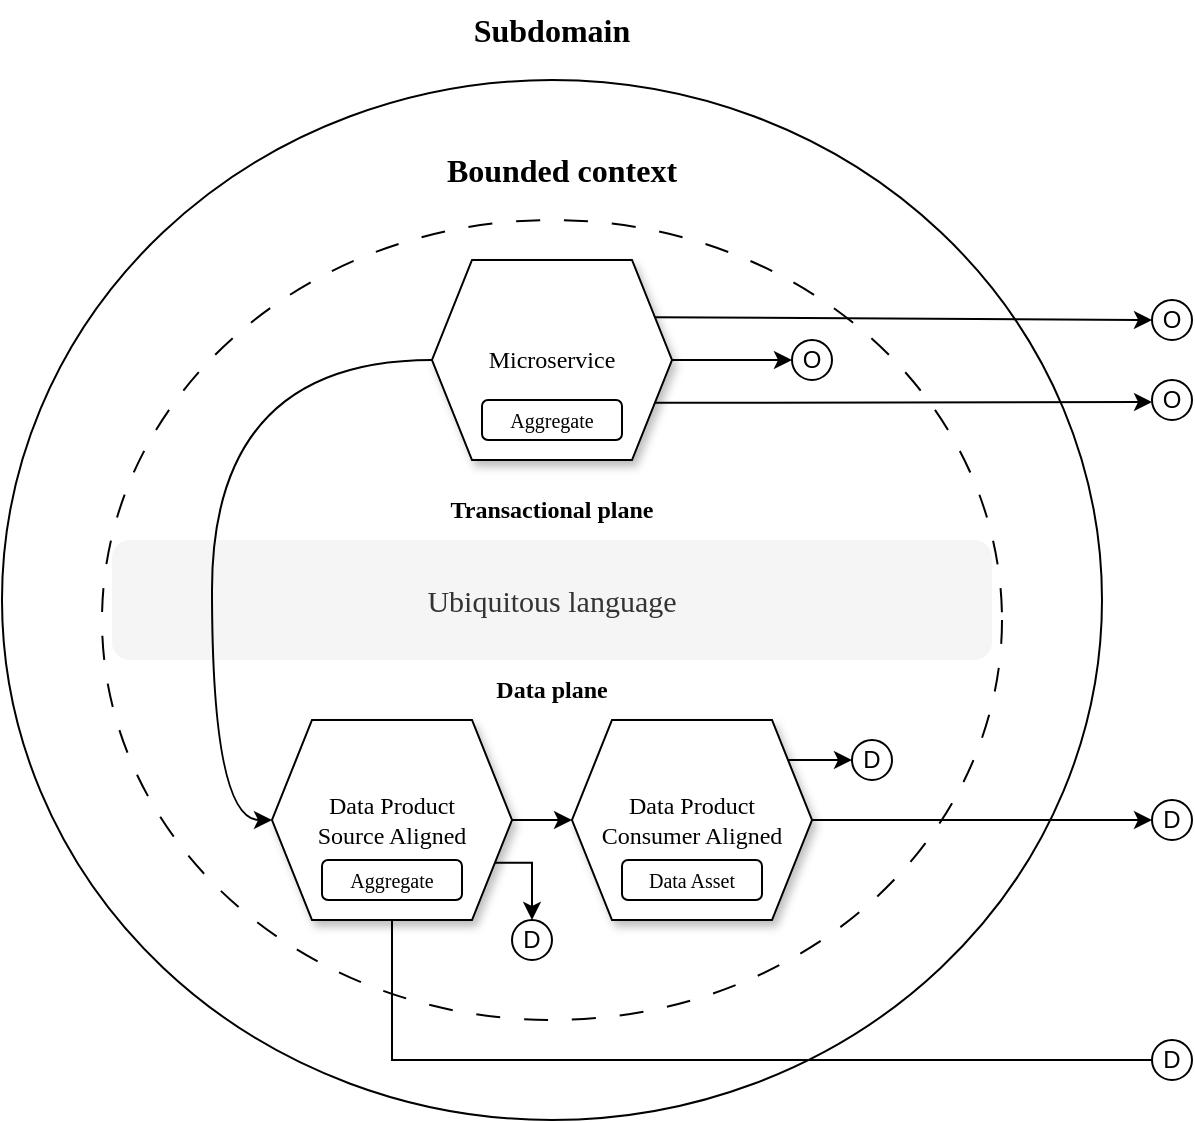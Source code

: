 <mxfile version="24.4.8" type="google" pages="10">
  <diagram id="YYCm6jjNVDAsXNIUxG-x" name="Fig-01-Data-product-local-context">
    <mxGraphModel grid="1" page="1" gridSize="10" guides="1" tooltips="1" connect="1" arrows="1" fold="1" pageScale="1" pageWidth="850" pageHeight="1100" math="0" shadow="0">
      <root>
        <mxCell id="0" />
        <mxCell id="1" parent="0" />
        <mxCell id="yD46fGLzx8P-TsMEFQn1-1" value="" style="ellipse;whiteSpace=wrap;html=1;" vertex="1" parent="1">
          <mxGeometry x="225" y="30" width="550" height="520" as="geometry" />
        </mxCell>
        <mxCell id="yD46fGLzx8P-TsMEFQn1-2" value="" style="ellipse;whiteSpace=wrap;html=1;dashed=1;dashPattern=12 12;" vertex="1" parent="1">
          <mxGeometry x="275" y="100" width="450" height="400" as="geometry" />
        </mxCell>
        <mxCell id="yD46fGLzx8P-TsMEFQn1-3" style="edgeStyle=orthogonalEdgeStyle;rounded=0;orthogonalLoop=1;jettySize=auto;html=1;entryX=0;entryY=0.5;entryDx=0;entryDy=0;" edge="1" parent="1" source="yD46fGLzx8P-TsMEFQn1-4" target="yD46fGLzx8P-TsMEFQn1-27">
          <mxGeometry relative="1" as="geometry" />
        </mxCell>
        <mxCell id="yD46fGLzx8P-TsMEFQn1-4" value="&lt;font face=&quot;Architects Daughter&quot;&gt;Microservice&lt;/font&gt;" style="shape=hexagon;perimeter=hexagonPerimeter2;whiteSpace=wrap;html=1;fixedSize=1;hachureGap=4;shadow=1;" vertex="1" parent="1">
          <mxGeometry x="440" y="120" width="120" height="100" as="geometry" />
        </mxCell>
        <mxCell id="yD46fGLzx8P-TsMEFQn1-5" style="edgeStyle=orthogonalEdgeStyle;rounded=0;orthogonalLoop=1;jettySize=auto;html=1;exitX=1;exitY=0.5;exitDx=0;exitDy=0;entryX=0;entryY=0.5;entryDx=0;entryDy=0;" edge="1" parent="1" source="yD46fGLzx8P-TsMEFQn1-8" target="yD46fGLzx8P-TsMEFQn1-21">
          <mxGeometry relative="1" as="geometry" />
        </mxCell>
        <mxCell id="yD46fGLzx8P-TsMEFQn1-6" style="edgeStyle=orthogonalEdgeStyle;rounded=0;orthogonalLoop=1;jettySize=auto;html=1;" edge="1" parent="1" source="yD46fGLzx8P-TsMEFQn1-8">
          <mxGeometry relative="1" as="geometry">
            <mxPoint x="800" y="520" as="targetPoint" />
            <Array as="points">
              <mxPoint x="420" y="520" />
              <mxPoint x="801" y="520" />
            </Array>
          </mxGeometry>
        </mxCell>
        <mxCell id="yD46fGLzx8P-TsMEFQn1-7" style="edgeStyle=orthogonalEdgeStyle;rounded=0;orthogonalLoop=1;jettySize=auto;html=1;exitX=1;exitY=0.75;exitDx=0;exitDy=0;entryX=0.5;entryY=0;entryDx=0;entryDy=0;" edge="1" parent="1" source="yD46fGLzx8P-TsMEFQn1-8" target="yD46fGLzx8P-TsMEFQn1-28">
          <mxGeometry relative="1" as="geometry" />
        </mxCell>
        <mxCell id="yD46fGLzx8P-TsMEFQn1-8" value="&lt;font face=&quot;Architects Daughter&quot;&gt;Data Product &lt;br&gt;Source Aligned&lt;/font&gt;" style="shape=hexagon;perimeter=hexagonPerimeter2;whiteSpace=wrap;html=1;fixedSize=1;hachureGap=4;shadow=1;" vertex="1" parent="1">
          <mxGeometry x="360" y="350" width="120" height="100" as="geometry" />
        </mxCell>
        <mxCell id="yD46fGLzx8P-TsMEFQn1-9" value="&lt;font style=&quot;font-size: 15px;&quot; face=&quot;Architects Daughter&quot;&gt;Ubiquitous language&lt;/font&gt;" style="rounded=1;whiteSpace=wrap;html=1;fillColor=#f5f5f5;fontColor=#333333;strokeColor=none;" vertex="1" parent="1">
          <mxGeometry x="280" y="260" width="440" height="60" as="geometry" />
        </mxCell>
        <mxCell id="yD46fGLzx8P-TsMEFQn1-10" value="&lt;font style=&quot;font-size: 16px;&quot; face=&quot;Architects Daughter&quot;&gt;Bounded context&lt;/font&gt;" style="text;html=1;align=center;verticalAlign=middle;whiteSpace=wrap;rounded=0;fontStyle=1" vertex="1" parent="1">
          <mxGeometry x="425" y="60" width="160" height="30" as="geometry" />
        </mxCell>
        <mxCell id="yD46fGLzx8P-TsMEFQn1-11" value="&lt;font face=&quot;Architects Daughter&quot;&gt;Transactional&amp;nbsp;plane&lt;/font&gt;" style="text;html=1;align=center;verticalAlign=middle;whiteSpace=wrap;rounded=0;fontStyle=1" vertex="1" parent="1">
          <mxGeometry x="350" y="230" width="300" height="30" as="geometry" />
        </mxCell>
        <mxCell id="yD46fGLzx8P-TsMEFQn1-12" value="&lt;font face=&quot;Architects Daughter&quot;&gt;Data plane&lt;/font&gt;" style="text;html=1;align=center;verticalAlign=middle;whiteSpace=wrap;rounded=0;fontStyle=1" vertex="1" parent="1">
          <mxGeometry x="290" y="320" width="420" height="30" as="geometry" />
        </mxCell>
        <mxCell id="yD46fGLzx8P-TsMEFQn1-13" value="&lt;font style=&quot;font-size: 16px;&quot; face=&quot;Architects Daughter&quot;&gt;Subdomain&lt;/font&gt;" style="text;html=1;align=center;verticalAlign=middle;whiteSpace=wrap;rounded=0;fontStyle=1" vertex="1" parent="1">
          <mxGeometry x="420" y="-10" width="160" height="30" as="geometry" />
        </mxCell>
        <mxCell id="yD46fGLzx8P-TsMEFQn1-14" style="edgeStyle=orthogonalEdgeStyle;rounded=0;orthogonalLoop=1;jettySize=auto;html=1;entryX=0;entryY=0.5;entryDx=0;entryDy=0;curved=1;exitX=0;exitY=0.5;exitDx=0;exitDy=0;" edge="1" parent="1" target="yD46fGLzx8P-TsMEFQn1-8">
          <mxGeometry relative="1" as="geometry">
            <mxPoint x="440" y="170" as="sourcePoint" />
            <mxPoint x="440" y="410" as="targetPoint" />
            <Array as="points">
              <mxPoint x="330" y="170" />
              <mxPoint x="330" y="400" />
            </Array>
          </mxGeometry>
        </mxCell>
        <mxCell id="yD46fGLzx8P-TsMEFQn1-15" value="&lt;font face=&quot;Architects Daughter&quot;&gt;Aggregate&lt;/font&gt;" style="rounded=1;whiteSpace=wrap;html=1;fontSize=10;" vertex="1" parent="1">
          <mxGeometry x="465" y="190" width="70" height="20" as="geometry" />
        </mxCell>
        <mxCell id="yD46fGLzx8P-TsMEFQn1-16" value="&lt;font face=&quot;Architects Daughter&quot;&gt;Aggregate&lt;/font&gt;" style="rounded=1;whiteSpace=wrap;html=1;fontSize=10;" vertex="1" parent="1">
          <mxGeometry x="385" y="420" width="70" height="20" as="geometry" />
        </mxCell>
        <mxCell id="yD46fGLzx8P-TsMEFQn1-17" value="" style="endArrow=none;html=1;rounded=0;entryX=1;entryY=0.25;entryDx=0;entryDy=0;startArrow=classic;startFill=1;" edge="1" parent="1" target="yD46fGLzx8P-TsMEFQn1-4">
          <mxGeometry width="50" height="50" relative="1" as="geometry">
            <mxPoint x="800" y="150" as="sourcePoint" />
            <mxPoint x="430" y="230" as="targetPoint" />
          </mxGeometry>
        </mxCell>
        <mxCell id="yD46fGLzx8P-TsMEFQn1-18" value="" style="endArrow=none;html=1;rounded=0;entryX=1;entryY=0.75;entryDx=0;entryDy=0;endFill=0;startArrow=classic;startFill=1;" edge="1" parent="1" target="yD46fGLzx8P-TsMEFQn1-4">
          <mxGeometry width="50" height="50" relative="1" as="geometry">
            <mxPoint x="800" y="191" as="sourcePoint" />
            <mxPoint x="561" y="159" as="targetPoint" />
          </mxGeometry>
        </mxCell>
        <mxCell id="yD46fGLzx8P-TsMEFQn1-19" style="edgeStyle=orthogonalEdgeStyle;rounded=0;orthogonalLoop=1;jettySize=auto;html=1;" edge="1" parent="1" source="yD46fGLzx8P-TsMEFQn1-21">
          <mxGeometry relative="1" as="geometry">
            <mxPoint x="800" y="400" as="targetPoint" />
          </mxGeometry>
        </mxCell>
        <mxCell id="yD46fGLzx8P-TsMEFQn1-20" style="edgeStyle=orthogonalEdgeStyle;rounded=0;orthogonalLoop=1;jettySize=auto;html=1;" edge="1" parent="1" source="yD46fGLzx8P-TsMEFQn1-21" target="yD46fGLzx8P-TsMEFQn1-29">
          <mxGeometry relative="1" as="geometry">
            <Array as="points">
              <mxPoint x="640" y="370" />
              <mxPoint x="640" y="370" />
            </Array>
          </mxGeometry>
        </mxCell>
        <mxCell id="yD46fGLzx8P-TsMEFQn1-21" value="&lt;font face=&quot;Architects Daughter&quot;&gt;Data Product &lt;br&gt;Consumer Aligned&lt;/font&gt;" style="shape=hexagon;perimeter=hexagonPerimeter2;whiteSpace=wrap;html=1;fixedSize=1;hachureGap=4;shadow=1;" vertex="1" parent="1">
          <mxGeometry x="510" y="350" width="120" height="100" as="geometry" />
        </mxCell>
        <mxCell id="yD46fGLzx8P-TsMEFQn1-22" value="&lt;font face=&quot;Architects Daughter&quot;&gt;Data Asset&lt;/font&gt;" style="rounded=1;whiteSpace=wrap;html=1;fontSize=10;" vertex="1" parent="1">
          <mxGeometry x="535" y="420" width="70" height="20" as="geometry" />
        </mxCell>
        <mxCell id="yD46fGLzx8P-TsMEFQn1-23" value="O" style="ellipse;whiteSpace=wrap;html=1;aspect=fixed;" vertex="1" parent="1">
          <mxGeometry x="800" y="140" width="20" height="20" as="geometry" />
        </mxCell>
        <mxCell id="yD46fGLzx8P-TsMEFQn1-24" value="D" style="ellipse;whiteSpace=wrap;html=1;aspect=fixed;" vertex="1" parent="1">
          <mxGeometry x="800" y="510" width="20" height="20" as="geometry" />
        </mxCell>
        <mxCell id="yD46fGLzx8P-TsMEFQn1-25" value="O" style="ellipse;whiteSpace=wrap;html=1;aspect=fixed;" vertex="1" parent="1">
          <mxGeometry x="800" y="180" width="20" height="20" as="geometry" />
        </mxCell>
        <mxCell id="yD46fGLzx8P-TsMEFQn1-26" value="D" style="ellipse;whiteSpace=wrap;html=1;aspect=fixed;" vertex="1" parent="1">
          <mxGeometry x="800" y="390" width="20" height="20" as="geometry" />
        </mxCell>
        <mxCell id="yD46fGLzx8P-TsMEFQn1-27" value="O" style="ellipse;whiteSpace=wrap;html=1;aspect=fixed;" vertex="1" parent="1">
          <mxGeometry x="620" y="160" width="20" height="20" as="geometry" />
        </mxCell>
        <mxCell id="yD46fGLzx8P-TsMEFQn1-28" value="D" style="ellipse;whiteSpace=wrap;html=1;aspect=fixed;" vertex="1" parent="1">
          <mxGeometry x="480" y="450" width="20" height="20" as="geometry" />
        </mxCell>
        <mxCell id="yD46fGLzx8P-TsMEFQn1-29" value="D" style="ellipse;whiteSpace=wrap;html=1;aspect=fixed;" vertex="1" parent="1">
          <mxGeometry x="650" y="360" width="20" height="20" as="geometry" />
        </mxCell>
      </root>
    </mxGraphModel>
  </diagram>
  <diagram name="Copy of Fig-01-Data-product-local-context" id="XdKj76zlM3gYktVEWWav">
    <mxGraphModel grid="1" page="1" gridSize="10" guides="1" tooltips="1" connect="1" arrows="1" fold="1" pageScale="1" pageWidth="850" pageHeight="1100" math="0" shadow="0">
      <root>
        <mxCell id="VglE3bSehK4wY9QZijXX-0" />
        <mxCell id="VglE3bSehK4wY9QZijXX-1" parent="VglE3bSehK4wY9QZijXX-0" />
        <mxCell id="VglE3bSehK4wY9QZijXX-2" value="" style="ellipse;whiteSpace=wrap;html=1;" parent="VglE3bSehK4wY9QZijXX-1" vertex="1">
          <mxGeometry x="225" y="30" width="550" height="520" as="geometry" />
        </mxCell>
        <mxCell id="VglE3bSehK4wY9QZijXX-3" value="" style="ellipse;whiteSpace=wrap;html=1;dashed=1;dashPattern=12 12;" parent="VglE3bSehK4wY9QZijXX-1" vertex="1">
          <mxGeometry x="275" y="100" width="450" height="400" as="geometry" />
        </mxCell>
        <mxCell id="VglE3bSehK4wY9QZijXX-4" style="edgeStyle=orthogonalEdgeStyle;rounded=0;orthogonalLoop=1;jettySize=auto;html=1;entryX=0;entryY=0.5;entryDx=0;entryDy=0;" parent="VglE3bSehK4wY9QZijXX-1" source="VglE3bSehK4wY9QZijXX-5" target="VglE3bSehK4wY9QZijXX-28" edge="1">
          <mxGeometry relative="1" as="geometry" />
        </mxCell>
        <mxCell id="VglE3bSehK4wY9QZijXX-5" value="&lt;font style=&quot;font-size: 15px;&quot; face=&quot;Architects Daughter&quot;&gt;&lt;b&gt;Microservice&lt;/b&gt;&lt;/font&gt;" style="shape=hexagon;perimeter=hexagonPerimeter2;whiteSpace=wrap;html=1;fixedSize=1;hachureGap=4;shadow=1;" parent="VglE3bSehK4wY9QZijXX-1" vertex="1">
          <mxGeometry x="440" y="120" width="120" height="100" as="geometry" />
        </mxCell>
        <mxCell id="VglE3bSehK4wY9QZijXX-6" style="edgeStyle=orthogonalEdgeStyle;rounded=0;orthogonalLoop=1;jettySize=auto;html=1;exitX=1;exitY=0.5;exitDx=0;exitDy=0;entryX=0;entryY=0.5;entryDx=0;entryDy=0;" parent="VglE3bSehK4wY9QZijXX-1" source="VglE3bSehK4wY9QZijXX-9" target="VglE3bSehK4wY9QZijXX-22" edge="1">
          <mxGeometry relative="1" as="geometry" />
        </mxCell>
        <mxCell id="VglE3bSehK4wY9QZijXX-7" style="edgeStyle=orthogonalEdgeStyle;rounded=0;orthogonalLoop=1;jettySize=auto;html=1;" parent="VglE3bSehK4wY9QZijXX-1" source="VglE3bSehK4wY9QZijXX-9" edge="1">
          <mxGeometry relative="1" as="geometry">
            <mxPoint x="800" y="520" as="targetPoint" />
            <Array as="points">
              <mxPoint x="420" y="520" />
              <mxPoint x="801" y="520" />
            </Array>
          </mxGeometry>
        </mxCell>
        <mxCell id="VglE3bSehK4wY9QZijXX-8" style="edgeStyle=orthogonalEdgeStyle;rounded=0;orthogonalLoop=1;jettySize=auto;html=1;exitX=1;exitY=0.75;exitDx=0;exitDy=0;entryX=0.5;entryY=0;entryDx=0;entryDy=0;" parent="VglE3bSehK4wY9QZijXX-1" source="VglE3bSehK4wY9QZijXX-9" target="VglE3bSehK4wY9QZijXX-29" edge="1">
          <mxGeometry relative="1" as="geometry" />
        </mxCell>
        <mxCell id="VglE3bSehK4wY9QZijXX-9" value="" style="shape=hexagon;perimeter=hexagonPerimeter2;whiteSpace=wrap;html=1;fixedSize=1;hachureGap=4;shadow=1;" parent="VglE3bSehK4wY9QZijXX-1" vertex="1">
          <mxGeometry x="360" y="350" width="120" height="100" as="geometry" />
        </mxCell>
        <mxCell id="VglE3bSehK4wY9QZijXX-10" value="&lt;font face=&quot;Architects Daughter&quot; style=&quot;font-size: 23px;&quot;&gt;Ubiquitous language&lt;/font&gt;" style="rounded=1;whiteSpace=wrap;html=1;fillColor=#f5f5f5;fontColor=#333333;strokeColor=none;fontSize=23;" parent="VglE3bSehK4wY9QZijXX-1" vertex="1">
          <mxGeometry x="280" y="260" width="440" height="60" as="geometry" />
        </mxCell>
        <mxCell id="VglE3bSehK4wY9QZijXX-11" value="&lt;font style=&quot;font-size: 22px;&quot; face=&quot;Architects Daughter&quot;&gt;Bounded&amp;nbsp;&lt;/font&gt;&lt;div style=&quot;font-size: 22px;&quot;&gt;&lt;font style=&quot;font-size: 22px;&quot; face=&quot;Architects Daughter&quot;&gt;context&lt;/font&gt;&lt;/div&gt;" style="text;html=1;align=center;verticalAlign=middle;whiteSpace=wrap;rounded=0;fontStyle=1;fontSize=22;" parent="VglE3bSehK4wY9QZijXX-1" vertex="1">
          <mxGeometry x="405" y="30" width="190" height="70" as="geometry" />
        </mxCell>
        <mxCell id="VglE3bSehK4wY9QZijXX-12" value="&lt;font face=&quot;Architects Daughter&quot; style=&quot;font-size: 17px;&quot;&gt;Transactional&amp;nbsp;plane&lt;/font&gt;" style="text;html=1;align=center;verticalAlign=middle;whiteSpace=wrap;rounded=0;fontStyle=1;fontSize=17;" parent="VglE3bSehK4wY9QZijXX-1" vertex="1">
          <mxGeometry x="350" y="230" width="300" height="30" as="geometry" />
        </mxCell>
        <mxCell id="VglE3bSehK4wY9QZijXX-13" value="&lt;font face=&quot;Architects Daughter&quot; style=&quot;font-size: 17px;&quot;&gt;Data plane&lt;/font&gt;" style="text;html=1;align=center;verticalAlign=middle;whiteSpace=wrap;rounded=0;fontStyle=1;fontSize=17;" parent="VglE3bSehK4wY9QZijXX-1" vertex="1">
          <mxGeometry x="290" y="320" width="420" height="30" as="geometry" />
        </mxCell>
        <mxCell id="VglE3bSehK4wY9QZijXX-14" value="&lt;font face=&quot;Architects Daughter&quot; style=&quot;font-size: 40px;&quot;&gt;Subdomain&lt;/font&gt;" style="text;html=1;align=center;verticalAlign=middle;whiteSpace=wrap;rounded=0;fontStyle=1;fontSize=40;" parent="VglE3bSehK4wY9QZijXX-1" vertex="1">
          <mxGeometry x="400" y="-40" width="200" height="60" as="geometry" />
        </mxCell>
        <mxCell id="VglE3bSehK4wY9QZijXX-15" style="edgeStyle=orthogonalEdgeStyle;rounded=0;orthogonalLoop=1;jettySize=auto;html=1;entryX=0;entryY=0.5;entryDx=0;entryDy=0;curved=1;exitX=0;exitY=0.5;exitDx=0;exitDy=0;" parent="VglE3bSehK4wY9QZijXX-1" target="VglE3bSehK4wY9QZijXX-9" edge="1">
          <mxGeometry relative="1" as="geometry">
            <mxPoint x="440" y="170" as="sourcePoint" />
            <mxPoint x="440" y="410" as="targetPoint" />
            <Array as="points">
              <mxPoint x="330" y="170" />
              <mxPoint x="330" y="400" />
            </Array>
          </mxGeometry>
        </mxCell>
        <mxCell id="VglE3bSehK4wY9QZijXX-16" value="&lt;font face=&quot;Architects Daughter&quot;&gt;Aggregate&lt;/font&gt;" style="rounded=1;whiteSpace=wrap;html=1;fontSize=10;" parent="VglE3bSehK4wY9QZijXX-1" vertex="1">
          <mxGeometry x="465" y="190" width="70" height="20" as="geometry" />
        </mxCell>
        <mxCell id="VglE3bSehK4wY9QZijXX-17" value="&lt;font style=&quot;font-size: 13px;&quot; face=&quot;Architects Daughter&quot;&gt;Aggregate&lt;/font&gt;" style="rounded=1;whiteSpace=wrap;html=1;fontSize=10;" parent="VglE3bSehK4wY9QZijXX-1" vertex="1">
          <mxGeometry x="385" y="390" width="70" height="50" as="geometry" />
        </mxCell>
        <mxCell id="VglE3bSehK4wY9QZijXX-18" value="" style="endArrow=none;html=1;rounded=0;entryX=1;entryY=0.25;entryDx=0;entryDy=0;startArrow=classic;startFill=1;" parent="VglE3bSehK4wY9QZijXX-1" target="VglE3bSehK4wY9QZijXX-5" edge="1">
          <mxGeometry width="50" height="50" relative="1" as="geometry">
            <mxPoint x="800" y="150" as="sourcePoint" />
            <mxPoint x="430" y="230" as="targetPoint" />
          </mxGeometry>
        </mxCell>
        <mxCell id="VglE3bSehK4wY9QZijXX-19" value="" style="endArrow=none;html=1;rounded=0;entryX=1;entryY=0.75;entryDx=0;entryDy=0;endFill=0;startArrow=classic;startFill=1;" parent="VglE3bSehK4wY9QZijXX-1" target="VglE3bSehK4wY9QZijXX-5" edge="1">
          <mxGeometry width="50" height="50" relative="1" as="geometry">
            <mxPoint x="800" y="191" as="sourcePoint" />
            <mxPoint x="561" y="159" as="targetPoint" />
          </mxGeometry>
        </mxCell>
        <mxCell id="VglE3bSehK4wY9QZijXX-20" style="edgeStyle=orthogonalEdgeStyle;rounded=0;orthogonalLoop=1;jettySize=auto;html=1;" parent="VglE3bSehK4wY9QZijXX-1" source="VglE3bSehK4wY9QZijXX-22" edge="1">
          <mxGeometry relative="1" as="geometry">
            <mxPoint x="800" y="400" as="targetPoint" />
          </mxGeometry>
        </mxCell>
        <mxCell id="VglE3bSehK4wY9QZijXX-21" style="edgeStyle=orthogonalEdgeStyle;rounded=0;orthogonalLoop=1;jettySize=auto;html=1;" parent="VglE3bSehK4wY9QZijXX-1" source="VglE3bSehK4wY9QZijXX-22" target="VglE3bSehK4wY9QZijXX-30" edge="1">
          <mxGeometry relative="1" as="geometry">
            <Array as="points">
              <mxPoint x="640" y="370" />
              <mxPoint x="640" y="370" />
            </Array>
          </mxGeometry>
        </mxCell>
        <mxCell id="VglE3bSehK4wY9QZijXX-22" value="" style="shape=hexagon;perimeter=hexagonPerimeter2;whiteSpace=wrap;html=1;fixedSize=1;hachureGap=4;shadow=1;" parent="VglE3bSehK4wY9QZijXX-1" vertex="1">
          <mxGeometry x="510" y="350" width="120" height="100" as="geometry" />
        </mxCell>
        <mxCell id="VglE3bSehK4wY9QZijXX-23" value="&lt;font style=&quot;font-size: 13px;&quot; face=&quot;Architects Daughter&quot;&gt;Data Asset&lt;/font&gt;" style="rounded=1;whiteSpace=wrap;html=1;fontSize=10;" parent="VglE3bSehK4wY9QZijXX-1" vertex="1">
          <mxGeometry x="535" y="390" width="70" height="50" as="geometry" />
        </mxCell>
        <mxCell id="VglE3bSehK4wY9QZijXX-24" value="O" style="ellipse;whiteSpace=wrap;html=1;aspect=fixed;" parent="VglE3bSehK4wY9QZijXX-1" vertex="1">
          <mxGeometry x="800" y="140" width="20" height="20" as="geometry" />
        </mxCell>
        <mxCell id="VglE3bSehK4wY9QZijXX-25" value="D" style="ellipse;whiteSpace=wrap;html=1;aspect=fixed;" parent="VglE3bSehK4wY9QZijXX-1" vertex="1">
          <mxGeometry x="800" y="510" width="20" height="20" as="geometry" />
        </mxCell>
        <mxCell id="VglE3bSehK4wY9QZijXX-26" value="O" style="ellipse;whiteSpace=wrap;html=1;aspect=fixed;" parent="VglE3bSehK4wY9QZijXX-1" vertex="1">
          <mxGeometry x="800" y="180" width="20" height="20" as="geometry" />
        </mxCell>
        <mxCell id="VglE3bSehK4wY9QZijXX-27" value="D" style="ellipse;whiteSpace=wrap;html=1;aspect=fixed;" parent="VglE3bSehK4wY9QZijXX-1" vertex="1">
          <mxGeometry x="800" y="390" width="20" height="20" as="geometry" />
        </mxCell>
        <mxCell id="VglE3bSehK4wY9QZijXX-28" value="O" style="ellipse;whiteSpace=wrap;html=1;aspect=fixed;" parent="VglE3bSehK4wY9QZijXX-1" vertex="1">
          <mxGeometry x="620" y="160" width="20" height="20" as="geometry" />
        </mxCell>
        <mxCell id="VglE3bSehK4wY9QZijXX-29" value="D" style="ellipse;whiteSpace=wrap;html=1;aspect=fixed;" parent="VglE3bSehK4wY9QZijXX-1" vertex="1">
          <mxGeometry x="480" y="450" width="20" height="20" as="geometry" />
        </mxCell>
        <mxCell id="VglE3bSehK4wY9QZijXX-30" value="D" style="ellipse;whiteSpace=wrap;html=1;aspect=fixed;" parent="VglE3bSehK4wY9QZijXX-1" vertex="1">
          <mxGeometry x="650" y="360" width="20" height="20" as="geometry" />
        </mxCell>
        <mxCell id="Re1l60FEgKtokR9hS9F0-0" value="" style="shape=actor;whiteSpace=wrap;html=1;" vertex="1" parent="VglE3bSehK4wY9QZijXX-1">
          <mxGeometry x="487.5" y="100" width="25" height="30" as="geometry" />
        </mxCell>
        <mxCell id="Re1l60FEgKtokR9hS9F0-1" value="" style="shape=actor;whiteSpace=wrap;html=1;" vertex="1" parent="VglE3bSehK4wY9QZijXX-1">
          <mxGeometry x="407.5" y="330" width="25" height="30" as="geometry" />
        </mxCell>
        <mxCell id="Re1l60FEgKtokR9hS9F0-2" value="" style="shape=actor;whiteSpace=wrap;html=1;" vertex="1" parent="VglE3bSehK4wY9QZijXX-1">
          <mxGeometry x="560" y="330" width="25" height="30" as="geometry" />
        </mxCell>
        <mxCell id="Re1l60FEgKtokR9hS9F0-3" value="" style="shape=actor;whiteSpace=wrap;html=1;" vertex="1" parent="VglE3bSehK4wY9QZijXX-1">
          <mxGeometry x="265" y="250" width="25" height="30" as="geometry" />
        </mxCell>
        <mxCell id="Re1l60FEgKtokR9hS9F0-4" value="&lt;font face=&quot;Architects Daughter&quot;&gt;Functions&lt;/font&gt;" style="text;html=1;align=center;verticalAlign=middle;whiteSpace=wrap;rounded=0;fontStyle=1;fontSize=17;rotation=90;" vertex="1" parent="VglE3bSehK4wY9QZijXX-1">
          <mxGeometry x="750" y="160" width="192.5" height="30" as="geometry" />
        </mxCell>
        <mxCell id="Re1l60FEgKtokR9hS9F0-5" value="&lt;font face=&quot;Architects Daughter&quot;&gt;Data&lt;/font&gt;" style="text;html=1;align=center;verticalAlign=middle;whiteSpace=wrap;rounded=0;fontStyle=1;fontSize=17;rotation=90;" vertex="1" parent="VglE3bSehK4wY9QZijXX-1">
          <mxGeometry x="750" y="450" width="192.5" height="30" as="geometry" />
        </mxCell>
        <mxCell id="Re1l60FEgKtokR9hS9F0-6" value="App.&amp;nbsp;&lt;span style=&quot;background-color: initial; font-size: 17px;&quot;&gt;Team&lt;/span&gt;" style="text;html=1;align=center;verticalAlign=middle;whiteSpace=wrap;rounded=0;fontFamily=Architects Daughter;fontSource=https%3A%2F%2Ffonts.googleapis.com%2Fcss%3Ffamily%3DArchitects%2BDaughter;fontSize=17;" vertex="1" parent="VglE3bSehK4wY9QZijXX-1">
          <mxGeometry x="460" y="126" width="80" height="30" as="geometry" />
        </mxCell>
        <mxCell id="Re1l60FEgKtokR9hS9F0-7" value="DP&amp;nbsp;&lt;span style=&quot;background-color: initial; font-size: 17px;&quot;&gt;Team&lt;/span&gt;" style="text;html=1;align=center;verticalAlign=middle;whiteSpace=wrap;rounded=0;fontFamily=Architects Daughter;fontSource=https%3A%2F%2Ffonts.googleapis.com%2Fcss%3Ffamily%3DArchitects%2BDaughter;fontSize=17;" vertex="1" parent="VglE3bSehK4wY9QZijXX-1">
          <mxGeometry x="380" y="360" width="80" height="30" as="geometry" />
        </mxCell>
        <mxCell id="Re1l60FEgKtokR9hS9F0-9" value="DP&amp;nbsp;&lt;span style=&quot;background-color: initial; font-size: 17px;&quot;&gt;Team&lt;/span&gt;" style="text;html=1;align=center;verticalAlign=middle;whiteSpace=wrap;rounded=0;fontFamily=Architects Daughter;fontSource=https%3A%2F%2Ffonts.googleapis.com%2Fcss%3Ffamily%3DArchitects%2BDaughter;fontSize=17;" vertex="1" parent="VglE3bSehK4wY9QZijXX-1">
          <mxGeometry x="530" y="360" width="80" height="30" as="geometry" />
        </mxCell>
        <mxCell id="Re1l60FEgKtokR9hS9F0-10" value="Domain Expert" style="text;html=1;align=center;verticalAlign=middle;whiteSpace=wrap;rounded=0;fontFamily=Architects Daughter;fontSource=https%3A%2F%2Ffonts.googleapis.com%2Fcss%3Ffamily%3DArchitects%2BDaughter;fontSize=17;" vertex="1" parent="VglE3bSehK4wY9QZijXX-1">
          <mxGeometry x="237.5" y="285" width="80" height="30" as="geometry" />
        </mxCell>
        <mxCell id="Re1l60FEgKtokR9hS9F0-11" value="&lt;b style=&quot;font-size: 17px;&quot;&gt;Data Product&lt;br style=&quot;font-size: 17px;&quot;&gt;Source Aligned&lt;/b&gt;" style="text;html=1;align=center;verticalAlign=middle;whiteSpace=wrap;rounded=0;fontFamily=Architects Daughter;fontSource=https%3A%2F%2Ffonts.googleapis.com%2Fcss%3Ffamily%3DArchitects%2BDaughter;fontSize=17;labelBackgroundColor=#FFFFFF;" vertex="1" parent="VglE3bSehK4wY9QZijXX-1">
          <mxGeometry x="187.5" y="440" width="130" height="30" as="geometry" />
        </mxCell>
        <mxCell id="Re1l60FEgKtokR9hS9F0-12" value="&lt;b style=&quot;font-size: 17px;&quot;&gt;Data Product&lt;br style=&quot;font-size: 17px;&quot;&gt;Consumer Aligned&lt;/b&gt;" style="text;html=1;align=center;verticalAlign=middle;whiteSpace=wrap;rounded=0;fontFamily=Architects Daughter;fontSource=https%3A%2F%2Ffonts.googleapis.com%2Fcss%3Ffamily%3DArchitects%2BDaughter;fontSize=17;labelBackgroundColor=#FFFFFF;" vertex="1" parent="VglE3bSehK4wY9QZijXX-1">
          <mxGeometry x="680" y="460" width="140" height="30" as="geometry" />
        </mxCell>
        <mxCell id="Re1l60FEgKtokR9hS9F0-13" value="" style="curved=1;endArrow=classic;html=1;rounded=0;entryX=1;entryY=0.75;entryDx=0;entryDy=0;" edge="1" parent="VglE3bSehK4wY9QZijXX-1" target="VglE3bSehK4wY9QZijXX-22">
          <mxGeometry width="50" height="50" relative="1" as="geometry">
            <mxPoint x="700" y="450" as="sourcePoint" />
            <mxPoint x="780" y="260" as="targetPoint" />
            <Array as="points">
              <mxPoint x="670" y="440" />
              <mxPoint x="640" y="420" />
            </Array>
          </mxGeometry>
        </mxCell>
        <mxCell id="Re1l60FEgKtokR9hS9F0-15" value="" style="curved=1;endArrow=classic;html=1;rounded=0;entryX=0;entryY=0.75;entryDx=0;entryDy=0;exitX=1;exitY=0.5;exitDx=0;exitDy=0;" edge="1" parent="VglE3bSehK4wY9QZijXX-1" source="Re1l60FEgKtokR9hS9F0-11" target="VglE3bSehK4wY9QZijXX-9">
          <mxGeometry width="50" height="50" relative="1" as="geometry">
            <mxPoint x="290" y="460" as="sourcePoint" />
            <mxPoint x="340" y="410" as="targetPoint" />
            <Array as="points">
              <mxPoint x="340" y="460" />
              <mxPoint x="320" y="421" />
            </Array>
          </mxGeometry>
        </mxCell>
      </root>
    </mxGraphModel>
  </diagram>
  <diagram id="KDLSobkKeyizP4nNiHsz" name="Fig-02-Digital-sales-product-local-environment">
    <mxGraphModel grid="1" page="1" gridSize="10" guides="1" tooltips="1" connect="1" arrows="1" fold="1" pageScale="1" pageWidth="850" pageHeight="1100" math="0" shadow="0">
      <root>
        <mxCell id="0" />
        <mxCell id="1" parent="0" />
        <mxCell id="5KQiQv_DHtNNG020BheN-2" value="" style="ellipse;whiteSpace=wrap;html=1;hachureGap=4;" vertex="1" parent="1">
          <mxGeometry x="30" y="70" width="550" height="380" as="geometry" />
        </mxCell>
        <mxCell id="Nq5G6N_kQagMIfYed_iu-1" value="&lt;font style=&quot;font-size: 16px;&quot; face=&quot;Architects Daughter&quot;&gt;e-commerce&lt;/font&gt;" style="text;html=1;align=center;verticalAlign=middle;whiteSpace=wrap;rounded=0;fontStyle=1" vertex="1" parent="1">
          <mxGeometry x="215" y="40" width="160" height="30" as="geometry" />
        </mxCell>
        <mxCell id="Nq5G6N_kQagMIfYed_iu-2" value="" style="ellipse;whiteSpace=wrap;html=1;hachureGap=4;dashed=1;" vertex="1" parent="1">
          <mxGeometry x="72.5" y="92.5" width="465" height="335" as="geometry" />
        </mxCell>
        <mxCell id="Nq5G6N_kQagMIfYed_iu-3" value="" style="shape=hexagon;perimeter=hexagonPerimeter2;whiteSpace=wrap;html=1;fixedSize=1;size=10;shadow=1;" vertex="1" parent="1">
          <mxGeometry x="160" y="133" width="50" height="30" as="geometry" />
        </mxCell>
        <mxCell id="Nq5G6N_kQagMIfYed_iu-4" value="" style="shape=hexagon;perimeter=hexagonPerimeter2;whiteSpace=wrap;html=1;fixedSize=1;size=10;shadow=1;" vertex="1" parent="1">
          <mxGeometry x="240" y="133" width="50" height="30" as="geometry" />
        </mxCell>
        <mxCell id="Nq5G6N_kQagMIfYed_iu-5" value="" style="shape=hexagon;perimeter=hexagonPerimeter2;whiteSpace=wrap;html=1;fixedSize=1;size=10;shadow=1;" vertex="1" parent="1">
          <mxGeometry x="320" y="133" width="50" height="30" as="geometry" />
        </mxCell>
        <mxCell id="n6B8RbmvxtcgPV9mY2YA-1" value="&lt;font style=&quot;font-size: 15px;&quot; face=&quot;Architects Daughter&quot;&gt;Ubiquitous language&lt;/font&gt;" style="rounded=1;whiteSpace=wrap;html=1;fillColor=#f5f5f5;fontColor=#333333;strokeColor=none;" vertex="1" parent="1">
          <mxGeometry x="85" y="220" width="440" height="60" as="geometry" />
        </mxCell>
        <mxCell id="n6B8RbmvxtcgPV9mY2YA-11" style="edgeStyle=orthogonalEdgeStyle;rounded=0;orthogonalLoop=1;jettySize=auto;html=1;entryX=0;entryY=0.5;entryDx=0;entryDy=0;exitX=1;exitY=0.5;exitDx=0;exitDy=0;" edge="1" parent="1" source="Nq5G6N_kQagMIfYed_iu-3" target="n6B8RbmvxtcgPV9mY2YA-9">
          <mxGeometry relative="1" as="geometry">
            <Array as="points">
              <mxPoint x="220" y="148" />
              <mxPoint x="220" y="345" />
            </Array>
          </mxGeometry>
        </mxCell>
        <mxCell id="Nq5G6N_kQagMIfYed_iu-6" value="" style="shape=hexagon;perimeter=hexagonPerimeter2;whiteSpace=wrap;html=1;fixedSize=1;size=10;shadow=1;" vertex="1" parent="1">
          <mxGeometry x="400" y="133" width="50" height="30" as="geometry" />
        </mxCell>
        <mxCell id="n6B8RbmvxtcgPV9mY2YA-2" value="&lt;font face=&quot;Architects Daughter&quot;&gt;Transactional&amp;nbsp;plane&lt;/font&gt;" style="text;html=1;align=center;verticalAlign=middle;whiteSpace=wrap;rounded=0;fontStyle=1" vertex="1" parent="1">
          <mxGeometry x="155" y="190" width="300" height="30" as="geometry" />
        </mxCell>
        <mxCell id="n6B8RbmvxtcgPV9mY2YA-3" value="&lt;font face=&quot;Architects Daughter&quot;&gt;Data plane&lt;/font&gt;" style="text;html=1;align=center;verticalAlign=middle;whiteSpace=wrap;rounded=0;fontStyle=1" vertex="1" parent="1">
          <mxGeometry x="95" y="280" width="420" height="30" as="geometry" />
        </mxCell>
        <mxCell id="n6B8RbmvxtcgPV9mY2YA-4" value="Orders" style="text;html=1;align=center;verticalAlign=middle;whiteSpace=wrap;rounded=0;fontFamily=Architects Daughter;" vertex="1" parent="1">
          <mxGeometry x="150" y="163" width="60" height="30" as="geometry" />
        </mxCell>
        <mxCell id="n6B8RbmvxtcgPV9mY2YA-5" value="Carts" style="text;html=1;align=center;verticalAlign=middle;whiteSpace=wrap;rounded=0;fontFamily=Architects Daughter;" vertex="1" parent="1">
          <mxGeometry x="235" y="163" width="60" height="30" as="geometry" />
        </mxCell>
        <mxCell id="n6B8RbmvxtcgPV9mY2YA-6" value="Promotions" style="text;html=1;align=center;verticalAlign=middle;whiteSpace=wrap;rounded=0;fontFamily=Architects Daughter;" vertex="1" parent="1">
          <mxGeometry x="315" y="163" width="60" height="30" as="geometry" />
        </mxCell>
        <mxCell id="n6B8RbmvxtcgPV9mY2YA-7" value="Products" style="text;html=1;align=center;verticalAlign=middle;whiteSpace=wrap;rounded=0;fontFamily=Architects Daughter;" vertex="1" parent="1">
          <mxGeometry x="395" y="163" width="60" height="30" as="geometry" />
        </mxCell>
        <mxCell id="n6B8RbmvxtcgPV9mY2YA-8" value="&lt;i&gt;Microservices&lt;/i&gt;" style="text;html=1;align=center;verticalAlign=middle;whiteSpace=wrap;rounded=0;fontFamily=Architects Daughter;" vertex="1" parent="1">
          <mxGeometry x="252.5" y="100" width="105" height="27" as="geometry" />
        </mxCell>
        <mxCell id="pWtCzyW1l6ElHc3kbm2h-47" style="edgeStyle=none;rounded=0;orthogonalLoop=1;jettySize=auto;html=1;entryX=0;entryY=0.5;entryDx=0;entryDy=0;" edge="1" parent="1" source="n6B8RbmvxtcgPV9mY2YA-9" target="pWtCzyW1l6ElHc3kbm2h-45">
          <mxGeometry relative="1" as="geometry" />
        </mxCell>
        <mxCell id="n6B8RbmvxtcgPV9mY2YA-9" value="" style="shape=hexagon;perimeter=hexagonPerimeter2;whiteSpace=wrap;html=1;fixedSize=1;size=10;shadow=1;" vertex="1" parent="1">
          <mxGeometry x="280" y="330" width="50" height="30" as="geometry" />
        </mxCell>
        <mxCell id="n6B8RbmvxtcgPV9mY2YA-10" value="Digital Sales" style="text;html=1;align=center;verticalAlign=middle;whiteSpace=wrap;rounded=0;fontFamily=Architects Daughter;" vertex="1" parent="1">
          <mxGeometry x="257.5" y="355" width="100" height="30" as="geometry" />
        </mxCell>
        <mxCell id="n6B8RbmvxtcgPV9mY2YA-12" value="Order placed events" style="text;html=1;align=center;verticalAlign=middle;whiteSpace=wrap;rounded=0;fontFamily=Architects Daughter;" vertex="1" parent="1">
          <mxGeometry x="165" y="300" width="50" height="40" as="geometry" />
        </mxCell>
        <mxCell id="pWtCzyW1l6ElHc3kbm2h-5" value="" style="ellipse;whiteSpace=wrap;html=1;hachureGap=4;" vertex="1" parent="1">
          <mxGeometry x="620" y="80" width="410" height="370" as="geometry" />
        </mxCell>
        <mxCell id="pWtCzyW1l6ElHc3kbm2h-6" value="&lt;font style=&quot;font-size: 16px;&quot; face=&quot;Architects Daughter&quot;&gt;inventory control&lt;/font&gt;" style="text;html=1;align=center;verticalAlign=middle;whiteSpace=wrap;rounded=0;fontStyle=1" vertex="1" parent="1">
          <mxGeometry x="745" y="40" width="160" height="30" as="geometry" />
        </mxCell>
        <mxCell id="pWtCzyW1l6ElHc3kbm2h-13" value="Digital Sale Line Events" style="text;html=1;align=center;verticalAlign=middle;whiteSpace=wrap;rounded=0;fontFamily=Architects Daughter;" vertex="1" parent="1">
          <mxGeometry x="547.5" y="350" width="105" height="50" as="geometry" />
        </mxCell>
        <mxCell id="pWtCzyW1l6ElHc3kbm2h-16" value="&lt;i&gt;Data products&lt;/i&gt;" style="text;html=1;align=center;verticalAlign=middle;whiteSpace=wrap;rounded=0;fontFamily=Architects Daughter;" vertex="1" parent="1">
          <mxGeometry x="252.5" y="390" width="105" height="27" as="geometry" />
        </mxCell>
        <mxCell id="pWtCzyW1l6ElHc3kbm2h-19" value="" style="ellipse;whiteSpace=wrap;html=1;hachureGap=4;dashed=1;" vertex="1" parent="1">
          <mxGeometry x="640" y="97.5" width="370" height="335" as="geometry" />
        </mxCell>
        <mxCell id="pWtCzyW1l6ElHc3kbm2h-25" value="&lt;font style=&quot;font-size: 15px;&quot; face=&quot;Architects Daughter&quot;&gt;Ubiquitous language&lt;/font&gt;" style="rounded=1;whiteSpace=wrap;html=1;fillColor=#f5f5f5;fontColor=#333333;strokeColor=none;" vertex="1" parent="1">
          <mxGeometry x="650" y="220" width="350" height="60" as="geometry" />
        </mxCell>
        <mxCell id="pWtCzyW1l6ElHc3kbm2h-26" value="&lt;font face=&quot;Architects Daughter&quot;&gt;Data plane&lt;/font&gt;" style="text;html=1;align=center;verticalAlign=middle;whiteSpace=wrap;rounded=0;fontStyle=1" vertex="1" parent="1">
          <mxGeometry x="615" y="280" width="420" height="30" as="geometry" />
        </mxCell>
        <mxCell id="pWtCzyW1l6ElHc3kbm2h-27" value="Inventory" style="text;html=1;align=center;verticalAlign=middle;whiteSpace=wrap;rounded=0;fontFamily=Architects Daughter;" vertex="1" parent="1">
          <mxGeometry x="795" y="355" width="60" height="30" as="geometry" />
        </mxCell>
        <mxCell id="pWtCzyW1l6ElHc3kbm2h-28" value="&lt;font face=&quot;Architects Daughter&quot;&gt;Transactional&amp;nbsp;plane&lt;/font&gt;" style="text;html=1;align=center;verticalAlign=middle;whiteSpace=wrap;rounded=0;fontStyle=1" vertex="1" parent="1">
          <mxGeometry x="675" y="190" width="300" height="30" as="geometry" />
        </mxCell>
        <mxCell id="pWtCzyW1l6ElHc3kbm2h-33" style="edgeStyle=orthogonalEdgeStyle;rounded=0;orthogonalLoop=1;jettySize=auto;html=1;entryX=0;entryY=0.5;entryDx=0;entryDy=0;exitX=1;exitY=0.25;exitDx=0;exitDy=0;" edge="1" parent="1" source="pWtCzyW1l6ElHc3kbm2h-29" target="pWtCzyW1l6ElHc3kbm2h-30">
          <mxGeometry relative="1" as="geometry">
            <Array as="points">
              <mxPoint x="890" y="339" />
              <mxPoint x="890" y="320" />
            </Array>
          </mxGeometry>
        </mxCell>
        <mxCell id="pWtCzyW1l6ElHc3kbm2h-34" style="edgeStyle=orthogonalEdgeStyle;rounded=0;orthogonalLoop=1;jettySize=auto;html=1;entryX=0;entryY=0.5;entryDx=0;entryDy=0;exitX=1;exitY=0.75;exitDx=0;exitDy=0;" edge="1" parent="1" source="pWtCzyW1l6ElHc3kbm2h-29" target="pWtCzyW1l6ElHc3kbm2h-31">
          <mxGeometry relative="1" as="geometry">
            <Array as="points">
              <mxPoint x="890" y="351" />
              <mxPoint x="890" y="373" />
            </Array>
          </mxGeometry>
        </mxCell>
        <mxCell id="pWtCzyW1l6ElHc3kbm2h-29" value="" style="shape=hexagon;perimeter=hexagonPerimeter2;whiteSpace=wrap;html=1;fixedSize=1;size=10;shadow=1;" vertex="1" parent="1">
          <mxGeometry x="800" y="330" width="50" height="30" as="geometry" />
        </mxCell>
        <mxCell id="pWtCzyW1l6ElHc3kbm2h-30" value="D" style="ellipse;whiteSpace=wrap;html=1;aspect=fixed;" vertex="1" parent="1">
          <mxGeometry x="920" y="310" width="20" height="20" as="geometry" />
        </mxCell>
        <mxCell id="pWtCzyW1l6ElHc3kbm2h-35" style="edgeStyle=orthogonalEdgeStyle;rounded=0;orthogonalLoop=1;jettySize=auto;html=1;entryX=0;entryY=0.5;entryDx=0;entryDy=0;strokeColor=#808080;" edge="1" parent="1" source="pWtCzyW1l6ElHc3kbm2h-31" target="Nq5G6N_kQagMIfYed_iu-3">
          <mxGeometry relative="1" as="geometry">
            <Array as="points">
              <mxPoint x="1040" y="480" />
              <mxPoint x="140" y="480" />
              <mxPoint x="140" y="148" />
            </Array>
          </mxGeometry>
        </mxCell>
        <mxCell id="pWtCzyW1l6ElHc3kbm2h-31" value="D" style="ellipse;whiteSpace=wrap;html=1;aspect=fixed;" vertex="1" parent="1">
          <mxGeometry x="1030" y="363" width="20" height="20" as="geometry" />
        </mxCell>
        <mxCell id="pWtCzyW1l6ElHc3kbm2h-36" value="Delta stock events" style="text;html=1;align=left;verticalAlign=middle;whiteSpace=wrap;rounded=0;fontFamily=Architects Daughter;" vertex="1" parent="1">
          <mxGeometry x="950" y="285" width="40" height="70" as="geometry" />
        </mxCell>
        <mxCell id="pWtCzyW1l6ElHc3kbm2h-37" value="Inventory status" style="text;html=1;align=left;verticalAlign=middle;whiteSpace=wrap;rounded=0;fontFamily=Architects Daughter;" vertex="1" parent="1">
          <mxGeometry x="1060" y="335" width="60" height="70" as="geometry" />
        </mxCell>
        <mxCell id="pWtCzyW1l6ElHc3kbm2h-43" style="edgeStyle=none;rounded=0;orthogonalLoop=1;jettySize=auto;html=1;entryX=0;entryY=0.25;entryDx=0;entryDy=0;exitX=1;exitY=0.5;exitDx=0;exitDy=0;exitPerimeter=0;" edge="1" parent="1" source="pWtCzyW1l6ElHc3kbm2h-1" target="pWtCzyW1l6ElHc3kbm2h-29">
          <mxGeometry relative="1" as="geometry" />
        </mxCell>
        <mxCell id="pWtCzyW1l6ElHc3kbm2h-44" value="" style="edgeStyle=none;rounded=0;orthogonalLoop=1;jettySize=auto;html=1;entryX=0;entryY=0.5;entryDx=0;entryDy=0;exitX=1;exitY=0.25;exitDx=0;exitDy=0;" edge="1" parent="1" source="n6B8RbmvxtcgPV9mY2YA-9" target="pWtCzyW1l6ElHc3kbm2h-1">
          <mxGeometry relative="1" as="geometry">
            <mxPoint x="326" y="339" as="sourcePoint" />
            <mxPoint x="804" y="339" as="targetPoint" />
          </mxGeometry>
        </mxCell>
        <mxCell id="pWtCzyW1l6ElHc3kbm2h-1" value="D" style="ellipse;whiteSpace=wrap;html=1;aspect=fixed;" vertex="1" parent="1">
          <mxGeometry x="590" y="330" width="20" height="20" as="geometry" />
        </mxCell>
        <mxCell id="pWtCzyW1l6ElHc3kbm2h-45" value="D" style="ellipse;whiteSpace=wrap;html=1;aspect=fixed;" vertex="1" parent="1">
          <mxGeometry x="590" y="412.5" width="20" height="20" as="geometry" />
        </mxCell>
        <mxCell id="pWtCzyW1l6ElHc3kbm2h-46" value="Digital Sale Header Events" style="text;html=1;align=center;verticalAlign=middle;whiteSpace=wrap;rounded=0;fontFamily=Architects Daughter;" vertex="1" parent="1">
          <mxGeometry x="547.5" y="427.5" width="105" height="50" as="geometry" />
        </mxCell>
        <mxCell id="pWtCzyW1l6ElHc3kbm2h-48" value="&lt;i&gt;Data products&lt;/i&gt;" style="text;html=1;align=center;verticalAlign=middle;whiteSpace=wrap;rounded=0;fontFamily=Architects Daughter;" vertex="1" parent="1">
          <mxGeometry x="772.5" y="400.5" width="105" height="27" as="geometry" />
        </mxCell>
        <mxCell id="pWtCzyW1l6ElHc3kbm2h-49" value="&lt;i&gt;Microservices&lt;/i&gt;" style="text;html=1;align=center;verticalAlign=middle;whiteSpace=wrap;rounded=0;fontFamily=Architects Daughter;" vertex="1" parent="1">
          <mxGeometry x="772.5" y="110" width="105" height="27" as="geometry" />
        </mxCell>
        <mxCell id="pWtCzyW1l6ElHc3kbm2h-87" value="" style="shape=image;verticalLabelPosition=bottom;labelBackgroundColor=default;verticalAlign=top;aspect=fixed;imageAspect=0;image=https://www.iconpacks.net/icons/2/free-alarm-bell-icon-3064-thumb.png;" vertex="1" parent="1">
          <mxGeometry x="455" y="315.25" width="24.75" height="24.75" as="geometry" />
        </mxCell>
        <mxCell id="pWtCzyW1l6ElHc3kbm2h-88" value="" style="shape=image;verticalLabelPosition=bottom;labelBackgroundColor=default;verticalAlign=top;aspect=fixed;imageAspect=0;image=https://www.iconpacks.net/icons/2/free-alarm-bell-icon-3064-thumb.png;" vertex="1" parent="1">
          <mxGeometry x="395" y="375.75" width="24.75" height="24.75" as="geometry" />
        </mxCell>
        <mxCell id="pWtCzyW1l6ElHc3kbm2h-89" value="" style="shape=image;verticalLabelPosition=bottom;labelBackgroundColor=default;verticalAlign=top;aspect=fixed;imageAspect=0;image=https://www.iconpacks.net/icons/2/free-alarm-bell-icon-3064-thumb.png;" vertex="1" parent="1">
          <mxGeometry x="190.25" y="195.25" width="24.75" height="24.75" as="geometry" />
        </mxCell>
        <mxCell id="pWtCzyW1l6ElHc3kbm2h-90" value="" style="shape=image;verticalLabelPosition=bottom;labelBackgroundColor=default;verticalAlign=top;aspect=fixed;imageAspect=0;image=https://static.thenounproject.com/png/318600-200.png;" vertex="1" parent="1">
          <mxGeometry x="1047" y="417" width="22.63" height="22.63" as="geometry" />
        </mxCell>
        <mxCell id="pWtCzyW1l6ElHc3kbm2h-91" value="" style="shape=image;verticalLabelPosition=bottom;labelBackgroundColor=default;verticalAlign=top;aspect=fixed;imageAspect=0;image=https://cdn.icon-icons.com/icons2/2248/PNG/512/table_search_icon_135125.png;" vertex="1" parent="1">
          <mxGeometry x="988" y="378.5" width="22" height="22" as="geometry" />
        </mxCell>
        <mxCell id="pWtCzyW1l6ElHc3kbm2h-92" value="" style="shape=image;verticalLabelPosition=bottom;labelBackgroundColor=default;verticalAlign=top;aspect=fixed;imageAspect=0;image=https://www.iconpacks.net/icons/2/free-alarm-bell-icon-3064-thumb.png;" vertex="1" parent="1">
          <mxGeometry x="855" y="315.25" width="24.75" height="24.75" as="geometry" />
        </mxCell>
        <mxCell id="pWtCzyW1l6ElHc3kbm2h-93" value="" style="shape=image;verticalLabelPosition=bottom;labelBackgroundColor=default;verticalAlign=top;aspect=fixed;imageAspect=0;image=https://static.thenounproject.com/png/2214538-200.png;" vertex="1" parent="1">
          <mxGeometry x="700" y="310" width="30" height="30" as="geometry" />
        </mxCell>
      </root>
    </mxGraphModel>
  </diagram>
  <diagram id="gltiHHuhkwARE3U9PS3u" name="Fig-03-Data-exchange-modalities">
    <mxGraphModel grid="1" page="1" gridSize="10" guides="1" tooltips="1" connect="1" arrows="1" fold="1" pageScale="1" pageWidth="850" pageHeight="1100" math="0" shadow="0">
      <root>
        <mxCell id="0" />
        <mxCell id="1" parent="0" />
        <mxCell id="M_z8stcFei5F49CQglCB-57" value="" style="rounded=0;whiteSpace=wrap;html=1;" vertex="1" parent="1">
          <mxGeometry x="70" y="20" width="570" height="360" as="geometry" />
        </mxCell>
        <mxCell id="M_z8stcFei5F49CQglCB-2" value="" style="endArrow=classic;html=1;rounded=0;" edge="1" parent="1">
          <mxGeometry width="50" height="50" relative="1" as="geometry">
            <mxPoint x="161.37" y="132.44" as="sourcePoint" />
            <mxPoint x="241.37" y="132.06" as="targetPoint" />
          </mxGeometry>
        </mxCell>
        <mxCell id="M_z8stcFei5F49CQglCB-4" value="" style="shape=image;verticalLabelPosition=bottom;labelBackgroundColor=default;verticalAlign=top;aspect=fixed;imageAspect=0;image=https://www.iconpacks.net/icons/2/free-alarm-bell-icon-3064-thumb.png;" vertex="1" parent="1">
          <mxGeometry x="190" y="102.06" width="24.75" height="24.75" as="geometry" />
        </mxCell>
        <mxCell id="M_z8stcFei5F49CQglCB-5" value="" style="shape=image;verticalLabelPosition=bottom;labelBackgroundColor=default;verticalAlign=top;aspect=fixed;imageAspect=0;image=https://cdn.icon-icons.com/icons2/2248/PNG/512/table_search_icon_135125.png;" vertex="1" parent="1">
          <mxGeometry x="192.5" y="152.69" width="22" height="22" as="geometry" />
        </mxCell>
        <mxCell id="M_z8stcFei5F49CQglCB-7" value="" style="endArrow=classic;html=1;rounded=0;" edge="1" parent="1">
          <mxGeometry width="50" height="50" relative="1" as="geometry">
            <mxPoint x="162.5" y="185.07" as="sourcePoint" />
            <mxPoint x="240" y="184.69" as="targetPoint" />
          </mxGeometry>
        </mxCell>
        <mxCell id="M_z8stcFei5F49CQglCB-14" value="D" style="ellipse;whiteSpace=wrap;html=1;aspect=fixed;shadow=1;" vertex="1" parent="1">
          <mxGeometry x="241.37" y="122.06" width="20" height="20" as="geometry" />
        </mxCell>
        <mxCell id="M_z8stcFei5F49CQglCB-16" value="D" style="ellipse;whiteSpace=wrap;html=1;aspect=fixed;shadow=1;" vertex="1" parent="1">
          <mxGeometry x="240" y="174.69" width="20" height="20" as="geometry" />
        </mxCell>
        <mxCell id="M_z8stcFei5F49CQglCB-21" value="" style="endArrow=classic;html=1;rounded=0;" edge="1" parent="1" source="M_z8stcFei5F49CQglCB-22">
          <mxGeometry width="50" height="50" relative="1" as="geometry">
            <mxPoint x="349.38" y="130.06" as="sourcePoint" />
            <mxPoint x="596.88" y="130.44" as="targetPoint" />
          </mxGeometry>
        </mxCell>
        <mxCell id="M_z8stcFei5F49CQglCB-22" value="D" style="ellipse;whiteSpace=wrap;html=1;aspect=fixed;shadow=1;" vertex="1" parent="1">
          <mxGeometry x="516.88" y="120.06" width="20" height="20" as="geometry" />
        </mxCell>
        <mxCell id="M_z8stcFei5F49CQglCB-26" value="" style="shape=image;verticalLabelPosition=bottom;labelBackgroundColor=default;verticalAlign=top;aspect=fixed;imageAspect=0;image=https://static.thenounproject.com/png/2214538-200.png;" vertex="1" parent="1">
          <mxGeometry x="550.63" y="270.06" width="30" height="30" as="geometry" />
        </mxCell>
        <mxCell id="M_z8stcFei5F49CQglCB-27" value="" style="shape=image;verticalLabelPosition=bottom;labelBackgroundColor=default;verticalAlign=top;aspect=fixed;imageAspect=0;image=https://aiconica.net/previews/refresh-full-circle-icon-87.png;" vertex="1" parent="1">
          <mxGeometry x="555.56" y="102.06" width="18.62" height="18.62" as="geometry" />
        </mxCell>
        <mxCell id="M_z8stcFei5F49CQglCB-28" value="" style="shape=image;verticalLabelPosition=bottom;labelBackgroundColor=default;verticalAlign=top;aspect=fixed;imageAspect=0;image=https://static.thenounproject.com/png/318600-200.png;" vertex="1" parent="1">
          <mxGeometry x="555.56" y="322.68" width="22.63" height="22.63" as="geometry" />
        </mxCell>
        <mxCell id="M_z8stcFei5F49CQglCB-33" value="" style="endArrow=classic;html=1;rounded=0;" edge="1" parent="1" source="M_z8stcFei5F49CQglCB-34">
          <mxGeometry width="50" height="50" relative="1" as="geometry">
            <mxPoint x="349.38" y="182.69" as="sourcePoint" />
            <mxPoint x="596.88" y="183.07" as="targetPoint" />
          </mxGeometry>
        </mxCell>
        <mxCell id="M_z8stcFei5F49CQglCB-34" value="D" style="ellipse;whiteSpace=wrap;html=1;aspect=fixed;shadow=1;" vertex="1" parent="1">
          <mxGeometry x="516.88" y="172.69" width="20" height="20" as="geometry" />
        </mxCell>
        <mxCell id="M_z8stcFei5F49CQglCB-35" value="" style="shape=image;verticalLabelPosition=bottom;labelBackgroundColor=default;verticalAlign=top;aspect=fixed;imageAspect=0;image=https://static.thenounproject.com/png/3202319-200.png;" vertex="1" parent="1">
          <mxGeometry x="554.87" y="155.44" width="20" height="20" as="geometry" />
        </mxCell>
        <mxCell id="M_z8stcFei5F49CQglCB-36" value="" style="endArrow=classic;html=1;rounded=0;" edge="1" parent="1" source="M_z8stcFei5F49CQglCB-37">
          <mxGeometry width="50" height="50" relative="1" as="geometry">
            <mxPoint x="349.38" y="299.56" as="sourcePoint" />
            <mxPoint x="596.88" y="299.94" as="targetPoint" />
          </mxGeometry>
        </mxCell>
        <mxCell id="M_z8stcFei5F49CQglCB-37" value="D" style="ellipse;whiteSpace=wrap;html=1;aspect=fixed;shadow=1;" vertex="1" parent="1">
          <mxGeometry x="516.88" y="289.56" width="20" height="20" as="geometry" />
        </mxCell>
        <mxCell id="M_z8stcFei5F49CQglCB-39" value="" style="endArrow=classic;html=1;rounded=0;" edge="1" parent="1" source="M_z8stcFei5F49CQglCB-40">
          <mxGeometry width="50" height="50" relative="1" as="geometry">
            <mxPoint x="349.38" y="355.31" as="sourcePoint" />
            <mxPoint x="596.88" y="355.69" as="targetPoint" />
          </mxGeometry>
        </mxCell>
        <mxCell id="M_z8stcFei5F49CQglCB-40" value="D" style="ellipse;whiteSpace=wrap;html=1;aspect=fixed;shadow=1;" vertex="1" parent="1">
          <mxGeometry x="516.88" y="345.31" width="20" height="20" as="geometry" />
        </mxCell>
        <mxCell id="M_z8stcFei5F49CQglCB-42" value="" style="shape=image;verticalLabelPosition=bottom;labelBackgroundColor=default;verticalAlign=top;aspect=fixed;imageAspect=0;image=https://static.thenounproject.com/png/2289900-200.png;" vertex="1" parent="1">
          <mxGeometry x="554.87" y="212.56" width="20" height="20" as="geometry" />
        </mxCell>
        <mxCell id="M_z8stcFei5F49CQglCB-43" value="" style="endArrow=classic;html=1;rounded=0;" edge="1" parent="1" source="M_z8stcFei5F49CQglCB-44">
          <mxGeometry width="50" height="50" relative="1" as="geometry">
            <mxPoint x="349.38" y="239.56" as="sourcePoint" />
            <mxPoint x="596.88" y="239.94" as="targetPoint" />
          </mxGeometry>
        </mxCell>
        <mxCell id="M_z8stcFei5F49CQglCB-44" value="D" style="ellipse;whiteSpace=wrap;html=1;aspect=fixed;shadow=1;" vertex="1" parent="1">
          <mxGeometry x="516.88" y="229.56" width="20" height="20" as="geometry" />
        </mxCell>
        <mxCell id="M_z8stcFei5F49CQglCB-46" value="How the producer &lt;br&gt;exposes the data" style="text;html=1;align=center;verticalAlign=middle;whiteSpace=wrap;rounded=0;fontFamily=Architects Daughter;fontStyle=1;fontSize=16;" vertex="1" parent="1">
          <mxGeometry x="70" y="30" width="270" height="40" as="geometry" />
        </mxCell>
        <mxCell id="M_z8stcFei5F49CQglCB-47" value="How the consumer &lt;br&gt;acquires the data" style="text;html=1;align=center;verticalAlign=middle;whiteSpace=wrap;rounded=0;fontFamily=Architects Daughter;fontStyle=1;fontSize=16;" vertex="1" parent="1">
          <mxGeometry x="340" y="30" width="290" height="40" as="geometry" />
        </mxCell>
        <mxCell id="M_z8stcFei5F49CQglCB-48" value="" style="endArrow=none;html=1;rounded=0;dashed=1;dashPattern=8 8;entryX=0.474;entryY=0.994;entryDx=0;entryDy=0;entryPerimeter=0;" edge="1" parent="1" target="M_z8stcFei5F49CQglCB-57">
          <mxGeometry width="50" height="50" relative="1" as="geometry">
            <mxPoint x="340" y="20" as="sourcePoint" />
            <mxPoint x="340" y="370" as="targetPoint" />
          </mxGeometry>
        </mxCell>
        <mxCell id="M_z8stcFei5F49CQglCB-49" value="&lt;span style=&quot;font-weight: normal; font-size: 17px;&quot;&gt;&lt;font style=&quot;font-size: 17px;&quot;&gt;Events&lt;/font&gt;&lt;/span&gt;" style="text;html=1;align=right;verticalAlign=middle;whiteSpace=wrap;rounded=0;fontFamily=Architects Daughter;fontStyle=1;fontSize=17;" vertex="1" parent="1">
          <mxGeometry x="80" y="112.06" width="70" height="40" as="geometry" />
        </mxCell>
        <mxCell id="M_z8stcFei5F49CQglCB-50" value="&lt;span style=&quot;font-size: 17px; font-weight: 400;&quot;&gt;Status&lt;/span&gt;" style="text;html=1;align=right;verticalAlign=middle;whiteSpace=wrap;rounded=0;fontFamily=Architects Daughter;fontStyle=1;fontSize=17;" vertex="1" parent="1">
          <mxGeometry x="80" y="164.69" width="70" height="40" as="geometry" />
        </mxCell>
        <mxCell id="M_z8stcFei5F49CQglCB-51" value="&lt;span style=&quot;font-weight: normal; font-size: 17px;&quot;&gt;&lt;font style=&quot;font-size: 17px;&quot;&gt;Full load&lt;/font&gt;&lt;/span&gt;" style="text;html=1;align=right;verticalAlign=middle;whiteSpace=wrap;rounded=0;fontFamily=Architects Daughter;fontStyle=1;fontSize=17;" vertex="1" parent="1">
          <mxGeometry x="360" y="110.06" width="126.88" height="40" as="geometry" />
        </mxCell>
        <mxCell id="M_z8stcFei5F49CQglCB-52" value="&lt;span style=&quot;font-weight: normal; font-size: 17px;&quot;&gt;&lt;font style=&quot;font-size: 17px;&quot;&gt;Delta load in batchs&lt;/font&gt;&lt;/span&gt;" style="text;html=1;align=right;verticalAlign=middle;whiteSpace=wrap;rounded=0;fontFamily=Architects Daughter;fontStyle=1;fontSize=17;" vertex="1" parent="1">
          <mxGeometry x="360" y="162.69" width="126.88" height="40" as="geometry" />
        </mxCell>
        <mxCell id="M_z8stcFei5F49CQglCB-53" value="&lt;span style=&quot;font-weight: normal; font-size: 17px;&quot;&gt;&lt;font style=&quot;font-size: 17px;&quot;&gt;Delta load in &lt;br style=&quot;font-size: 17px;&quot;&gt;micro-batchs&lt;/font&gt;&lt;/span&gt;" style="text;html=1;align=right;verticalAlign=middle;whiteSpace=wrap;rounded=0;fontFamily=Architects Daughter;fontStyle=1;fontSize=17;" vertex="1" parent="1">
          <mxGeometry x="370" y="219.56" width="116.88" height="40" as="geometry" />
        </mxCell>
        <mxCell id="M_z8stcFei5F49CQglCB-54" value="&lt;span style=&quot;font-size: 17px; font-weight: 400;&quot;&gt;Delta load in &lt;br style=&quot;font-size: 17px;&quot;&gt;real-time&lt;/span&gt;" style="text;html=1;align=right;verticalAlign=middle;whiteSpace=wrap;rounded=0;fontFamily=Architects Daughter;fontStyle=1;fontSize=17;" vertex="1" parent="1">
          <mxGeometry x="360" y="282.68" width="126.88" height="40" as="geometry" />
        </mxCell>
        <mxCell id="M_z8stcFei5F49CQglCB-55" value="&lt;span style=&quot;font-size: 17px; font-weight: 400;&quot;&gt;On demand access&lt;/span&gt;" style="text;html=1;align=right;verticalAlign=middle;whiteSpace=wrap;rounded=0;fontFamily=Architects Daughter;fontStyle=1;fontSize=17;" vertex="1" parent="1">
          <mxGeometry x="360" y="335.31" width="126.88" height="40" as="geometry" />
        </mxCell>
        <mxCell id="M_z8stcFei5F49CQglCB-56" value="" style="endArrow=none;html=1;rounded=0;" edge="1" parent="1">
          <mxGeometry width="50" height="50" relative="1" as="geometry">
            <mxPoint x="70" y="80" as="sourcePoint" />
            <mxPoint x="640" y="80" as="targetPoint" />
          </mxGeometry>
        </mxCell>
      </root>
    </mxGraphModel>
  </diagram>
  <diagram id="ME1sSq-erI6BGKfRABnb" name="Fig-04-External-systems">
    <mxGraphModel grid="1" page="1" gridSize="10" guides="1" tooltips="1" connect="1" arrows="1" fold="1" pageScale="1" pageWidth="850" pageHeight="1100" math="0" shadow="0">
      <root>
        <mxCell id="0" />
        <mxCell id="1" parent="0" />
        <mxCell id="4uaa7w21a7v0M5Dm9Mi8-1" style="edgeStyle=orthogonalEdgeStyle;rounded=0;orthogonalLoop=1;jettySize=auto;html=1;strokeColor=#666666;" edge="1" parent="1" source="4uaa7w21a7v0M5Dm9Mi8-2">
          <mxGeometry relative="1" as="geometry">
            <mxPoint x="840" y="380" as="targetPoint" />
          </mxGeometry>
        </mxCell>
        <mxCell id="4uaa7w21a7v0M5Dm9Mi8-2" value="" style="ellipse;whiteSpace=wrap;html=1;fillColor=none;" vertex="1" parent="1">
          <mxGeometry x="160" y="350" width="625" height="60" as="geometry" />
        </mxCell>
        <mxCell id="4uaa7w21a7v0M5Dm9Mi8-3" style="edgeStyle=orthogonalEdgeStyle;rounded=0;orthogonalLoop=1;jettySize=auto;html=1;strokeColor=#666666;" edge="1" parent="1" source="4uaa7w21a7v0M5Dm9Mi8-4">
          <mxGeometry relative="1" as="geometry">
            <mxPoint x="840" y="450" as="targetPoint" />
          </mxGeometry>
        </mxCell>
        <mxCell id="4uaa7w21a7v0M5Dm9Mi8-4" value="" style="ellipse;whiteSpace=wrap;html=1;fillColor=none;" vertex="1" parent="1">
          <mxGeometry x="160" y="420" width="625" height="60" as="geometry" />
        </mxCell>
        <mxCell id="4uaa7w21a7v0M5Dm9Mi8-5" value="" style="ellipse;whiteSpace=wrap;html=1;fillColor=none;" vertex="1" parent="1">
          <mxGeometry x="150" y="70" width="625" height="270" as="geometry" />
        </mxCell>
        <mxCell id="4uaa7w21a7v0M5Dm9Mi8-6" value="" style="ellipse;whiteSpace=wrap;html=1;dashed=1;dashPattern=12 12;" vertex="1" parent="1">
          <mxGeometry x="275" y="100" width="450" height="230" as="geometry" />
        </mxCell>
        <mxCell id="4uaa7w21a7v0M5Dm9Mi8-7" style="edgeStyle=orthogonalEdgeStyle;rounded=0;orthogonalLoop=1;jettySize=auto;html=1;exitX=1;exitY=0.5;exitDx=0;exitDy=0;entryX=0.75;entryY=1;entryDx=0;entryDy=0;" edge="1" parent="1" source="4uaa7w21a7v0M5Dm9Mi8-8" target="4uaa7w21a7v0M5Dm9Mi8-13">
          <mxGeometry relative="1" as="geometry" />
        </mxCell>
        <mxCell id="4uaa7w21a7v0M5Dm9Mi8-8" value="&lt;font face=&quot;Architects Daughter&quot;&gt;Data Product &lt;br&gt;Source Aligned&lt;/font&gt;" style="shape=hexagon;perimeter=hexagonPerimeter2;whiteSpace=wrap;html=1;fixedSize=1;hachureGap=4;shadow=1;" vertex="1" parent="1">
          <mxGeometry x="370" y="200" width="120" height="100" as="geometry" />
        </mxCell>
        <mxCell id="4uaa7w21a7v0M5Dm9Mi8-9" value="&lt;font face=&quot;Architects Daughter&quot;&gt;Aggregate&lt;/font&gt;" style="rounded=1;whiteSpace=wrap;html=1;fontSize=10;" vertex="1" parent="1">
          <mxGeometry x="395" y="270" width="70" height="20" as="geometry" />
        </mxCell>
        <mxCell id="4uaa7w21a7v0M5Dm9Mi8-10" style="edgeStyle=orthogonalEdgeStyle;rounded=0;orthogonalLoop=1;jettySize=auto;html=1;strokeColor=#666666;" edge="1" parent="1" source="4uaa7w21a7v0M5Dm9Mi8-11">
          <mxGeometry relative="1" as="geometry">
            <mxPoint x="840" y="250" as="targetPoint" />
          </mxGeometry>
        </mxCell>
        <mxCell id="4uaa7w21a7v0M5Dm9Mi8-11" value="&lt;font face=&quot;Architects Daughter&quot;&gt;Data Product &lt;br&gt;Consumer Aligned&lt;/font&gt;" style="shape=hexagon;perimeter=hexagonPerimeter2;whiteSpace=wrap;html=1;fixedSize=1;hachureGap=4;shadow=1;" vertex="1" parent="1">
          <mxGeometry x="520" y="200" width="120" height="100" as="geometry" />
        </mxCell>
        <mxCell id="4uaa7w21a7v0M5Dm9Mi8-12" value="&lt;font face=&quot;Architects Daughter&quot;&gt;Data Asset&lt;/font&gt;" style="rounded=1;whiteSpace=wrap;html=1;fontSize=10;" vertex="1" parent="1">
          <mxGeometry x="545" y="270" width="70" height="20" as="geometry" />
        </mxCell>
        <mxCell id="4uaa7w21a7v0M5Dm9Mi8-13" value="&lt;font style=&quot;font-weight: normal;&quot; face=&quot;Architects Daughter&quot;&gt;Enrich&lt;/font&gt;" style="text;html=1;align=center;verticalAlign=middle;whiteSpace=wrap;rounded=0;fontStyle=1;rotation=0;" vertex="1" parent="1">
          <mxGeometry x="470" y="220" width="70" height="30" as="geometry" />
        </mxCell>
        <mxCell id="4uaa7w21a7v0M5Dm9Mi8-14" value="" style="rounded=1;whiteSpace=wrap;html=1;shadow=1;" vertex="1" parent="1">
          <mxGeometry x="190" y="80" width="70" height="430" as="geometry" />
        </mxCell>
        <mxCell id="4uaa7w21a7v0M5Dm9Mi8-15" value="&lt;font style=&quot;font-size: 16px;&quot; face=&quot;Architects Daughter&quot;&gt;Bounded context&lt;/font&gt;" style="text;html=1;align=center;verticalAlign=middle;whiteSpace=wrap;rounded=0;fontStyle=1" vertex="1" parent="1">
          <mxGeometry x="425" y="110" width="160" height="30" as="geometry" />
        </mxCell>
        <mxCell id="4uaa7w21a7v0M5Dm9Mi8-16" value="&lt;font data-font-src=&quot;https://fonts.googleapis.com/css?family=Architects+Daughter&quot; face=&quot;Architects Daughter&quot; style=&quot;font-size: 16px;&quot;&gt;Subdomain&lt;/font&gt;" style="text;html=1;align=center;verticalAlign=middle;whiteSpace=wrap;rounded=0;fontStyle=1" vertex="1" parent="1">
          <mxGeometry x="382.5" y="365" width="160" height="30" as="geometry" />
        </mxCell>
        <mxCell id="4uaa7w21a7v0M5Dm9Mi8-17" value="&lt;font style=&quot;font-size: 16px;&quot; face=&quot;Architects Daughter&quot;&gt;Subdomain&lt;/font&gt;" style="text;html=1;align=center;verticalAlign=middle;whiteSpace=wrap;rounded=0;fontStyle=1" vertex="1" parent="1">
          <mxGeometry x="382.5" y="70" width="160" height="30" as="geometry" />
        </mxCell>
        <mxCell id="4uaa7w21a7v0M5Dm9Mi8-18" value="&lt;font style=&quot;font-size: 16px;&quot; face=&quot;Architects Daughter&quot;&gt;Subdomain&lt;/font&gt;" style="text;html=1;align=center;verticalAlign=middle;whiteSpace=wrap;rounded=0;fontStyle=1" vertex="1" parent="1">
          <mxGeometry x="390" y="435" width="160" height="30" as="geometry" />
        </mxCell>
        <mxCell id="4uaa7w21a7v0M5Dm9Mi8-19" value="&lt;font face=&quot;Architects Daughter&quot;&gt;&lt;i&gt;Ubiquitous language&lt;/i&gt;&lt;/font&gt;" style="rounded=1;whiteSpace=wrap;html=1;fillColor=#f5f5f5;fontColor=#333333;strokeColor=none;" vertex="1" parent="1">
          <mxGeometry x="335" y="150" width="340" height="40" as="geometry" />
        </mxCell>
        <mxCell id="4uaa7w21a7v0M5Dm9Mi8-20" style="edgeStyle=orthogonalEdgeStyle;rounded=0;orthogonalLoop=1;jettySize=auto;html=1;strokeColor=#666666;" edge="1" parent="1" source="4uaa7w21a7v0M5Dm9Mi8-21">
          <mxGeometry relative="1" as="geometry">
            <mxPoint x="120" y="455" as="targetPoint" />
          </mxGeometry>
        </mxCell>
        <mxCell id="4uaa7w21a7v0M5Dm9Mi8-21" value="" style="html=1;whiteSpace=wrap;shape=isoCube2;backgroundOutline=1;isoAngle=15;" vertex="1" parent="1">
          <mxGeometry x="200" y="430" width="50" height="50" as="geometry" />
        </mxCell>
        <mxCell id="4uaa7w21a7v0M5Dm9Mi8-22" style="edgeStyle=orthogonalEdgeStyle;rounded=0;orthogonalLoop=1;jettySize=auto;html=1;strokeColor=#666666;" edge="1" parent="1" source="4uaa7w21a7v0M5Dm9Mi8-23">
          <mxGeometry relative="1" as="geometry">
            <mxPoint x="120" y="380" as="targetPoint" />
          </mxGeometry>
        </mxCell>
        <mxCell id="4uaa7w21a7v0M5Dm9Mi8-23" value="" style="html=1;whiteSpace=wrap;shape=isoCube2;backgroundOutline=1;isoAngle=15;" vertex="1" parent="1">
          <mxGeometry x="200" y="355" width="50" height="50" as="geometry" />
        </mxCell>
        <mxCell id="4uaa7w21a7v0M5Dm9Mi8-24" style="edgeStyle=orthogonalEdgeStyle;rounded=0;orthogonalLoop=1;jettySize=auto;html=1;strokeColor=#666666;" edge="1" parent="1" source="4uaa7w21a7v0M5Dm9Mi8-26">
          <mxGeometry relative="1" as="geometry">
            <mxPoint x="120" y="205" as="targetPoint" />
          </mxGeometry>
        </mxCell>
        <mxCell id="4uaa7w21a7v0M5Dm9Mi8-25" style="edgeStyle=orthogonalEdgeStyle;rounded=0;orthogonalLoop=1;jettySize=auto;html=1;" edge="1" parent="1" source="4uaa7w21a7v0M5Dm9Mi8-26" target="4uaa7w21a7v0M5Dm9Mi8-8">
          <mxGeometry relative="1" as="geometry" />
        </mxCell>
        <mxCell id="4uaa7w21a7v0M5Dm9Mi8-26" value="" style="html=1;whiteSpace=wrap;shape=isoCube2;backgroundOutline=1;isoAngle=15;" vertex="1" parent="1">
          <mxGeometry x="200" y="180" width="50" height="50" as="geometry" />
        </mxCell>
        <mxCell id="4uaa7w21a7v0M5Dm9Mi8-27" value="&lt;font style=&quot;font-size: 12px;&quot; face=&quot;Architects Daughter&quot;&gt;External System&lt;/font&gt;" style="text;html=1;align=center;verticalAlign=middle;whiteSpace=wrap;rounded=0;fontStyle=1;fontSize=12;" vertex="1" parent="1">
          <mxGeometry x="190" y="90" width="70" height="30" as="geometry" />
        </mxCell>
        <mxCell id="4uaa7w21a7v0M5Dm9Mi8-28" value="&lt;font style=&quot;font-weight: normal;&quot; face=&quot;Architects Daughter&quot;&gt;Module&lt;/font&gt;" style="text;html=1;align=center;verticalAlign=middle;whiteSpace=wrap;rounded=0;fontStyle=1;rotation=0;" vertex="1" parent="1">
          <mxGeometry x="190" y="230" width="70" height="30" as="geometry" />
        </mxCell>
        <mxCell id="4uaa7w21a7v0M5Dm9Mi8-29" value="&lt;font style=&quot;font-weight: normal;&quot; face=&quot;Architects Daughter&quot;&gt;Module&lt;/font&gt;" style="text;html=1;align=center;verticalAlign=middle;whiteSpace=wrap;rounded=0;fontStyle=1;rotation=0;" vertex="1" parent="1">
          <mxGeometry x="190" y="400" width="70" height="30" as="geometry" />
        </mxCell>
        <mxCell id="4uaa7w21a7v0M5Dm9Mi8-30" value="&lt;font style=&quot;font-weight: normal;&quot; face=&quot;Architects Daughter&quot;&gt;Module&lt;/font&gt;" style="text;html=1;align=center;verticalAlign=middle;whiteSpace=wrap;rounded=0;fontStyle=1;rotation=0;" vertex="1" parent="1">
          <mxGeometry x="190" y="480" width="70" height="30" as="geometry" />
        </mxCell>
        <mxCell id="4uaa7w21a7v0M5Dm9Mi8-31" value="" style="shape=actor;whiteSpace=wrap;html=1;" vertex="1" parent="1">
          <mxGeometry x="347.5" y="140" width="25" height="30" as="geometry" />
        </mxCell>
        <mxCell id="4uaa7w21a7v0M5Dm9Mi8-32" value="&lt;font color=&quot;#666666&quot; style=&quot;font-weight: normal;&quot; face=&quot;Architects Daughter&quot;&gt;Domain expert&lt;/font&gt;" style="text;html=1;align=center;verticalAlign=middle;whiteSpace=wrap;rounded=0;fontStyle=1;rotation=0;" vertex="1" parent="1">
          <mxGeometry x="325" y="170" width="70" height="30" as="geometry" />
        </mxCell>
        <mxCell id="4uaa7w21a7v0M5Dm9Mi8-33" value="" style="shape=actor;whiteSpace=wrap;html=1;" vertex="1" parent="1">
          <mxGeometry x="417.5" y="180" width="25" height="30" as="geometry" />
        </mxCell>
        <mxCell id="4uaa7w21a7v0M5Dm9Mi8-34" value="&lt;font color=&quot;#666666&quot; style=&quot;font-weight: normal;&quot; face=&quot;Architects Daughter&quot;&gt;DP Team&lt;/font&gt;" style="text;html=1;align=center;verticalAlign=middle;whiteSpace=wrap;rounded=0;fontStyle=1;rotation=0;" vertex="1" parent="1">
          <mxGeometry x="395" y="203" width="70" height="30" as="geometry" />
        </mxCell>
        <mxCell id="4uaa7w21a7v0M5Dm9Mi8-35" value="" style="shape=actor;whiteSpace=wrap;html=1;" vertex="1" parent="1">
          <mxGeometry x="567.5" y="180" width="25" height="30" as="geometry" />
        </mxCell>
        <mxCell id="4uaa7w21a7v0M5Dm9Mi8-36" value="&lt;font color=&quot;#666666&quot; style=&quot;font-weight: normal;&quot; face=&quot;Architects Daughter&quot;&gt;DP Team&lt;/font&gt;" style="text;html=1;align=center;verticalAlign=middle;whiteSpace=wrap;rounded=0;fontStyle=1;rotation=0;" vertex="1" parent="1">
          <mxGeometry x="545" y="203" width="70" height="30" as="geometry" />
        </mxCell>
        <mxCell id="4uaa7w21a7v0M5Dm9Mi8-37" value="" style="shape=actor;whiteSpace=wrap;html=1;" vertex="1" parent="1">
          <mxGeometry x="152.5" y="80" width="25" height="30" as="geometry" />
        </mxCell>
        <mxCell id="4uaa7w21a7v0M5Dm9Mi8-38" value="&lt;font color=&quot;#666666&quot; style=&quot;font-weight: normal;&quot; face=&quot;Architects Daughter&quot;&gt;System owner&lt;/font&gt;" style="text;html=1;align=center;verticalAlign=middle;whiteSpace=wrap;rounded=0;fontStyle=1;rotation=0;" vertex="1" parent="1">
          <mxGeometry x="130" y="110" width="70" height="30" as="geometry" />
        </mxCell>
        <mxCell id="4uaa7w21a7v0M5Dm9Mi8-39" value="D" style="ellipse;whiteSpace=wrap;html=1;aspect=fixed;" vertex="1" parent="1">
          <mxGeometry x="840" y="240" width="20" height="20" as="geometry" />
        </mxCell>
        <mxCell id="4uaa7w21a7v0M5Dm9Mi8-40" value="D" style="ellipse;whiteSpace=wrap;html=1;aspect=fixed;" vertex="1" parent="1">
          <mxGeometry x="840" y="370" width="20" height="20" as="geometry" />
        </mxCell>
        <mxCell id="4uaa7w21a7v0M5Dm9Mi8-41" value="D" style="ellipse;whiteSpace=wrap;html=1;aspect=fixed;" vertex="1" parent="1">
          <mxGeometry x="840" y="440" width="20" height="20" as="geometry" />
        </mxCell>
        <mxCell id="4uaa7w21a7v0M5Dm9Mi8-42" value="O" style="ellipse;whiteSpace=wrap;html=1;aspect=fixed;" vertex="1" parent="1">
          <mxGeometry x="100" y="445" width="20" height="20" as="geometry" />
        </mxCell>
        <mxCell id="4uaa7w21a7v0M5Dm9Mi8-43" value="O" style="ellipse;whiteSpace=wrap;html=1;aspect=fixed;" vertex="1" parent="1">
          <mxGeometry x="100" y="370" width="20" height="20" as="geometry" />
        </mxCell>
        <mxCell id="4uaa7w21a7v0M5Dm9Mi8-44" value="O" style="ellipse;whiteSpace=wrap;html=1;aspect=fixed;" vertex="1" parent="1">
          <mxGeometry x="100" y="195" width="20" height="20" as="geometry" />
        </mxCell>
      </root>
    </mxGraphModel>
  </diagram>
  <diagram name="Copy of Fig-04-External-systems" id="9GvwnEpiL4GHKbmG4p3r">
    <mxGraphModel grid="1" page="1" gridSize="10" guides="1" tooltips="1" connect="1" arrows="1" fold="1" pageScale="1" pageWidth="850" pageHeight="1100" math="0" shadow="0">
      <root>
        <mxCell id="57Yxpmbc2bANpq75LtVa-0" />
        <mxCell id="57Yxpmbc2bANpq75LtVa-1" parent="57Yxpmbc2bANpq75LtVa-0" />
        <mxCell id="57Yxpmbc2bANpq75LtVa-2" style="edgeStyle=orthogonalEdgeStyle;rounded=0;orthogonalLoop=1;jettySize=auto;html=1;strokeColor=#666666;" parent="57Yxpmbc2bANpq75LtVa-1" source="57Yxpmbc2bANpq75LtVa-3" edge="1">
          <mxGeometry relative="1" as="geometry">
            <mxPoint x="840" y="380" as="targetPoint" />
          </mxGeometry>
        </mxCell>
        <mxCell id="57Yxpmbc2bANpq75LtVa-3" value="" style="ellipse;whiteSpace=wrap;html=1;fillColor=none;" parent="57Yxpmbc2bANpq75LtVa-1" vertex="1">
          <mxGeometry x="160" y="350" width="625" height="60" as="geometry" />
        </mxCell>
        <mxCell id="57Yxpmbc2bANpq75LtVa-4" style="edgeStyle=orthogonalEdgeStyle;rounded=0;orthogonalLoop=1;jettySize=auto;html=1;strokeColor=#666666;" parent="57Yxpmbc2bANpq75LtVa-1" source="57Yxpmbc2bANpq75LtVa-5" edge="1">
          <mxGeometry relative="1" as="geometry">
            <mxPoint x="840" y="450" as="targetPoint" />
          </mxGeometry>
        </mxCell>
        <mxCell id="57Yxpmbc2bANpq75LtVa-5" value="" style="ellipse;whiteSpace=wrap;html=1;fillColor=none;" parent="57Yxpmbc2bANpq75LtVa-1" vertex="1">
          <mxGeometry x="160" y="420" width="625" height="60" as="geometry" />
        </mxCell>
        <mxCell id="57Yxpmbc2bANpq75LtVa-6" value="" style="ellipse;whiteSpace=wrap;html=1;fillColor=none;" parent="57Yxpmbc2bANpq75LtVa-1" vertex="1">
          <mxGeometry x="150" y="70" width="625" height="270" as="geometry" />
        </mxCell>
        <mxCell id="57Yxpmbc2bANpq75LtVa-7" value="" style="ellipse;whiteSpace=wrap;html=1;dashed=1;dashPattern=12 12;" parent="57Yxpmbc2bANpq75LtVa-1" vertex="1">
          <mxGeometry x="275" y="100" width="450" height="230" as="geometry" />
        </mxCell>
        <mxCell id="57Yxpmbc2bANpq75LtVa-8" style="edgeStyle=orthogonalEdgeStyle;rounded=0;orthogonalLoop=1;jettySize=auto;html=1;exitX=1;exitY=0.5;exitDx=0;exitDy=0;entryX=0.75;entryY=1;entryDx=0;entryDy=0;" parent="57Yxpmbc2bANpq75LtVa-1" source="57Yxpmbc2bANpq75LtVa-9" target="57Yxpmbc2bANpq75LtVa-14" edge="1">
          <mxGeometry relative="1" as="geometry" />
        </mxCell>
        <mxCell id="57Yxpmbc2bANpq75LtVa-9" value="" style="shape=hexagon;perimeter=hexagonPerimeter2;whiteSpace=wrap;html=1;fixedSize=1;hachureGap=4;shadow=1;" parent="57Yxpmbc2bANpq75LtVa-1" vertex="1">
          <mxGeometry x="370" y="200" width="120" height="100" as="geometry" />
        </mxCell>
        <mxCell id="57Yxpmbc2bANpq75LtVa-10" value="&lt;font face=&quot;Architects Daughter&quot; style=&quot;font-size: 14px;&quot;&gt;Aggregate&lt;/font&gt;" style="rounded=1;whiteSpace=wrap;html=1;fontSize=14;fontStyle=1" parent="57Yxpmbc2bANpq75LtVa-1" vertex="1">
          <mxGeometry x="395" y="240" width="70" height="50" as="geometry" />
        </mxCell>
        <mxCell id="57Yxpmbc2bANpq75LtVa-11" style="edgeStyle=orthogonalEdgeStyle;rounded=0;orthogonalLoop=1;jettySize=auto;html=1;strokeColor=#666666;" parent="57Yxpmbc2bANpq75LtVa-1" source="57Yxpmbc2bANpq75LtVa-12" edge="1">
          <mxGeometry relative="1" as="geometry">
            <mxPoint x="840" y="250" as="targetPoint" />
          </mxGeometry>
        </mxCell>
        <mxCell id="57Yxpmbc2bANpq75LtVa-12" value="" style="shape=hexagon;perimeter=hexagonPerimeter2;whiteSpace=wrap;html=1;fixedSize=1;hachureGap=4;shadow=1;" parent="57Yxpmbc2bANpq75LtVa-1" vertex="1">
          <mxGeometry x="520" y="200" width="120" height="100" as="geometry" />
        </mxCell>
        <mxCell id="57Yxpmbc2bANpq75LtVa-13" value="&lt;font face=&quot;Architects Daughter&quot; style=&quot;font-size: 14px;&quot;&gt;Data Asset&lt;/font&gt;" style="rounded=1;whiteSpace=wrap;html=1;fontSize=14;fontStyle=1" parent="57Yxpmbc2bANpq75LtVa-1" vertex="1">
          <mxGeometry x="545" y="240" width="70" height="50" as="geometry" />
        </mxCell>
        <mxCell id="57Yxpmbc2bANpq75LtVa-14" value="&lt;font style=&quot;font-weight: normal;&quot; face=&quot;Architects Daughter&quot;&gt;Enrich&lt;/font&gt;" style="text;html=1;align=center;verticalAlign=middle;whiteSpace=wrap;rounded=0;fontStyle=1;rotation=0;" parent="57Yxpmbc2bANpq75LtVa-1" vertex="1">
          <mxGeometry x="470" y="220" width="70" height="30" as="geometry" />
        </mxCell>
        <mxCell id="57Yxpmbc2bANpq75LtVa-15" value="" style="rounded=1;whiteSpace=wrap;html=1;shadow=1;" parent="57Yxpmbc2bANpq75LtVa-1" vertex="1">
          <mxGeometry x="190" y="80" width="70" height="430" as="geometry" />
        </mxCell>
        <mxCell id="57Yxpmbc2bANpq75LtVa-16" value="&lt;font face=&quot;Architects Daughter&quot; style=&quot;font-size: 15px;&quot;&gt;Bounded context&lt;/font&gt;" style="text;html=1;align=center;verticalAlign=middle;whiteSpace=wrap;rounded=0;fontStyle=1;fontSize=15;" parent="57Yxpmbc2bANpq75LtVa-1" vertex="1">
          <mxGeometry x="425" y="110" width="160" height="30" as="geometry" />
        </mxCell>
        <mxCell id="57Yxpmbc2bANpq75LtVa-17" value="&lt;font data-font-src=&quot;https://fonts.googleapis.com/css?family=Architects+Daughter&quot; face=&quot;Architects Daughter&quot; style=&quot;font-size: 16px;&quot;&gt;Subdomain&lt;/font&gt;" style="text;html=1;align=center;verticalAlign=middle;whiteSpace=wrap;rounded=0;fontStyle=1" parent="57Yxpmbc2bANpq75LtVa-1" vertex="1">
          <mxGeometry x="382.5" y="365" width="160" height="30" as="geometry" />
        </mxCell>
        <mxCell id="57Yxpmbc2bANpq75LtVa-18" value="&lt;font style=&quot;font-size: 16px;&quot; face=&quot;Architects Daughter&quot;&gt;Subdomain&lt;/font&gt;" style="text;html=1;align=center;verticalAlign=middle;whiteSpace=wrap;rounded=0;fontStyle=1" parent="57Yxpmbc2bANpq75LtVa-1" vertex="1">
          <mxGeometry x="382.5" y="70" width="160" height="30" as="geometry" />
        </mxCell>
        <mxCell id="57Yxpmbc2bANpq75LtVa-19" value="&lt;font style=&quot;font-size: 16px;&quot; face=&quot;Architects Daughter&quot;&gt;Subdomain&lt;/font&gt;" style="text;html=1;align=center;verticalAlign=middle;whiteSpace=wrap;rounded=0;fontStyle=1" parent="57Yxpmbc2bANpq75LtVa-1" vertex="1">
          <mxGeometry x="390" y="435" width="160" height="30" as="geometry" />
        </mxCell>
        <mxCell id="57Yxpmbc2bANpq75LtVa-20" value="&lt;font style=&quot;font-size: 18px;&quot; face=&quot;Architects Daughter&quot;&gt;&lt;i style=&quot;font-size: 18px;&quot;&gt;Ubiquitous language&lt;/i&gt;&lt;/font&gt;" style="rounded=1;whiteSpace=wrap;html=1;fillColor=#f5f5f5;fontColor=#333333;strokeColor=none;fontSize=18;" parent="57Yxpmbc2bANpq75LtVa-1" vertex="1">
          <mxGeometry x="335" y="150" width="340" height="40" as="geometry" />
        </mxCell>
        <mxCell id="57Yxpmbc2bANpq75LtVa-21" style="edgeStyle=orthogonalEdgeStyle;rounded=0;orthogonalLoop=1;jettySize=auto;html=1;strokeColor=#666666;" parent="57Yxpmbc2bANpq75LtVa-1" source="57Yxpmbc2bANpq75LtVa-22" edge="1">
          <mxGeometry relative="1" as="geometry">
            <mxPoint x="120" y="455" as="targetPoint" />
          </mxGeometry>
        </mxCell>
        <mxCell id="57Yxpmbc2bANpq75LtVa-22" value="" style="html=1;whiteSpace=wrap;shape=isoCube2;backgroundOutline=1;isoAngle=15;" parent="57Yxpmbc2bANpq75LtVa-1" vertex="1">
          <mxGeometry x="200" y="430" width="50" height="50" as="geometry" />
        </mxCell>
        <mxCell id="57Yxpmbc2bANpq75LtVa-23" style="edgeStyle=orthogonalEdgeStyle;rounded=0;orthogonalLoop=1;jettySize=auto;html=1;strokeColor=#666666;" parent="57Yxpmbc2bANpq75LtVa-1" source="57Yxpmbc2bANpq75LtVa-24" edge="1">
          <mxGeometry relative="1" as="geometry">
            <mxPoint x="120" y="380" as="targetPoint" />
          </mxGeometry>
        </mxCell>
        <mxCell id="57Yxpmbc2bANpq75LtVa-24" value="" style="html=1;whiteSpace=wrap;shape=isoCube2;backgroundOutline=1;isoAngle=15;" parent="57Yxpmbc2bANpq75LtVa-1" vertex="1">
          <mxGeometry x="200" y="355" width="50" height="50" as="geometry" />
        </mxCell>
        <mxCell id="57Yxpmbc2bANpq75LtVa-25" style="edgeStyle=orthogonalEdgeStyle;rounded=0;orthogonalLoop=1;jettySize=auto;html=1;strokeColor=#666666;" parent="57Yxpmbc2bANpq75LtVa-1" source="57Yxpmbc2bANpq75LtVa-27" edge="1">
          <mxGeometry relative="1" as="geometry">
            <mxPoint x="120" y="205" as="targetPoint" />
          </mxGeometry>
        </mxCell>
        <mxCell id="57Yxpmbc2bANpq75LtVa-26" style="edgeStyle=orthogonalEdgeStyle;rounded=0;orthogonalLoop=1;jettySize=auto;html=1;" parent="57Yxpmbc2bANpq75LtVa-1" source="57Yxpmbc2bANpq75LtVa-27" target="57Yxpmbc2bANpq75LtVa-9" edge="1">
          <mxGeometry relative="1" as="geometry" />
        </mxCell>
        <mxCell id="57Yxpmbc2bANpq75LtVa-27" value="" style="html=1;whiteSpace=wrap;shape=isoCube2;backgroundOutline=1;isoAngle=15;" parent="57Yxpmbc2bANpq75LtVa-1" vertex="1">
          <mxGeometry x="200" y="180" width="50" height="50" as="geometry" />
        </mxCell>
        <mxCell id="57Yxpmbc2bANpq75LtVa-28" value="&lt;font style=&quot;font-size: 12px;&quot; face=&quot;Architects Daughter&quot;&gt;External System&lt;/font&gt;" style="text;html=1;align=center;verticalAlign=middle;whiteSpace=wrap;rounded=0;fontStyle=1;fontSize=12;" parent="57Yxpmbc2bANpq75LtVa-1" vertex="1">
          <mxGeometry x="190" y="90" width="70" height="30" as="geometry" />
        </mxCell>
        <mxCell id="57Yxpmbc2bANpq75LtVa-29" value="&lt;font style=&quot;font-weight: normal;&quot; face=&quot;Architects Daughter&quot;&gt;Module&lt;/font&gt;" style="text;html=1;align=center;verticalAlign=middle;whiteSpace=wrap;rounded=0;fontStyle=1;rotation=0;" parent="57Yxpmbc2bANpq75LtVa-1" vertex="1">
          <mxGeometry x="190" y="230" width="70" height="30" as="geometry" />
        </mxCell>
        <mxCell id="57Yxpmbc2bANpq75LtVa-30" value="&lt;font style=&quot;font-weight: normal;&quot; face=&quot;Architects Daughter&quot;&gt;Module&lt;/font&gt;" style="text;html=1;align=center;verticalAlign=middle;whiteSpace=wrap;rounded=0;fontStyle=1;rotation=0;" parent="57Yxpmbc2bANpq75LtVa-1" vertex="1">
          <mxGeometry x="190" y="400" width="70" height="30" as="geometry" />
        </mxCell>
        <mxCell id="57Yxpmbc2bANpq75LtVa-31" value="&lt;font style=&quot;font-weight: normal;&quot; face=&quot;Architects Daughter&quot;&gt;Module&lt;/font&gt;" style="text;html=1;align=center;verticalAlign=middle;whiteSpace=wrap;rounded=0;fontStyle=1;rotation=0;" parent="57Yxpmbc2bANpq75LtVa-1" vertex="1">
          <mxGeometry x="190" y="480" width="70" height="30" as="geometry" />
        </mxCell>
        <mxCell id="57Yxpmbc2bANpq75LtVa-32" value="" style="shape=actor;whiteSpace=wrap;html=1;" parent="57Yxpmbc2bANpq75LtVa-1" vertex="1">
          <mxGeometry x="342.5" y="140" width="25" height="30" as="geometry" />
        </mxCell>
        <mxCell id="57Yxpmbc2bANpq75LtVa-33" value="&lt;font face=&quot;Architects Daughter&quot; style=&quot;font-size: 17px;&quot; color=&quot;#666666&quot;&gt;Domain expert&lt;/font&gt;" style="text;html=1;align=center;verticalAlign=middle;whiteSpace=wrap;rounded=0;fontStyle=1;rotation=0;fontSize=17;" parent="57Yxpmbc2bANpq75LtVa-1" vertex="1">
          <mxGeometry x="320" y="172" width="70" height="43" as="geometry" />
        </mxCell>
        <mxCell id="57Yxpmbc2bANpq75LtVa-34" value="" style="shape=actor;whiteSpace=wrap;html=1;" parent="57Yxpmbc2bANpq75LtVa-1" vertex="1">
          <mxGeometry x="417.5" y="180" width="25" height="30" as="geometry" />
        </mxCell>
        <mxCell id="57Yxpmbc2bANpq75LtVa-35" value="&lt;font face=&quot;Architects Daughter&quot; style=&quot;font-size: 17px;&quot; color=&quot;#666666&quot;&gt;DP Team&lt;/font&gt;" style="text;html=1;align=center;verticalAlign=middle;whiteSpace=wrap;rounded=0;fontStyle=1;rotation=0;fontSize=17;" parent="57Yxpmbc2bANpq75LtVa-1" vertex="1">
          <mxGeometry x="382.5" y="210" width="95" height="30" as="geometry" />
        </mxCell>
        <mxCell id="57Yxpmbc2bANpq75LtVa-36" value="" style="shape=actor;whiteSpace=wrap;html=1;" parent="57Yxpmbc2bANpq75LtVa-1" vertex="1">
          <mxGeometry x="567.5" y="180" width="25" height="30" as="geometry" />
        </mxCell>
        <mxCell id="57Yxpmbc2bANpq75LtVa-37" value="&lt;font color=&quot;#666666&quot; style=&quot;font-size: 17px;&quot; face=&quot;Architects Daughter&quot;&gt;DP Team&lt;/font&gt;" style="text;html=1;align=center;verticalAlign=middle;whiteSpace=wrap;rounded=0;fontStyle=1;rotation=0;fontSize=17;" parent="57Yxpmbc2bANpq75LtVa-1" vertex="1">
          <mxGeometry x="537.5" y="210" width="85" height="30" as="geometry" />
        </mxCell>
        <mxCell id="57Yxpmbc2bANpq75LtVa-38" value="" style="shape=actor;whiteSpace=wrap;html=1;" parent="57Yxpmbc2bANpq75LtVa-1" vertex="1">
          <mxGeometry x="142.5" y="80" width="25" height="30" as="geometry" />
        </mxCell>
        <mxCell id="57Yxpmbc2bANpq75LtVa-39" value="&lt;font face=&quot;Architects Daughter&quot; style=&quot;font-size: 17px;&quot; color=&quot;#666666&quot;&gt;System owner&lt;/font&gt;" style="text;html=1;align=center;verticalAlign=middle;whiteSpace=wrap;rounded=0;fontStyle=1;rotation=0;fontSize=17;" parent="57Yxpmbc2bANpq75LtVa-1" vertex="1">
          <mxGeometry x="120" y="120" width="70" height="30" as="geometry" />
        </mxCell>
        <mxCell id="57Yxpmbc2bANpq75LtVa-40" value="D" style="ellipse;whiteSpace=wrap;html=1;aspect=fixed;" parent="57Yxpmbc2bANpq75LtVa-1" vertex="1">
          <mxGeometry x="840" y="240" width="20" height="20" as="geometry" />
        </mxCell>
        <mxCell id="57Yxpmbc2bANpq75LtVa-41" value="D" style="ellipse;whiteSpace=wrap;html=1;aspect=fixed;" parent="57Yxpmbc2bANpq75LtVa-1" vertex="1">
          <mxGeometry x="840" y="370" width="20" height="20" as="geometry" />
        </mxCell>
        <mxCell id="57Yxpmbc2bANpq75LtVa-42" value="D" style="ellipse;whiteSpace=wrap;html=1;aspect=fixed;" parent="57Yxpmbc2bANpq75LtVa-1" vertex="1">
          <mxGeometry x="840" y="440" width="20" height="20" as="geometry" />
        </mxCell>
        <mxCell id="57Yxpmbc2bANpq75LtVa-43" value="O" style="ellipse;whiteSpace=wrap;html=1;aspect=fixed;" parent="57Yxpmbc2bANpq75LtVa-1" vertex="1">
          <mxGeometry x="100" y="445" width="20" height="20" as="geometry" />
        </mxCell>
        <mxCell id="57Yxpmbc2bANpq75LtVa-44" value="O" style="ellipse;whiteSpace=wrap;html=1;aspect=fixed;" parent="57Yxpmbc2bANpq75LtVa-1" vertex="1">
          <mxGeometry x="100" y="370" width="20" height="20" as="geometry" />
        </mxCell>
        <mxCell id="57Yxpmbc2bANpq75LtVa-45" value="O" style="ellipse;whiteSpace=wrap;html=1;aspect=fixed;" parent="57Yxpmbc2bANpq75LtVa-1" vertex="1">
          <mxGeometry x="100" y="195" width="20" height="20" as="geometry" />
        </mxCell>
        <mxCell id="j2Lxpm1y8H2BoruLhp7d-3" style="edgeStyle=orthogonalEdgeStyle;rounded=0;orthogonalLoop=1;jettySize=auto;html=1;curved=1;" edge="1" parent="57Yxpmbc2bANpq75LtVa-1" source="j2Lxpm1y8H2BoruLhp7d-0">
          <mxGeometry relative="1" as="geometry">
            <mxPoint x="390" y="280" as="targetPoint" />
            <Array as="points">
              <mxPoint x="330" y="280" />
              <mxPoint x="379" y="280" />
            </Array>
          </mxGeometry>
        </mxCell>
        <mxCell id="j2Lxpm1y8H2BoruLhp7d-0" value="&lt;b style=&quot;font-size: 17px;&quot;&gt;Data Product&lt;br style=&quot;font-size: 17px;&quot;&gt;Source Aligned&lt;/b&gt;" style="text;html=1;align=center;verticalAlign=middle;whiteSpace=wrap;rounded=0;fontFamily=Architects Daughter;fontSource=https%3A%2F%2Ffonts.googleapis.com%2Fcss%3Ffamily%3DArchitects%2BDaughter;fontSize=17;labelBackgroundColor=#FFFFFF;" vertex="1" parent="57Yxpmbc2bANpq75LtVa-1">
          <mxGeometry x="240" y="310" width="130" height="30" as="geometry" />
        </mxCell>
        <mxCell id="j2Lxpm1y8H2BoruLhp7d-4" style="edgeStyle=orthogonalEdgeStyle;rounded=0;orthogonalLoop=1;jettySize=auto;html=1;entryX=1;entryY=0.25;entryDx=0;entryDy=0;curved=1;" edge="1" parent="57Yxpmbc2bANpq75LtVa-1" source="j2Lxpm1y8H2BoruLhp7d-1" target="57Yxpmbc2bANpq75LtVa-12">
          <mxGeometry relative="1" as="geometry" />
        </mxCell>
        <mxCell id="j2Lxpm1y8H2BoruLhp7d-1" value="&lt;b style=&quot;font-size: 17px;&quot;&gt;Data Product&lt;br style=&quot;font-size: 17px;&quot;&gt;Consumer Aligned&lt;/b&gt;" style="text;html=1;align=center;verticalAlign=middle;whiteSpace=wrap;rounded=0;fontFamily=Architects Daughter;fontSource=https%3A%2F%2Ffonts.googleapis.com%2Fcss%3Ffamily%3DArchitects%2BDaughter;fontSize=17;labelBackgroundColor=#FFFFFF;" vertex="1" parent="57Yxpmbc2bANpq75LtVa-1">
          <mxGeometry x="700" y="170" width="140" height="30" as="geometry" />
        </mxCell>
      </root>
    </mxGraphModel>
  </diagram>
  <diagram name="Fig-05-Data-product-map" id="y5X4tbiOZSsV3vJcb5zX">
    <mxGraphModel grid="1" page="1" gridSize="10" guides="1" tooltips="1" connect="1" arrows="1" fold="1" pageScale="1" pageWidth="850" pageHeight="1100" math="0" shadow="0">
      <root>
        <mxCell id="idit4KKLMDwHwxltDQf--0" />
        <mxCell id="idit4KKLMDwHwxltDQf--1" parent="idit4KKLMDwHwxltDQf--0" />
        <mxCell id="idit4KKLMDwHwxltDQf--2" value="" style="ellipse;whiteSpace=wrap;html=1;hachureGap=4;" vertex="1" parent="idit4KKLMDwHwxltDQf--1">
          <mxGeometry x="50" y="90" width="410" height="200" as="geometry" />
        </mxCell>
        <mxCell id="idit4KKLMDwHwxltDQf--3" value="&lt;font face=&quot;Architects Daughter&quot; style=&quot;font-size: 19px;&quot;&gt;e-commerce&lt;/font&gt;" style="text;html=1;align=center;verticalAlign=middle;whiteSpace=wrap;rounded=0;fontStyle=1;fontSize=19;" vertex="1" parent="idit4KKLMDwHwxltDQf--1">
          <mxGeometry x="175" y="50" width="160" height="30" as="geometry" />
        </mxCell>
        <mxCell id="idit4KKLMDwHwxltDQf--4" value="" style="ellipse;whiteSpace=wrap;html=1;dashed=1;" vertex="1" parent="idit4KKLMDwHwxltDQf--1">
          <mxGeometry x="80" y="110" width="350" height="160" as="geometry" />
        </mxCell>
        <mxCell id="idit4KKLMDwHwxltDQf--5" value="" style="shape=hexagon;perimeter=hexagonPerimeter2;whiteSpace=wrap;html=1;fixedSize=1;size=10;shadow=1;" vertex="1" parent="idit4KKLMDwHwxltDQf--1">
          <mxGeometry x="290" y="168" width="70" height="50" as="geometry" />
        </mxCell>
        <mxCell id="idit4KKLMDwHwxltDQf--6" value="" style="ellipse;whiteSpace=wrap;html=1;hachureGap=4;" vertex="1" parent="idit4KKLMDwHwxltDQf--1">
          <mxGeometry x="490" y="100" width="410" height="460" as="geometry" />
        </mxCell>
        <mxCell id="idit4KKLMDwHwxltDQf--7" value="&lt;font face=&quot;Architects Daughter&quot; style=&quot;font-size: 19px;&quot;&gt;Inventory Control&lt;/font&gt;" style="text;html=1;align=center;verticalAlign=middle;whiteSpace=wrap;rounded=0;fontStyle=1;fontSize=19;" vertex="1" parent="idit4KKLMDwHwxltDQf--1">
          <mxGeometry x="615" y="60" width="160" height="30" as="geometry" />
        </mxCell>
        <mxCell id="idit4KKLMDwHwxltDQf--8" value="" style="rounded=1;whiteSpace=wrap;html=1;shadow=1;" vertex="1" parent="idit4KKLMDwHwxltDQf--1">
          <mxGeometry x="820" y="95" width="70" height="450" as="geometry" />
        </mxCell>
        <mxCell id="idit4KKLMDwHwxltDQf--9" value="" style="ellipse;whiteSpace=wrap;html=1;dashed=1;" vertex="1" parent="idit4KKLMDwHwxltDQf--1">
          <mxGeometry x="530" y="140" width="280" height="370" as="geometry" />
        </mxCell>
        <mxCell id="RXD3nQ6tjHv6MCVZZfeq-12" style="edgeStyle=orthogonalEdgeStyle;rounded=0;orthogonalLoop=1;jettySize=auto;html=1;exitX=0;exitY=0.75;exitDx=0;exitDy=0;entryX=1;entryY=0.5;entryDx=0;entryDy=0;" edge="1" parent="idit4KKLMDwHwxltDQf--1" source="idit4KKLMDwHwxltDQf--10" target="RXD3nQ6tjHv6MCVZZfeq-10">
          <mxGeometry relative="1" as="geometry" />
        </mxCell>
        <mxCell id="idit4KKLMDwHwxltDQf--10" value="" style="shape=hexagon;perimeter=hexagonPerimeter2;whiteSpace=wrap;html=1;fixedSize=1;size=15;shadow=1;" vertex="1" parent="idit4KKLMDwHwxltDQf--1">
          <mxGeometry x="575" y="290" width="85" height="70" as="geometry" />
        </mxCell>
        <mxCell id="idit4KKLMDwHwxltDQf--11" style="edgeStyle=orthogonalEdgeStyle;rounded=0;orthogonalLoop=1;jettySize=auto;html=1;entryX=0.5;entryY=1;entryDx=0;entryDy=0;" edge="1" parent="idit4KKLMDwHwxltDQf--1" source="idit4KKLMDwHwxltDQf--12" target="idit4KKLMDwHwxltDQf--10">
          <mxGeometry relative="1" as="geometry" />
        </mxCell>
        <mxCell id="idit4KKLMDwHwxltDQf--12" value="" style="shape=hexagon;perimeter=hexagonPerimeter2;whiteSpace=wrap;html=1;fixedSize=1;size=10;shadow=1;" vertex="1" parent="idit4KKLMDwHwxltDQf--1">
          <mxGeometry x="670" y="375" width="70" height="50" as="geometry" />
        </mxCell>
        <mxCell id="idit4KKLMDwHwxltDQf--13" style="edgeStyle=orthogonalEdgeStyle;rounded=0;orthogonalLoop=1;jettySize=auto;html=1;entryX=0.5;entryY=0;entryDx=0;entryDy=0;" edge="1" parent="idit4KKLMDwHwxltDQf--1" source="idit4KKLMDwHwxltDQf--14" target="idit4KKLMDwHwxltDQf--10">
          <mxGeometry relative="1" as="geometry" />
        </mxCell>
        <mxCell id="idit4KKLMDwHwxltDQf--14" value="" style="shape=hexagon;perimeter=hexagonPerimeter2;whiteSpace=wrap;html=1;fixedSize=1;size=10;shadow=1;" vertex="1" parent="idit4KKLMDwHwxltDQf--1">
          <mxGeometry x="670" y="200" width="70" height="50" as="geometry" />
        </mxCell>
        <mxCell id="idit4KKLMDwHwxltDQf--15" value="" style="ellipse;whiteSpace=wrap;html=1;hachureGap=4;" vertex="1" parent="idit4KKLMDwHwxltDQf--1">
          <mxGeometry x="60" y="353" width="410" height="200" as="geometry" />
        </mxCell>
        <mxCell id="idit4KKLMDwHwxltDQf--16" value="&lt;font face=&quot;Architects Daughter&quot; style=&quot;font-size: 19px;&quot;&gt;Checkout&lt;/font&gt;" style="text;html=1;align=center;verticalAlign=middle;whiteSpace=wrap;rounded=0;fontStyle=1;fontSize=19;" vertex="1" parent="idit4KKLMDwHwxltDQf--1">
          <mxGeometry x="170" y="560" width="160" height="30" as="geometry" />
        </mxCell>
        <mxCell id="idit4KKLMDwHwxltDQf--17" value="" style="rounded=1;whiteSpace=wrap;html=1;shadow=1;" vertex="1" parent="idit4KKLMDwHwxltDQf--1">
          <mxGeometry x="150" y="428" width="70" height="50" as="geometry" />
        </mxCell>
        <mxCell id="idit4KKLMDwHwxltDQf--18" value="&lt;font style=&quot;font-size: 12px;&quot; face=&quot;Architects Daughter&quot;&gt;POS&lt;/font&gt;" style="text;html=1;align=center;verticalAlign=middle;whiteSpace=wrap;rounded=0;fontStyle=1;fontSize=12;shadow=0;textShadow=0;" vertex="1" parent="idit4KKLMDwHwxltDQf--1">
          <mxGeometry x="150" y="438" width="70" height="30" as="geometry" />
        </mxCell>
        <mxCell id="idit4KKLMDwHwxltDQf--19" value="" style="ellipse;whiteSpace=wrap;html=1;dashed=1;" vertex="1" parent="idit4KKLMDwHwxltDQf--1">
          <mxGeometry x="250" y="378" width="160" height="160" as="geometry" />
        </mxCell>
        <mxCell id="idit4KKLMDwHwxltDQf--21" value="" style="shape=hexagon;perimeter=hexagonPerimeter2;whiteSpace=wrap;html=1;fixedSize=1;size=10;shadow=1;" vertex="1" parent="idit4KKLMDwHwxltDQf--1">
          <mxGeometry x="290" y="428" width="70" height="50" as="geometry" />
        </mxCell>
        <mxCell id="idit4KKLMDwHwxltDQf--22" value="" style="shape=hexagon;perimeter=hexagonPerimeter2;whiteSpace=wrap;html=1;fixedSize=1;size=10;shadow=1;" vertex="1" parent="idit4KKLMDwHwxltDQf--1">
          <mxGeometry x="142" y="169" width="70" height="50" as="geometry" />
        </mxCell>
        <mxCell id="idit4KKLMDwHwxltDQf--23" value="&lt;font style=&quot;font-size: 16px;&quot; face=&quot;Architects Daughter&quot;&gt;ecommerce&lt;/font&gt;&lt;div style=&quot;font-size: 16px;&quot;&gt;&lt;font style=&quot;font-size: 16px;&quot; face=&quot;Architects Daughter&quot;&gt;PBC&lt;/font&gt;&lt;/div&gt;" style="text;html=1;align=center;verticalAlign=middle;whiteSpace=wrap;rounded=0;fontStyle=1;fontSize=12;shadow=0;textShadow=0;" vertex="1" parent="idit4KKLMDwHwxltDQf--1">
          <mxGeometry x="150" y="130" width="70" height="30" as="geometry" />
        </mxCell>
        <mxCell id="idit4KKLMDwHwxltDQf--24" value="" style="shape=hexagon;perimeter=hexagonPerimeter2;whiteSpace=wrap;html=1;fixedSize=1;size=10;shadow=1;" vertex="1" parent="idit4KKLMDwHwxltDQf--1">
          <mxGeometry x="152" y="173" width="30" height="20" as="geometry" />
        </mxCell>
        <mxCell id="idit4KKLMDwHwxltDQf--25" value="" style="shape=hexagon;perimeter=hexagonPerimeter2;whiteSpace=wrap;html=1;fixedSize=1;size=10;shadow=1;" vertex="1" parent="idit4KKLMDwHwxltDQf--1">
          <mxGeometry x="158" y="196" width="30" height="20" as="geometry" />
        </mxCell>
        <mxCell id="idit4KKLMDwHwxltDQf--26" style="edgeStyle=none;rounded=0;orthogonalLoop=1;jettySize=auto;html=1;entryX=0;entryY=0.5;entryDx=0;entryDy=0;" edge="1" parent="idit4KKLMDwHwxltDQf--1" target="idit4KKLMDwHwxltDQf--5">
          <mxGeometry relative="1" as="geometry">
            <mxPoint x="210" y="193" as="sourcePoint" />
          </mxGeometry>
        </mxCell>
        <mxCell id="idit4KKLMDwHwxltDQf--27" value="" style="shape=hexagon;perimeter=hexagonPerimeter2;whiteSpace=wrap;html=1;fixedSize=1;size=10;shadow=1;" vertex="1" parent="idit4KKLMDwHwxltDQf--1">
          <mxGeometry x="177" y="182" width="30" height="20" as="geometry" />
        </mxCell>
        <mxCell id="idit4KKLMDwHwxltDQf--28" value="&lt;font style=&quot;font-size: 12px;&quot; face=&quot;Architects Daughter&quot;&gt;ERP&lt;/font&gt;" style="text;html=1;align=center;verticalAlign=middle;whiteSpace=wrap;rounded=0;fontStyle=1;fontSize=12;shadow=0;textShadow=0;" vertex="1" parent="idit4KKLMDwHwxltDQf--1">
          <mxGeometry x="820" y="100" width="70" height="30" as="geometry" />
        </mxCell>
        <mxCell id="idit4KKLMDwHwxltDQf--29" style="edgeStyle=orthogonalEdgeStyle;rounded=0;orthogonalLoop=1;jettySize=auto;html=1;entryX=1;entryY=0.5;entryDx=0;entryDy=0;" edge="1" parent="idit4KKLMDwHwxltDQf--1" source="idit4KKLMDwHwxltDQf--30" target="idit4KKLMDwHwxltDQf--14">
          <mxGeometry relative="1" as="geometry" />
        </mxCell>
        <mxCell id="idit4KKLMDwHwxltDQf--30" value="" style="html=1;whiteSpace=wrap;shape=isoCube2;backgroundOutline=1;isoAngle=15;" vertex="1" parent="idit4KKLMDwHwxltDQf--1">
          <mxGeometry x="830" y="200" width="50" height="50" as="geometry" />
        </mxCell>
        <mxCell id="idit4KKLMDwHwxltDQf--31" style="edgeStyle=orthogonalEdgeStyle;rounded=0;orthogonalLoop=1;jettySize=auto;html=1;entryX=1;entryY=0.5;entryDx=0;entryDy=0;" edge="1" parent="idit4KKLMDwHwxltDQf--1" source="idit4KKLMDwHwxltDQf--32" target="idit4KKLMDwHwxltDQf--12">
          <mxGeometry relative="1" as="geometry" />
        </mxCell>
        <mxCell id="idit4KKLMDwHwxltDQf--32" value="" style="html=1;whiteSpace=wrap;shape=isoCube2;backgroundOutline=1;isoAngle=15;" vertex="1" parent="idit4KKLMDwHwxltDQf--1">
          <mxGeometry x="830" y="375" width="50" height="50" as="geometry" />
        </mxCell>
        <mxCell id="idit4KKLMDwHwxltDQf--33" style="edgeStyle=orthogonalEdgeStyle;rounded=0;orthogonalLoop=1;jettySize=auto;html=1;entryX=0;entryY=0.5;entryDx=0;entryDy=0;exitX=0.5;exitY=0;exitDx=0;exitDy=0;" edge="1" parent="idit4KKLMDwHwxltDQf--1" source="idit4KKLMDwHwxltDQf--5" target="idit4KKLMDwHwxltDQf--73">
          <mxGeometry relative="1" as="geometry" />
        </mxCell>
        <mxCell id="RXD3nQ6tjHv6MCVZZfeq-0" style="edgeStyle=orthogonalEdgeStyle;rounded=0;orthogonalLoop=1;jettySize=auto;html=1;entryX=0.375;entryY=0;entryDx=0;entryDy=0;" edge="1" parent="idit4KKLMDwHwxltDQf--1" source="RXD3nQ6tjHv6MCVZZfeq-1" target="idit4KKLMDwHwxltDQf--10">
          <mxGeometry relative="1" as="geometry" />
        </mxCell>
        <mxCell id="RXD3nQ6tjHv6MCVZZfeq-3" style="edgeStyle=orthogonalEdgeStyle;rounded=0;orthogonalLoop=1;jettySize=auto;html=1;entryX=0;entryY=0.5;entryDx=0;entryDy=0;" edge="1" parent="idit4KKLMDwHwxltDQf--1" target="RXD3nQ6tjHv6MCVZZfeq-1">
          <mxGeometry relative="1" as="geometry">
            <mxPoint x="360" y="194" as="sourcePoint" />
            <mxPoint x="482.5" y="193" as="targetPoint" />
          </mxGeometry>
        </mxCell>
        <mxCell id="idit4KKLMDwHwxltDQf--34" value="&lt;font style=&quot;font-size: 16px;&quot; face=&quot;Architects Daughter&quot;&gt;Digital Sales&lt;/font&gt;" style="text;html=1;align=center;verticalAlign=middle;whiteSpace=wrap;rounded=0;fontStyle=1;fontSize=16;shadow=0;textShadow=0;" vertex="1" parent="idit4KKLMDwHwxltDQf--1">
          <mxGeometry x="290" y="179" width="70" height="30" as="geometry" />
        </mxCell>
        <mxCell id="idit4KKLMDwHwxltDQf--35" style="edgeStyle=orthogonalEdgeStyle;rounded=0;orthogonalLoop=1;jettySize=auto;html=1;entryX=0;entryY=0.5;entryDx=0;entryDy=0;exitX=0.5;exitY=1;exitDx=0;exitDy=0;" edge="1" parent="idit4KKLMDwHwxltDQf--1" source="idit4KKLMDwHwxltDQf--21" target="idit4KKLMDwHwxltDQf--76">
          <mxGeometry relative="1" as="geometry" />
        </mxCell>
        <mxCell id="RXD3nQ6tjHv6MCVZZfeq-4" style="edgeStyle=orthogonalEdgeStyle;rounded=0;orthogonalLoop=1;jettySize=auto;html=1;entryX=0.375;entryY=1;entryDx=0;entryDy=0;" edge="1" parent="idit4KKLMDwHwxltDQf--1" source="RXD3nQ6tjHv6MCVZZfeq-5" target="idit4KKLMDwHwxltDQf--10">
          <mxGeometry relative="1" as="geometry" />
        </mxCell>
        <mxCell id="RXD3nQ6tjHv6MCVZZfeq-7" style="edgeStyle=orthogonalEdgeStyle;rounded=0;orthogonalLoop=1;jettySize=auto;html=1;entryX=0;entryY=0.5;entryDx=0;entryDy=0;" edge="1" parent="idit4KKLMDwHwxltDQf--1" source="idit4KKLMDwHwxltDQf--36" target="RXD3nQ6tjHv6MCVZZfeq-5">
          <mxGeometry relative="1" as="geometry" />
        </mxCell>
        <mxCell id="idit4KKLMDwHwxltDQf--36" value="&lt;font style=&quot;font-size: 16px;&quot; face=&quot;Architects Daughter&quot;&gt;Store Sales&lt;/font&gt;" style="text;html=1;align=center;verticalAlign=middle;whiteSpace=wrap;rounded=0;fontStyle=1;fontSize=16;shadow=0;textShadow=0;" vertex="1" parent="idit4KKLMDwHwxltDQf--1">
          <mxGeometry x="289.75" y="438" width="70" height="30" as="geometry" />
        </mxCell>
        <mxCell id="idit4KKLMDwHwxltDQf--37" style="edgeStyle=orthogonalEdgeStyle;rounded=0;orthogonalLoop=1;jettySize=auto;html=1;entryX=1;entryY=0.5;entryDx=0;entryDy=0;exitX=0;exitY=0;exitDx=0;exitDy=0;" edge="1" parent="idit4KKLMDwHwxltDQf--1" source="idit4KKLMDwHwxltDQf--38" target="idit4KKLMDwHwxltDQf--70">
          <mxGeometry relative="1" as="geometry">
            <mxPoint x="570" y="325" as="sourcePoint" />
            <Array as="points">
              <mxPoint x="268" y="310" />
            </Array>
          </mxGeometry>
        </mxCell>
        <mxCell id="idit4KKLMDwHwxltDQf--38" value="&lt;font style=&quot;font-size: 16px;&quot; face=&quot;Architects Daughter&quot;&gt;Inventory&lt;/font&gt;" style="text;html=1;align=center;verticalAlign=middle;whiteSpace=wrap;rounded=0;fontStyle=1;fontSize=12;shadow=0;textShadow=0;" vertex="1" parent="idit4KKLMDwHwxltDQf--1">
          <mxGeometry x="582.5" y="310" width="70" height="30" as="geometry" />
        </mxCell>
        <mxCell id="idit4KKLMDwHwxltDQf--39" value="&lt;font style=&quot;font-size: 16px;&quot; face=&quot;Architects Daughter&quot;&gt;Warehouse Inventory&lt;/font&gt;" style="text;html=1;align=center;verticalAlign=middle;whiteSpace=wrap;rounded=0;fontStyle=1;fontSize=12;shadow=0;textShadow=0;" vertex="1" parent="idit4KKLMDwHwxltDQf--1">
          <mxGeometry x="670" y="260" width="70" height="30" as="geometry" />
        </mxCell>
        <mxCell id="idit4KKLMDwHwxltDQf--40" value="&lt;font style=&quot;font-size: 16px;&quot; face=&quot;Architects Daughter&quot;&gt;Consolidated Inventory&lt;/font&gt;" style="text;html=1;align=center;verticalAlign=middle;whiteSpace=wrap;rounded=0;fontStyle=1;fontSize=12;shadow=0;textShadow=0;" vertex="1" parent="idit4KKLMDwHwxltDQf--1">
          <mxGeometry x="670" y="435" width="70" height="30" as="geometry" />
        </mxCell>
        <mxCell id="idit4KKLMDwHwxltDQf--41" style="edgeStyle=orthogonalEdgeStyle;rounded=0;orthogonalLoop=1;jettySize=auto;html=1;entryX=1;entryY=0.5;entryDx=0;entryDy=0;" edge="1" parent="idit4KKLMDwHwxltDQf--1" source="idit4KKLMDwHwxltDQf--42" target="idit4KKLMDwHwxltDQf--10">
          <mxGeometry relative="1" as="geometry" />
        </mxCell>
        <mxCell id="idit4KKLMDwHwxltDQf--42" value="" style="html=1;whiteSpace=wrap;shape=isoCube2;backgroundOutline=1;isoAngle=15;" vertex="1" parent="idit4KKLMDwHwxltDQf--1">
          <mxGeometry x="830" y="300" width="50" height="50" as="geometry" />
        </mxCell>
        <mxCell id="idit4KKLMDwHwxltDQf--48" value="" style="shape=image;verticalLabelPosition=bottom;labelBackgroundColor=default;verticalAlign=top;aspect=fixed;imageAspect=0;image=https://www.iconpacks.net/icons/2/free-alarm-bell-icon-3064-thumb.png;" vertex="1" parent="idit4KKLMDwHwxltDQf--1">
          <mxGeometry x="365.25" y="169" width="24.75" height="24.75" as="geometry" />
        </mxCell>
        <mxCell id="idit4KKLMDwHwxltDQf--49" value="" style="shape=image;verticalLabelPosition=bottom;labelBackgroundColor=default;verticalAlign=top;aspect=fixed;imageAspect=0;image=https://www.iconpacks.net/icons/2/free-alarm-bell-icon-3064-thumb.png;" vertex="1" parent="idit4KKLMDwHwxltDQf--1">
          <mxGeometry x="360" y="428" width="24.75" height="24.75" as="geometry" />
        </mxCell>
        <mxCell id="idit4KKLMDwHwxltDQf--50" value="" style="shape=image;verticalLabelPosition=bottom;labelBackgroundColor=default;verticalAlign=top;aspect=fixed;imageAspect=0;image=https://static.thenounproject.com/png/2214538-200.png;" vertex="1" parent="idit4KKLMDwHwxltDQf--1">
          <mxGeometry x="571" y="250" width="30" height="30" as="geometry" />
        </mxCell>
        <mxCell id="idit4KKLMDwHwxltDQf--51" value="" style="shape=image;verticalLabelPosition=bottom;labelBackgroundColor=default;verticalAlign=top;aspect=fixed;imageAspect=0;image=https://static.thenounproject.com/png/2214538-200.png;" vertex="1" parent="idit4KKLMDwHwxltDQf--1">
          <mxGeometry x="575" y="370.25" width="30" height="30" as="geometry" />
        </mxCell>
        <mxCell id="idit4KKLMDwHwxltDQf--52" style="edgeStyle=none;rounded=0;orthogonalLoop=1;jettySize=auto;html=1;" edge="1" parent="idit4KKLMDwHwxltDQf--1">
          <mxGeometry relative="1" as="geometry">
            <mxPoint x="220" y="453" as="sourcePoint" />
            <mxPoint x="290" y="453" as="targetPoint" />
          </mxGeometry>
        </mxCell>
        <mxCell id="idit4KKLMDwHwxltDQf--53" value="" style="shape=image;verticalLabelPosition=bottom;labelBackgroundColor=default;verticalAlign=top;aspect=fixed;imageAspect=0;image=https://www.iconpacks.net/icons/2/free-alarm-bell-icon-3064-thumb.png;" vertex="1" parent="idit4KKLMDwHwxltDQf--1">
          <mxGeometry x="212" y="165" width="24.75" height="24.75" as="geometry" />
        </mxCell>
        <mxCell id="idit4KKLMDwHwxltDQf--54" value="" style="shape=image;verticalLabelPosition=bottom;labelBackgroundColor=default;verticalAlign=top;aspect=fixed;imageAspect=0;image=https://static.thenounproject.com/png/2214538-200.png;" vertex="1" parent="idit4KKLMDwHwxltDQf--1">
          <mxGeometry x="260" y="163" width="30" height="30" as="geometry" />
        </mxCell>
        <mxCell id="idit4KKLMDwHwxltDQf--55" value="" style="shape=image;verticalLabelPosition=bottom;labelBackgroundColor=default;verticalAlign=top;aspect=fixed;imageAspect=0;image=https://www.iconpacks.net/icons/2/free-alarm-bell-icon-3064-thumb.png;" vertex="1" parent="idit4KKLMDwHwxltDQf--1">
          <mxGeometry x="223" y="428" width="24.75" height="24.75" as="geometry" />
        </mxCell>
        <mxCell id="idit4KKLMDwHwxltDQf--56" value="" style="shape=image;verticalLabelPosition=bottom;labelBackgroundColor=default;verticalAlign=top;aspect=fixed;imageAspect=0;image=https://static.thenounproject.com/png/2214538-200.png;" vertex="1" parent="idit4KKLMDwHwxltDQf--1">
          <mxGeometry x="263" y="422" width="30" height="30" as="geometry" />
        </mxCell>
        <mxCell id="idit4KKLMDwHwxltDQf--57" value="Store&amp;nbsp;&lt;div&gt;Sale&lt;div style=&quot;font-size: 15px;&quot;&gt;&lt;span style=&quot;background-color: initial; font-size: 15px;&quot;&gt;Line Events&lt;/span&gt;&lt;/div&gt;&lt;/div&gt;" style="text;html=1;align=center;verticalAlign=middle;whiteSpace=wrap;rounded=0;fontFamily=Architects Daughter;fontSize=15;" vertex="1" parent="idit4KKLMDwHwxltDQf--1">
          <mxGeometry x="452.5" y="465" width="90" height="55" as="geometry" />
        </mxCell>
        <mxCell id="idit4KKLMDwHwxltDQf--58" value="Digital Sale&amp;nbsp;&lt;div style=&quot;font-size: 15px;&quot;&gt;Line Events&lt;/div&gt;" style="text;html=1;align=center;verticalAlign=middle;whiteSpace=wrap;rounded=0;fontFamily=Architects Daughter;fontSize=15;" vertex="1" parent="idit4KKLMDwHwxltDQf--1">
          <mxGeometry x="455.25" y="130" width="95" height="63" as="geometry" />
        </mxCell>
        <mxCell id="idit4KKLMDwHwxltDQf--59" value="" style="shape=image;verticalLabelPosition=bottom;labelBackgroundColor=default;verticalAlign=top;aspect=fixed;imageAspect=0;image=https://static.thenounproject.com/png/2214538-200.png;" vertex="1" parent="idit4KKLMDwHwxltDQf--1">
          <mxGeometry x="622.5" y="260" width="30" height="30" as="geometry" />
        </mxCell>
        <mxCell id="idit4KKLMDwHwxltDQf--60" value="" style="shape=image;verticalLabelPosition=bottom;labelBackgroundColor=default;verticalAlign=top;aspect=fixed;imageAspect=0;image=https://static.thenounproject.com/png/2214538-200.png;" vertex="1" parent="idit4KKLMDwHwxltDQf--1">
          <mxGeometry x="622.5" y="361" width="30" height="30" as="geometry" />
        </mxCell>
        <mxCell id="idit4KKLMDwHwxltDQf--61" value="" style="shape=image;verticalLabelPosition=bottom;labelBackgroundColor=default;verticalAlign=top;aspect=fixed;imageAspect=0;image=https://www.iconpacks.net/icons/2/free-alarm-bell-icon-3064-thumb.png;" vertex="1" parent="idit4KKLMDwHwxltDQf--1">
          <mxGeometry x="645.25" y="400.25" width="24.75" height="24.75" as="geometry" />
        </mxCell>
        <mxCell id="idit4KKLMDwHwxltDQf--62" value="" style="shape=image;verticalLabelPosition=bottom;labelBackgroundColor=default;verticalAlign=top;aspect=fixed;imageAspect=0;image=https://www.iconpacks.net/icons/2/free-alarm-bell-icon-3064-thumb.png;" vertex="1" parent="idit4KKLMDwHwxltDQf--1">
          <mxGeometry x="645.25" y="196" width="24.75" height="24.75" as="geometry" />
        </mxCell>
        <mxCell id="idit4KKLMDwHwxltDQf--63" value="" style="shape=image;verticalLabelPosition=bottom;labelBackgroundColor=default;verticalAlign=top;aspect=fixed;imageAspect=0;image=https://aiconica.net/previews/refresh-full-circle-icon-87.png;" vertex="1" parent="idit4KKLMDwHwxltDQf--1">
          <mxGeometry x="750" y="378" width="18.62" height="18.62" as="geometry" />
        </mxCell>
        <mxCell id="idit4KKLMDwHwxltDQf--64" value="" style="shape=image;verticalLabelPosition=bottom;labelBackgroundColor=default;verticalAlign=top;aspect=fixed;imageAspect=0;image=https://cdn.icon-icons.com/icons2/2248/PNG/512/table_search_icon_135125.png;" vertex="1" parent="idit4KKLMDwHwxltDQf--1">
          <mxGeometry x="808" y="406" width="22" height="22" as="geometry" />
        </mxCell>
        <mxCell id="idit4KKLMDwHwxltDQf--65" value="" style="shape=image;verticalLabelPosition=bottom;labelBackgroundColor=default;verticalAlign=top;aspect=fixed;imageAspect=0;image=https://cdn.icon-icons.com/icons2/2248/PNG/512/table_search_icon_135125.png;" vertex="1" parent="idit4KKLMDwHwxltDQf--1">
          <mxGeometry x="808" y="326" width="22" height="22" as="geometry" />
        </mxCell>
        <mxCell id="idit4KKLMDwHwxltDQf--66" value="" style="shape=image;verticalLabelPosition=bottom;labelBackgroundColor=default;verticalAlign=top;aspect=fixed;imageAspect=0;image=https://cdn.icon-icons.com/icons2/2248/PNG/512/table_search_icon_135125.png;" vertex="1" parent="idit4KKLMDwHwxltDQf--1">
          <mxGeometry x="810" y="228" width="22" height="22" as="geometry" />
        </mxCell>
        <mxCell id="idit4KKLMDwHwxltDQf--67" value="" style="shape=image;verticalLabelPosition=bottom;labelBackgroundColor=default;verticalAlign=top;aspect=fixed;imageAspect=0;image=https://static.thenounproject.com/png/3202319-200.png;" vertex="1" parent="idit4KKLMDwHwxltDQf--1">
          <mxGeometry x="670" y="300" width="20" height="20" as="geometry" />
        </mxCell>
        <mxCell id="idit4KKLMDwHwxltDQf--68" value="" style="shape=image;verticalLabelPosition=bottom;labelBackgroundColor=default;verticalAlign=top;aspect=fixed;imageAspect=0;image=https://static.thenounproject.com/png/2214538-200.png;" vertex="1" parent="idit4KKLMDwHwxltDQf--1">
          <mxGeometry x="750" y="196" width="30" height="30" as="geometry" />
        </mxCell>
        <mxCell id="idit4KKLMDwHwxltDQf--69" style="edgeStyle=orthogonalEdgeStyle;rounded=0;orthogonalLoop=1;jettySize=auto;html=1;entryX=0.5;entryY=1;entryDx=0;entryDy=0;" edge="1" parent="idit4KKLMDwHwxltDQf--1" source="idit4KKLMDwHwxltDQf--70" target="idit4KKLMDwHwxltDQf--22">
          <mxGeometry relative="1" as="geometry" />
        </mxCell>
        <mxCell id="idit4KKLMDwHwxltDQf--70" value="D" style="ellipse;whiteSpace=wrap;html=1;aspect=fixed;" vertex="1" parent="idit4KKLMDwHwxltDQf--1">
          <mxGeometry x="247.75" y="301" width="20" height="20" as="geometry" />
        </mxCell>
        <mxCell id="idit4KKLMDwHwxltDQf--71" value="" style="shape=image;verticalLabelPosition=bottom;labelBackgroundColor=default;verticalAlign=top;aspect=fixed;imageAspect=0;image=https://static.thenounproject.com/png/318600-200.png;" vertex="1" parent="idit4KKLMDwHwxltDQf--1">
          <mxGeometry x="188.0" y="235.25" width="22.63" height="22.63" as="geometry" />
        </mxCell>
        <mxCell id="idit4KKLMDwHwxltDQf--73" value="D" style="ellipse;whiteSpace=wrap;html=1;aspect=fixed;" vertex="1" parent="idit4KKLMDwHwxltDQf--1">
          <mxGeometry x="380" y="80" width="20" height="20" as="geometry" />
        </mxCell>
        <mxCell id="idit4KKLMDwHwxltDQf--74" value="Digital Sale&amp;nbsp;&lt;div style=&quot;font-size: 15px;&quot;&gt;Headers Events&lt;/div&gt;" style="text;html=1;align=left;verticalAlign=middle;whiteSpace=wrap;rounded=0;fontFamily=Architects Daughter;fontSize=15;" vertex="1" parent="idit4KKLMDwHwxltDQf--1">
          <mxGeometry x="410" y="65" width="95" height="50" as="geometry" />
        </mxCell>
        <mxCell id="idit4KKLMDwHwxltDQf--75" value="Store Sale&amp;nbsp;&lt;div style=&quot;font-size: 15px;&quot;&gt;Headers Events&lt;/div&gt;" style="text;html=1;align=left;verticalAlign=middle;whiteSpace=wrap;rounded=0;fontFamily=Architects Daughter;fontSize=15;" vertex="1" parent="idit4KKLMDwHwxltDQf--1">
          <mxGeometry x="410" y="546" width="95" height="50" as="geometry" />
        </mxCell>
        <mxCell id="idit4KKLMDwHwxltDQf--76" value="D" style="ellipse;whiteSpace=wrap;html=1;aspect=fixed;" vertex="1" parent="idit4KKLMDwHwxltDQf--1">
          <mxGeometry x="380" y="561" width="20" height="20" as="geometry" />
        </mxCell>
        <mxCell id="idit4KKLMDwHwxltDQf--77" value="Update Inventory Status" style="text;html=1;align=center;verticalAlign=middle;whiteSpace=wrap;rounded=0;fontFamily=Architects Daughter;fontSize=15;" vertex="1" parent="idit4KKLMDwHwxltDQf--1">
          <mxGeometry x="310" y="276" width="185" height="50" as="geometry" />
        </mxCell>
        <mxCell id="RXD3nQ6tjHv6MCVZZfeq-1" value="D" style="ellipse;whiteSpace=wrap;html=1;aspect=fixed;" vertex="1" parent="idit4KKLMDwHwxltDQf--1">
          <mxGeometry x="482.5" y="184" width="20" height="20" as="geometry" />
        </mxCell>
        <mxCell id="RXD3nQ6tjHv6MCVZZfeq-5" value="D" style="ellipse;whiteSpace=wrap;html=1;aspect=fixed;" vertex="1" parent="idit4KKLMDwHwxltDQf--1">
          <mxGeometry x="482.5" y="443" width="20" height="20" as="geometry" />
        </mxCell>
        <mxCell id="RXD3nQ6tjHv6MCVZZfeq-10" value="D" style="ellipse;whiteSpace=wrap;html=1;aspect=fixed;" vertex="1" parent="idit4KKLMDwHwxltDQf--1">
          <mxGeometry x="247.75" y="330" width="20" height="20" as="geometry" />
        </mxCell>
        <mxCell id="RXD3nQ6tjHv6MCVZZfeq-13" value="Delta stock" style="text;html=1;align=center;verticalAlign=middle;whiteSpace=wrap;rounded=0;fontFamily=Architects Daughter;fontSize=15;" vertex="1" parent="idit4KKLMDwHwxltDQf--1">
          <mxGeometry x="322.81" y="310" width="159.37" height="40" as="geometry" />
        </mxCell>
        <mxCell id="RXD3nQ6tjHv6MCVZZfeq-14" value="" style="shape=image;verticalLabelPosition=bottom;labelBackgroundColor=default;verticalAlign=top;aspect=fixed;imageAspect=0;image=https://www.iconpacks.net/icons/2/free-alarm-bell-icon-3064-thumb.png;" vertex="1" parent="idit4KKLMDwHwxltDQf--1">
          <mxGeometry x="550.25" y="340" width="24.75" height="24.75" as="geometry" />
        </mxCell>
        <mxCell id="RXD3nQ6tjHv6MCVZZfeq-15" value="" style="shape=image;verticalLabelPosition=bottom;labelBackgroundColor=default;verticalAlign=top;aspect=fixed;imageAspect=0;image=https://cdn.icon-icons.com/icons2/2248/PNG/512/table_search_icon_135125.png;" vertex="1" parent="idit4KKLMDwHwxltDQf--1">
          <mxGeometry x="549" y="290" width="22" height="22" as="geometry" />
        </mxCell>
        <mxCell id="RXD3nQ6tjHv6MCVZZfeq-16" value="Shelf inventory" style="text;html=1;align=center;verticalAlign=middle;whiteSpace=wrap;rounded=0;fontFamily=Architects Daughter;fontSize=15;" vertex="1" parent="idit4KKLMDwHwxltDQf--1">
          <mxGeometry x="695.69" y="291" width="114.31" height="40" as="geometry" />
        </mxCell>
      </root>
    </mxGraphModel>
  </diagram>
  <diagram id="Pq3gnImRjEKt8Rwj-2RV" name="Fig-06-Context-map">
    <mxGraphModel grid="1" page="1" gridSize="10" guides="1" tooltips="1" connect="1" arrows="1" fold="1" pageScale="1" pageWidth="850" pageHeight="1100" math="0" shadow="0">
      <root>
        <mxCell id="0" />
        <mxCell id="1" parent="0" />
        <mxCell id="0Ry7MY6gFJ00jG-LoEh7-8" value="" style="ellipse;whiteSpace=wrap;html=1;" vertex="1" parent="1">
          <mxGeometry x="270" y="60" width="440" height="170" as="geometry" />
        </mxCell>
        <mxCell id="0Ry7MY6gFJ00jG-LoEh7-6" value="" style="ellipse;whiteSpace=wrap;html=1;" vertex="1" parent="1">
          <mxGeometry x="-200" y="-40" width="440" height="170" as="geometry" />
        </mxCell>
        <mxCell id="0Ry7MY6gFJ00jG-LoEh7-5" value="" style="ellipse;whiteSpace=wrap;html=1;" vertex="1" parent="1">
          <mxGeometry x="-200" y="167.5" width="440" height="170" as="geometry" />
        </mxCell>
        <mxCell id="0Ry7MY6gFJ00jG-LoEh7-13" style="edgeStyle=orthogonalEdgeStyle;rounded=0;orthogonalLoop=1;jettySize=auto;html=1;entryX=0.5;entryY=0;entryDx=0;entryDy=0;endArrow=none;endFill=0;" edge="1" parent="1" source="1hkqxxK9K8hNXY3bEiyk-1" target="HRVjFUlSA-xVoy-AGeug-4">
          <mxGeometry relative="1" as="geometry" />
        </mxCell>
        <mxCell id="1hkqxxK9K8hNXY3bEiyk-1" value="" style="ellipse;whiteSpace=wrap;html=1;dashed=1;fillColor=#f5f5f5;fontColor=#333333;strokeColor=#666666;" vertex="1" parent="1">
          <mxGeometry x="-130" y="-15" width="285" height="120" as="geometry" />
        </mxCell>
        <mxCell id="HRVjFUlSA-xVoy-AGeug-1" value="&lt;font face=&quot;Architects Daughter&quot; style=&quot;font-size: 19px; font-weight: normal;&quot;&gt;e-commerce bounded&amp;nbsp;&lt;/font&gt;&lt;div&gt;&lt;font face=&quot;Architects Daughter&quot; style=&quot;font-size: 19px; font-weight: normal;&quot;&gt;context&lt;/font&gt;&lt;/div&gt;" style="text;html=1;align=center;verticalAlign=middle;whiteSpace=wrap;rounded=0;fontStyle=1;fontSize=19;" vertex="1" parent="1">
          <mxGeometry x="-67.5" y="30" width="160" height="30" as="geometry" />
        </mxCell>
        <mxCell id="HRVjFUlSA-xVoy-AGeug-2" value="" style="ellipse;whiteSpace=wrap;html=1;dashed=1;fillColor=#f5f5f5;fontColor=#333333;strokeColor=#666666;" vertex="1" parent="1">
          <mxGeometry x="40" y="190" width="160" height="120" as="geometry" />
        </mxCell>
        <mxCell id="HRVjFUlSA-xVoy-AGeug-3" value="&lt;font face=&quot;Architects Daughter&quot; style=&quot;font-size: 19px; font-weight: normal;&quot;&gt;Checkout bounded&lt;/font&gt;&lt;div&gt;&lt;font face=&quot;Architects Daughter&quot; style=&quot;font-size: 19px; font-weight: normal;&quot;&gt;context&lt;/font&gt;&lt;/div&gt;" style="text;html=1;align=center;verticalAlign=middle;whiteSpace=wrap;rounded=0;fontStyle=1;fontSize=19;" vertex="1" parent="1">
          <mxGeometry x="40" y="235" width="160" height="30" as="geometry" />
        </mxCell>
        <mxCell id="HRVjFUlSA-xVoy-AGeug-4" value="" style="ellipse;whiteSpace=wrap;html=1;dashed=1;fillColor=#f5f5f5;fontColor=#333333;strokeColor=#666666;" vertex="1" parent="1">
          <mxGeometry x="320" y="85" width="160" height="120" as="geometry" />
        </mxCell>
        <mxCell id="0Ry7MY6gFJ00jG-LoEh7-28" style="edgeStyle=orthogonalEdgeStyle;rounded=0;orthogonalLoop=1;jettySize=auto;html=1;endArrow=none;endFill=0;" edge="1" parent="1" source="HRVjFUlSA-xVoy-AGeug-5" target="1hkqxxK9K8hNXY3bEiyk-1">
          <mxGeometry relative="1" as="geometry" />
        </mxCell>
        <mxCell id="HRVjFUlSA-xVoy-AGeug-5" value="&lt;font face=&quot;Architects Daughter&quot; style=&quot;font-size: 19px; font-weight: normal;&quot;&gt;Inventory bounded&lt;/font&gt;&lt;div&gt;&lt;font face=&quot;Architects Daughter&quot; style=&quot;font-size: 19px; font-weight: normal;&quot;&gt;context&lt;/font&gt;&lt;/div&gt;" style="text;html=1;align=center;verticalAlign=middle;whiteSpace=wrap;rounded=0;fontStyle=1;fontSize=19;" vertex="1" parent="1">
          <mxGeometry x="320" y="130" width="160" height="30" as="geometry" />
        </mxCell>
        <mxCell id="0Ry7MY6gFJ00jG-LoEh7-16" style="edgeStyle=orthogonalEdgeStyle;rounded=0;orthogonalLoop=1;jettySize=auto;html=1;entryX=1;entryY=0.5;entryDx=0;entryDy=0;endArrow=none;endFill=0;" edge="1" parent="1" source="0Ry7MY6gFJ00jG-LoEh7-1" target="HRVjFUlSA-xVoy-AGeug-5">
          <mxGeometry relative="1" as="geometry" />
        </mxCell>
        <mxCell id="0Ry7MY6gFJ00jG-LoEh7-1" value="" style="rounded=1;whiteSpace=wrap;html=1;shadow=1;fillColor=#B3B3B3;" vertex="1" parent="1">
          <mxGeometry x="640" y="112.5" width="110" height="65" as="geometry" />
        </mxCell>
        <mxCell id="0Ry7MY6gFJ00jG-LoEh7-2" value="&lt;font face=&quot;Architects Daughter&quot; style=&quot;font-size: 19px;&quot;&gt;ERP&lt;/font&gt;" style="text;html=1;align=center;verticalAlign=middle;whiteSpace=wrap;rounded=0;fontStyle=1;fontSize=19;" vertex="1" parent="1">
          <mxGeometry x="660" y="130" width="70" height="30" as="geometry" />
        </mxCell>
        <mxCell id="0Ry7MY6gFJ00jG-LoEh7-17" style="edgeStyle=orthogonalEdgeStyle;rounded=0;orthogonalLoop=1;jettySize=auto;html=1;entryX=0;entryY=0.5;entryDx=0;entryDy=0;endArrow=none;endFill=0;" edge="1" parent="1" source="0Ry7MY6gFJ00jG-LoEh7-3" target="HRVjFUlSA-xVoy-AGeug-3">
          <mxGeometry relative="1" as="geometry" />
        </mxCell>
        <mxCell id="0Ry7MY6gFJ00jG-LoEh7-3" value="" style="rounded=1;whiteSpace=wrap;html=1;shadow=1;fillColor=#B3B3B3;" vertex="1" parent="1">
          <mxGeometry x="-165" y="217.5" width="110" height="65" as="geometry" />
        </mxCell>
        <mxCell id="0Ry7MY6gFJ00jG-LoEh7-4" value="&lt;font face=&quot;Architects Daughter&quot; style=&quot;font-size: 19px;&quot;&gt;POS&lt;/font&gt;" style="text;html=1;align=center;verticalAlign=middle;whiteSpace=wrap;rounded=0;fontStyle=1;fontSize=19;" vertex="1" parent="1">
          <mxGeometry x="-145" y="237.5" width="70" height="30" as="geometry" />
        </mxCell>
        <mxCell id="0Ry7MY6gFJ00jG-LoEh7-12" style="edgeStyle=orthogonalEdgeStyle;rounded=0;orthogonalLoop=1;jettySize=auto;html=1;entryX=0.5;entryY=1;entryDx=0;entryDy=0;endArrow=none;endFill=0;" edge="1" parent="1" source="HRVjFUlSA-xVoy-AGeug-3" target="HRVjFUlSA-xVoy-AGeug-4">
          <mxGeometry relative="1" as="geometry">
            <mxPoint x="380" y="200" as="targetPoint" />
          </mxGeometry>
        </mxCell>
        <mxCell id="0Ry7MY6gFJ00jG-LoEh7-19" value="&lt;b&gt;&lt;font style=&quot;font-size: 21px;&quot;&gt;U&lt;/font&gt;&lt;/b&gt;" style="rounded=0;whiteSpace=wrap;html=1;fontColor=#666666;" vertex="1" parent="1">
          <mxGeometry x="-50" y="220" width="20" height="20" as="geometry" />
        </mxCell>
        <mxCell id="0Ry7MY6gFJ00jG-LoEh7-20" value="&lt;b&gt;&lt;font style=&quot;font-size: 21px;&quot;&gt;D&lt;/font&gt;&lt;/b&gt;" style="rounded=0;whiteSpace=wrap;html=1;fontColor=#666666;" vertex="1" parent="1">
          <mxGeometry x="14" y="220" width="20" height="20" as="geometry" />
        </mxCell>
        <mxCell id="0Ry7MY6gFJ00jG-LoEh7-21" value="&lt;b&gt;&lt;font style=&quot;font-size: 21px;&quot;&gt;ACL&lt;/font&gt;&lt;/b&gt;" style="rounded=0;whiteSpace=wrap;html=1;rotation=-90;" vertex="1" parent="1">
          <mxGeometry x="19" y="238" width="60" height="20" as="geometry" />
        </mxCell>
        <mxCell id="0Ry7MY6gFJ00jG-LoEh7-22" value="&lt;b&gt;&lt;font style=&quot;font-size: 21px;&quot;&gt;U&lt;/font&gt;&lt;/b&gt;" style="rounded=0;whiteSpace=wrap;html=1;fontColor=#666666;" vertex="1" parent="1">
          <mxGeometry x="610" y="112.5" width="20" height="20" as="geometry" />
        </mxCell>
        <mxCell id="0Ry7MY6gFJ00jG-LoEh7-23" value="&lt;b&gt;&lt;font style=&quot;font-size: 21px;&quot;&gt;D&lt;/font&gt;&lt;/b&gt;" style="rounded=0;whiteSpace=wrap;html=1;fontColor=#666666;" vertex="1" parent="1">
          <mxGeometry x="490" y="112.5" width="20" height="20" as="geometry" />
        </mxCell>
        <mxCell id="0Ry7MY6gFJ00jG-LoEh7-24" value="&lt;b&gt;&lt;font style=&quot;font-size: 21px;&quot;&gt;ACL&lt;/font&gt;&lt;/b&gt;" style="rounded=0;whiteSpace=wrap;html=1;rotation=-90;" vertex="1" parent="1">
          <mxGeometry x="440" y="137" width="60" height="20" as="geometry" />
        </mxCell>
        <mxCell id="0Ry7MY6gFJ00jG-LoEh7-25" value="&lt;b&gt;&lt;font style=&quot;font-size: 21px;&quot;&gt;U&lt;/font&gt;&lt;/b&gt;" style="rounded=0;whiteSpace=wrap;html=1;fontColor=#666666;" vertex="1" parent="1">
          <mxGeometry x="210" y="220" width="20" height="20" as="geometry" />
        </mxCell>
        <mxCell id="0Ry7MY6gFJ00jG-LoEh7-26" value="&lt;b&gt;&lt;font style=&quot;font-size: 21px;&quot;&gt;D&lt;/font&gt;&lt;/b&gt;" style="rounded=0;whiteSpace=wrap;html=1;fontColor=#666666;" vertex="1" parent="1">
          <mxGeometry x="405" y="222" width="20" height="20" as="geometry" />
        </mxCell>
        <mxCell id="0Ry7MY6gFJ00jG-LoEh7-27" value="&lt;span style=&quot;font-size: 21px;&quot;&gt;&lt;b&gt;OHS&lt;/b&gt;&lt;/span&gt;" style="rounded=0;whiteSpace=wrap;html=1;rotation=-90;" vertex="1" parent="1">
          <mxGeometry x="155" y="233" width="60" height="30" as="geometry" />
        </mxCell>
        <mxCell id="0Ry7MY6gFJ00jG-LoEh7-30" value="&lt;b&gt;&lt;font style=&quot;font-size: 21px;&quot;&gt;D&lt;/font&gt;&lt;/b&gt;" style="rounded=0;whiteSpace=wrap;html=1;fontColor=#666666;" vertex="1" parent="1">
          <mxGeometry x="19" y="120" width="20" height="20" as="geometry" />
        </mxCell>
        <mxCell id="0Ry7MY6gFJ00jG-LoEh7-31" value="&lt;b&gt;&lt;font style=&quot;font-size: 21px;&quot;&gt;U&lt;/font&gt;&lt;/b&gt;" style="rounded=0;whiteSpace=wrap;html=1;" vertex="1" parent="1">
          <mxGeometry x="290" y="120" width="20" height="20" as="geometry" />
        </mxCell>
        <mxCell id="0Ry7MY6gFJ00jG-LoEh7-32" value="&lt;b&gt;&lt;font style=&quot;font-size: 21px;&quot;&gt;D&lt;/font&gt;&lt;/b&gt;" style="rounded=0;whiteSpace=wrap;html=1;fontColor=#666666;" vertex="1" parent="1">
          <mxGeometry x="405" y="35" width="20" height="20" as="geometry" />
        </mxCell>
        <mxCell id="0Ry7MY6gFJ00jG-LoEh7-33" value="&lt;b&gt;&lt;font style=&quot;font-size: 21px;&quot;&gt;U&lt;/font&gt;&lt;/b&gt;" style="rounded=0;whiteSpace=wrap;html=1;fontColor=#666666;" vertex="1" parent="1">
          <mxGeometry x="170" y="20" width="20" height="20" as="geometry" />
        </mxCell>
        <mxCell id="0Ry7MY6gFJ00jG-LoEh7-34" value="&lt;span style=&quot;font-size: 21px;&quot;&gt;&lt;b&gt;OHS&lt;/b&gt;&lt;/span&gt;" style="rounded=0;whiteSpace=wrap;html=1;rotation=-90;" vertex="1" parent="1">
          <mxGeometry x="110" y="30" width="60" height="30" as="geometry" />
        </mxCell>
        <mxCell id="0Ry7MY6gFJ00jG-LoEh7-35" value="&lt;span style=&quot;font-size: 21px;&quot;&gt;&lt;b&gt;OHS&lt;/b&gt;&lt;/span&gt;" style="rounded=0;whiteSpace=wrap;html=1;rotation=-90;" vertex="1" parent="1">
          <mxGeometry x="300" y="130" width="60" height="30" as="geometry" />
        </mxCell>
        <mxCell id="0Ry7MY6gFJ00jG-LoEh7-37" value="&lt;b&gt;&lt;font style=&quot;font-size: 21px;&quot;&gt;PL&lt;/font&gt;&lt;/b&gt;" style="rounded=0;whiteSpace=wrap;html=1;" vertex="1" parent="1">
          <mxGeometry x="275" y="258" width="35" height="20" as="geometry" />
        </mxCell>
        <mxCell id="0Ry7MY6gFJ00jG-LoEh7-38" value="&lt;b&gt;&lt;font style=&quot;font-size: 21px;&quot;&gt;PL&lt;/font&gt;&lt;/b&gt;" style="rounded=0;whiteSpace=wrap;html=1;" vertex="1" parent="1">
          <mxGeometry x="270" y="20" width="35" height="20" as="geometry" />
        </mxCell>
        <mxCell id="0Ry7MY6gFJ00jG-LoEh7-39" value="&lt;b&gt;&lt;font style=&quot;font-size: 21px;&quot;&gt;CF&lt;/font&gt;&lt;/b&gt;" style="rounded=0;whiteSpace=wrap;html=1;rotation=0;" vertex="1" parent="1">
          <mxGeometry x="-17.5" y="92.5" width="60" height="20" as="geometry" />
        </mxCell>
        <mxCell id="0Ry7MY6gFJ00jG-LoEh7-40" value="&lt;b&gt;&lt;font style=&quot;font-size: 21px;&quot;&gt;ACL&lt;/font&gt;&lt;/b&gt;" style="rounded=0;whiteSpace=wrap;html=1;" vertex="1" parent="1">
          <mxGeometry x="375" y="80" width="50" height="20" as="geometry" />
        </mxCell>
        <mxCell id="0Ry7MY6gFJ00jG-LoEh7-42" value="&lt;font style=&quot;color: rgb(0, 0, 0); font-size: 19px; font-style: normal; font-variant-ligatures: normal; font-variant-caps: normal; font-weight: 700; letter-spacing: normal; orphans: 2; text-indent: 0px; text-transform: none; widows: 2; word-spacing: 0px; -webkit-text-stroke-width: 0px; white-space: normal; background-color: rgb(251, 251, 251); text-decoration-thickness: initial; text-decoration-style: initial; text-decoration-color: initial;&quot; face=&quot;Architects Daughter&quot;&gt;Inventory&lt;/font&gt;" style="text;whiteSpace=wrap;html=1;align=center;" vertex="1" parent="1">
          <mxGeometry x="450" y="20" width="100" height="30" as="geometry" />
        </mxCell>
        <mxCell id="0Ry7MY6gFJ00jG-LoEh7-43" value="&lt;font style=&quot;color: rgb(0, 0, 0); font-size: 19px; font-style: normal; font-variant-ligatures: normal; font-variant-caps: normal; font-weight: 700; letter-spacing: normal; orphans: 2; text-indent: 0px; text-transform: none; widows: 2; word-spacing: 0px; -webkit-text-stroke-width: 0px; white-space: normal; background-color: rgb(251, 251, 251); text-decoration-thickness: initial; text-decoration-style: initial; text-decoration-color: initial;&quot; face=&quot;Architects Daughter&quot;&gt;e-commerce&lt;/font&gt;" style="text;whiteSpace=wrap;html=1;align=center;" vertex="1" parent="1">
          <mxGeometry x="-46.25" y="-80" width="117.5" height="30" as="geometry" />
        </mxCell>
        <mxCell id="0Ry7MY6gFJ00jG-LoEh7-44" value="&lt;font style=&quot;color: rgb(0, 0, 0); font-size: 19px; font-style: normal; font-variant-ligatures: normal; font-variant-caps: normal; font-weight: 700; letter-spacing: normal; orphans: 2; text-indent: 0px; text-transform: none; widows: 2; word-spacing: 0px; -webkit-text-stroke-width: 0px; white-space: normal; background-color: rgb(251, 251, 251); text-decoration-thickness: initial; text-decoration-style: initial; text-decoration-color: initial;&quot; face=&quot;Architects Daughter&quot;&gt;Checkout&lt;/font&gt;" style="text;whiteSpace=wrap;html=1;align=center;" vertex="1" parent="1">
          <mxGeometry x="-50" y="350" width="117.5" height="30" as="geometry" />
        </mxCell>
        <mxCell id="0Ry7MY6gFJ00jG-LoEh7-45" value="&lt;b&gt;&lt;font style=&quot;font-size: 21px;&quot;&gt;ACL&lt;/font&gt;&lt;/b&gt;" style="rounded=0;whiteSpace=wrap;html=1;" vertex="1" parent="1">
          <mxGeometry x="375" y="190" width="50" height="20" as="geometry" />
        </mxCell>
      </root>
    </mxGraphModel>
  </diagram>
  <diagram id="i9a3cvx0NVaH3lqrX9st" name="Fig-07-Data-product-internals">
    <mxGraphModel grid="1" page="1" gridSize="10" guides="1" tooltips="1" connect="1" arrows="1" fold="1" pageScale="1" pageWidth="850" pageHeight="1100" math="0" shadow="0">
      <root>
        <mxCell id="0" />
        <mxCell id="1" parent="0" />
        <mxCell id="pootuHAMZaqx97dTnlY1-71" value="" style="shape=hexagon;perimeter=hexagonPerimeter2;whiteSpace=wrap;html=1;fixedSize=1;size=112.5;fillColor=#f5f5f5;fontColor=#333333;strokeColor=#666666;" vertex="1" parent="1">
          <mxGeometry x="-40" y="19.5" width="690" height="500" as="geometry" />
        </mxCell>
        <mxCell id="FMb3R2PUTfkNQ__KZ6Oy-9" value="" style="shape=cylinder3;whiteSpace=wrap;html=1;boundedLbl=1;backgroundOutline=1;size=15;shadow=1;textShadow=1;" vertex="1" parent="1">
          <mxGeometry x="228" y="432" width="60" height="50" as="geometry" />
        </mxCell>
        <mxCell id="FMb3R2PUTfkNQ__KZ6Oy-11" value="" style="shape=cylinder3;whiteSpace=wrap;html=1;boundedLbl=1;backgroundOutline=1;size=15;shadow=1;textShadow=1;" vertex="1" parent="1">
          <mxGeometry x="335" y="432" width="60" height="50" as="geometry" />
        </mxCell>
        <mxCell id="FMb3R2PUTfkNQ__KZ6Oy-12" value="" style="shape=cylinder3;whiteSpace=wrap;html=1;boundedLbl=1;backgroundOutline=1;size=15;shadow=1;textShadow=1;" vertex="1" parent="1">
          <mxGeometry x="470" y="432" width="60" height="50" as="geometry" />
        </mxCell>
        <mxCell id="FMb3R2PUTfkNQ__KZ6Oy-13" value="" style="shape=cylinder3;whiteSpace=wrap;html=1;boundedLbl=1;backgroundOutline=1;size=15;shadow=1;textShadow=1;" vertex="1" parent="1">
          <mxGeometry x="100" y="432" width="60" height="50" as="geometry" />
        </mxCell>
        <mxCell id="FMb3R2PUTfkNQ__KZ6Oy-236" value="" style="shape=table;startSize=0;container=1;collapsible=0;childLayout=tableLayout;fontSize=16;" vertex="1" parent="1">
          <mxGeometry x="80" y="352" width="60" height="40" as="geometry" />
        </mxCell>
        <mxCell id="FMb3R2PUTfkNQ__KZ6Oy-237" value="" style="shape=tableRow;horizontal=0;startSize=0;swimlaneHead=0;swimlaneBody=0;strokeColor=inherit;top=0;left=0;bottom=0;right=0;collapsible=0;dropTarget=0;fillColor=none;points=[[0,0.5],[1,0.5]];portConstraint=eastwest;fontSize=16;" vertex="1" parent="FMb3R2PUTfkNQ__KZ6Oy-236">
          <mxGeometry width="60" height="14" as="geometry" />
        </mxCell>
        <mxCell id="FMb3R2PUTfkNQ__KZ6Oy-238" value="" style="shape=partialRectangle;html=1;whiteSpace=wrap;connectable=0;strokeColor=inherit;overflow=hidden;fillColor=#E6E6E6;top=0;left=0;bottom=0;right=0;pointerEvents=1;fontSize=16;" vertex="1" parent="FMb3R2PUTfkNQ__KZ6Oy-237">
          <mxGeometry width="20" height="14" as="geometry">
            <mxRectangle width="20" height="14" as="alternateBounds" />
          </mxGeometry>
        </mxCell>
        <mxCell id="FMb3R2PUTfkNQ__KZ6Oy-239" value="" style="shape=partialRectangle;html=1;whiteSpace=wrap;connectable=0;strokeColor=inherit;overflow=hidden;fillColor=#E6E6E6;top=0;left=0;bottom=0;right=0;pointerEvents=1;fontSize=16;" vertex="1" parent="FMb3R2PUTfkNQ__KZ6Oy-237">
          <mxGeometry x="20" width="21" height="14" as="geometry">
            <mxRectangle width="21" height="14" as="alternateBounds" />
          </mxGeometry>
        </mxCell>
        <mxCell id="FMb3R2PUTfkNQ__KZ6Oy-240" value="" style="shape=partialRectangle;html=1;whiteSpace=wrap;connectable=0;strokeColor=inherit;overflow=hidden;fillColor=#E6E6E6;top=0;left=0;bottom=0;right=0;pointerEvents=1;fontSize=16;" vertex="1" parent="FMb3R2PUTfkNQ__KZ6Oy-237">
          <mxGeometry x="41" width="19" height="14" as="geometry">
            <mxRectangle width="19" height="14" as="alternateBounds" />
          </mxGeometry>
        </mxCell>
        <mxCell id="FMb3R2PUTfkNQ__KZ6Oy-241" value="" style="shape=tableRow;horizontal=0;startSize=0;swimlaneHead=0;swimlaneBody=0;strokeColor=inherit;top=0;left=0;bottom=0;right=0;collapsible=0;dropTarget=0;fillColor=none;points=[[0,0.5],[1,0.5]];portConstraint=eastwest;fontSize=16;" vertex="1" parent="FMb3R2PUTfkNQ__KZ6Oy-236">
          <mxGeometry y="14" width="60" height="12" as="geometry" />
        </mxCell>
        <mxCell id="FMb3R2PUTfkNQ__KZ6Oy-242" value="" style="shape=partialRectangle;html=1;whiteSpace=wrap;connectable=0;strokeColor=inherit;overflow=hidden;fillColor=none;top=0;left=0;bottom=0;right=0;pointerEvents=1;fontSize=16;" vertex="1" parent="FMb3R2PUTfkNQ__KZ6Oy-241">
          <mxGeometry width="20" height="12" as="geometry">
            <mxRectangle width="20" height="12" as="alternateBounds" />
          </mxGeometry>
        </mxCell>
        <mxCell id="FMb3R2PUTfkNQ__KZ6Oy-243" value="" style="shape=partialRectangle;html=1;whiteSpace=wrap;connectable=0;strokeColor=inherit;overflow=hidden;fillColor=none;top=0;left=0;bottom=0;right=0;pointerEvents=1;fontSize=16;" vertex="1" parent="FMb3R2PUTfkNQ__KZ6Oy-241">
          <mxGeometry x="20" width="21" height="12" as="geometry">
            <mxRectangle width="21" height="12" as="alternateBounds" />
          </mxGeometry>
        </mxCell>
        <mxCell id="FMb3R2PUTfkNQ__KZ6Oy-244" value="" style="shape=partialRectangle;html=1;whiteSpace=wrap;connectable=0;strokeColor=inherit;overflow=hidden;fillColor=none;top=0;left=0;bottom=0;right=0;pointerEvents=1;fontSize=16;" vertex="1" parent="FMb3R2PUTfkNQ__KZ6Oy-241">
          <mxGeometry x="41" width="19" height="12" as="geometry">
            <mxRectangle width="19" height="12" as="alternateBounds" />
          </mxGeometry>
        </mxCell>
        <mxCell id="FMb3R2PUTfkNQ__KZ6Oy-245" value="" style="shape=tableRow;horizontal=0;startSize=0;swimlaneHead=0;swimlaneBody=0;strokeColor=inherit;top=0;left=0;bottom=0;right=0;collapsible=0;dropTarget=0;fillColor=none;points=[[0,0.5],[1,0.5]];portConstraint=eastwest;fontSize=16;" vertex="1" parent="FMb3R2PUTfkNQ__KZ6Oy-236">
          <mxGeometry y="26" width="60" height="14" as="geometry" />
        </mxCell>
        <mxCell id="FMb3R2PUTfkNQ__KZ6Oy-246" value="" style="shape=partialRectangle;html=1;whiteSpace=wrap;connectable=0;strokeColor=inherit;overflow=hidden;fillColor=none;top=0;left=0;bottom=0;right=0;pointerEvents=1;fontSize=16;" vertex="1" parent="FMb3R2PUTfkNQ__KZ6Oy-245">
          <mxGeometry width="20" height="14" as="geometry">
            <mxRectangle width="20" height="14" as="alternateBounds" />
          </mxGeometry>
        </mxCell>
        <mxCell id="FMb3R2PUTfkNQ__KZ6Oy-247" value="" style="shape=partialRectangle;html=1;whiteSpace=wrap;connectable=0;strokeColor=inherit;overflow=hidden;fillColor=none;top=0;left=0;bottom=0;right=0;pointerEvents=1;fontSize=16;" vertex="1" parent="FMb3R2PUTfkNQ__KZ6Oy-245">
          <mxGeometry x="20" width="21" height="14" as="geometry">
            <mxRectangle width="21" height="14" as="alternateBounds" />
          </mxGeometry>
        </mxCell>
        <mxCell id="FMb3R2PUTfkNQ__KZ6Oy-248" value="" style="shape=partialRectangle;html=1;whiteSpace=wrap;connectable=0;strokeColor=inherit;overflow=hidden;fillColor=none;top=0;left=0;bottom=0;right=0;pointerEvents=1;fontSize=16;" vertex="1" parent="FMb3R2PUTfkNQ__KZ6Oy-245">
          <mxGeometry x="41" width="19" height="14" as="geometry">
            <mxRectangle width="19" height="14" as="alternateBounds" />
          </mxGeometry>
        </mxCell>
        <mxCell id="FMb3R2PUTfkNQ__KZ6Oy-249" value="" style="shape=table;startSize=0;container=1;collapsible=0;childLayout=tableLayout;fontSize=16;" vertex="1" parent="1">
          <mxGeometry x="90" y="362" width="60" height="40" as="geometry" />
        </mxCell>
        <mxCell id="FMb3R2PUTfkNQ__KZ6Oy-250" value="" style="shape=tableRow;horizontal=0;startSize=0;swimlaneHead=0;swimlaneBody=0;strokeColor=inherit;top=0;left=0;bottom=0;right=0;collapsible=0;dropTarget=0;fillColor=none;points=[[0,0.5],[1,0.5]];portConstraint=eastwest;fontSize=16;" vertex="1" parent="FMb3R2PUTfkNQ__KZ6Oy-249">
          <mxGeometry width="60" height="14" as="geometry" />
        </mxCell>
        <mxCell id="FMb3R2PUTfkNQ__KZ6Oy-251" value="" style="shape=partialRectangle;html=1;whiteSpace=wrap;connectable=0;strokeColor=inherit;overflow=hidden;fillColor=#E6E6E6;top=0;left=0;bottom=0;right=0;pointerEvents=1;fontSize=16;" vertex="1" parent="FMb3R2PUTfkNQ__KZ6Oy-250">
          <mxGeometry width="20" height="14" as="geometry">
            <mxRectangle width="20" height="14" as="alternateBounds" />
          </mxGeometry>
        </mxCell>
        <mxCell id="FMb3R2PUTfkNQ__KZ6Oy-252" value="" style="shape=partialRectangle;html=1;whiteSpace=wrap;connectable=0;strokeColor=inherit;overflow=hidden;fillColor=#E6E6E6;top=0;left=0;bottom=0;right=0;pointerEvents=1;fontSize=16;" vertex="1" parent="FMb3R2PUTfkNQ__KZ6Oy-250">
          <mxGeometry x="20" width="21" height="14" as="geometry">
            <mxRectangle width="21" height="14" as="alternateBounds" />
          </mxGeometry>
        </mxCell>
        <mxCell id="FMb3R2PUTfkNQ__KZ6Oy-253" value="" style="shape=partialRectangle;html=1;whiteSpace=wrap;connectable=0;strokeColor=inherit;overflow=hidden;fillColor=#E6E6E6;top=0;left=0;bottom=0;right=0;pointerEvents=1;fontSize=16;" vertex="1" parent="FMb3R2PUTfkNQ__KZ6Oy-250">
          <mxGeometry x="41" width="19" height="14" as="geometry">
            <mxRectangle width="19" height="14" as="alternateBounds" />
          </mxGeometry>
        </mxCell>
        <mxCell id="FMb3R2PUTfkNQ__KZ6Oy-254" value="" style="shape=tableRow;horizontal=0;startSize=0;swimlaneHead=0;swimlaneBody=0;strokeColor=inherit;top=0;left=0;bottom=0;right=0;collapsible=0;dropTarget=0;fillColor=none;points=[[0,0.5],[1,0.5]];portConstraint=eastwest;fontSize=16;" vertex="1" parent="FMb3R2PUTfkNQ__KZ6Oy-249">
          <mxGeometry y="14" width="60" height="12" as="geometry" />
        </mxCell>
        <mxCell id="FMb3R2PUTfkNQ__KZ6Oy-255" value="" style="shape=partialRectangle;html=1;whiteSpace=wrap;connectable=0;strokeColor=inherit;overflow=hidden;fillColor=none;top=0;left=0;bottom=0;right=0;pointerEvents=1;fontSize=16;" vertex="1" parent="FMb3R2PUTfkNQ__KZ6Oy-254">
          <mxGeometry width="20" height="12" as="geometry">
            <mxRectangle width="20" height="12" as="alternateBounds" />
          </mxGeometry>
        </mxCell>
        <mxCell id="FMb3R2PUTfkNQ__KZ6Oy-256" value="" style="shape=partialRectangle;html=1;whiteSpace=wrap;connectable=0;strokeColor=inherit;overflow=hidden;fillColor=none;top=0;left=0;bottom=0;right=0;pointerEvents=1;fontSize=16;" vertex="1" parent="FMb3R2PUTfkNQ__KZ6Oy-254">
          <mxGeometry x="20" width="21" height="12" as="geometry">
            <mxRectangle width="21" height="12" as="alternateBounds" />
          </mxGeometry>
        </mxCell>
        <mxCell id="FMb3R2PUTfkNQ__KZ6Oy-257" value="" style="shape=partialRectangle;html=1;whiteSpace=wrap;connectable=0;strokeColor=inherit;overflow=hidden;fillColor=none;top=0;left=0;bottom=0;right=0;pointerEvents=1;fontSize=16;" vertex="1" parent="FMb3R2PUTfkNQ__KZ6Oy-254">
          <mxGeometry x="41" width="19" height="12" as="geometry">
            <mxRectangle width="19" height="12" as="alternateBounds" />
          </mxGeometry>
        </mxCell>
        <mxCell id="FMb3R2PUTfkNQ__KZ6Oy-258" value="" style="shape=tableRow;horizontal=0;startSize=0;swimlaneHead=0;swimlaneBody=0;strokeColor=inherit;top=0;left=0;bottom=0;right=0;collapsible=0;dropTarget=0;fillColor=none;points=[[0,0.5],[1,0.5]];portConstraint=eastwest;fontSize=16;" vertex="1" parent="FMb3R2PUTfkNQ__KZ6Oy-249">
          <mxGeometry y="26" width="60" height="14" as="geometry" />
        </mxCell>
        <mxCell id="FMb3R2PUTfkNQ__KZ6Oy-259" value="" style="shape=partialRectangle;html=1;whiteSpace=wrap;connectable=0;strokeColor=inherit;overflow=hidden;fillColor=none;top=0;left=0;bottom=0;right=0;pointerEvents=1;fontSize=16;" vertex="1" parent="FMb3R2PUTfkNQ__KZ6Oy-258">
          <mxGeometry width="20" height="14" as="geometry">
            <mxRectangle width="20" height="14" as="alternateBounds" />
          </mxGeometry>
        </mxCell>
        <mxCell id="FMb3R2PUTfkNQ__KZ6Oy-260" value="" style="shape=partialRectangle;html=1;whiteSpace=wrap;connectable=0;strokeColor=inherit;overflow=hidden;fillColor=none;top=0;left=0;bottom=0;right=0;pointerEvents=1;fontSize=16;" vertex="1" parent="FMb3R2PUTfkNQ__KZ6Oy-258">
          <mxGeometry x="20" width="21" height="14" as="geometry">
            <mxRectangle width="21" height="14" as="alternateBounds" />
          </mxGeometry>
        </mxCell>
        <mxCell id="FMb3R2PUTfkNQ__KZ6Oy-261" value="" style="shape=partialRectangle;html=1;whiteSpace=wrap;connectable=0;strokeColor=inherit;overflow=hidden;fillColor=none;top=0;left=0;bottom=0;right=0;pointerEvents=1;fontSize=16;" vertex="1" parent="FMb3R2PUTfkNQ__KZ6Oy-258">
          <mxGeometry x="41" width="19" height="14" as="geometry">
            <mxRectangle width="19" height="14" as="alternateBounds" />
          </mxGeometry>
        </mxCell>
        <mxCell id="FMb3R2PUTfkNQ__KZ6Oy-262" value="" style="shape=table;startSize=0;container=1;collapsible=0;childLayout=tableLayout;fontSize=16;" vertex="1" parent="1">
          <mxGeometry x="90" y="362" width="60" height="40" as="geometry" />
        </mxCell>
        <mxCell id="FMb3R2PUTfkNQ__KZ6Oy-263" value="" style="shape=tableRow;horizontal=0;startSize=0;swimlaneHead=0;swimlaneBody=0;strokeColor=inherit;top=0;left=0;bottom=0;right=0;collapsible=0;dropTarget=0;fillColor=none;points=[[0,0.5],[1,0.5]];portConstraint=eastwest;fontSize=16;" vertex="1" parent="FMb3R2PUTfkNQ__KZ6Oy-262">
          <mxGeometry width="60" height="14" as="geometry" />
        </mxCell>
        <mxCell id="FMb3R2PUTfkNQ__KZ6Oy-264" value="" style="shape=partialRectangle;html=1;whiteSpace=wrap;connectable=0;strokeColor=inherit;overflow=hidden;fillColor=#E6E6E6;top=0;left=0;bottom=0;right=0;pointerEvents=1;fontSize=16;" vertex="1" parent="FMb3R2PUTfkNQ__KZ6Oy-263">
          <mxGeometry width="20" height="14" as="geometry">
            <mxRectangle width="20" height="14" as="alternateBounds" />
          </mxGeometry>
        </mxCell>
        <mxCell id="FMb3R2PUTfkNQ__KZ6Oy-265" value="" style="shape=partialRectangle;html=1;whiteSpace=wrap;connectable=0;strokeColor=inherit;overflow=hidden;fillColor=#E6E6E6;top=0;left=0;bottom=0;right=0;pointerEvents=1;fontSize=16;" vertex="1" parent="FMb3R2PUTfkNQ__KZ6Oy-263">
          <mxGeometry x="20" width="21" height="14" as="geometry">
            <mxRectangle width="21" height="14" as="alternateBounds" />
          </mxGeometry>
        </mxCell>
        <mxCell id="FMb3R2PUTfkNQ__KZ6Oy-266" value="" style="shape=partialRectangle;html=1;whiteSpace=wrap;connectable=0;strokeColor=inherit;overflow=hidden;fillColor=#E6E6E6;top=0;left=0;bottom=0;right=0;pointerEvents=1;fontSize=16;" vertex="1" parent="FMb3R2PUTfkNQ__KZ6Oy-263">
          <mxGeometry x="41" width="19" height="14" as="geometry">
            <mxRectangle width="19" height="14" as="alternateBounds" />
          </mxGeometry>
        </mxCell>
        <mxCell id="FMb3R2PUTfkNQ__KZ6Oy-267" value="" style="shape=tableRow;horizontal=0;startSize=0;swimlaneHead=0;swimlaneBody=0;strokeColor=inherit;top=0;left=0;bottom=0;right=0;collapsible=0;dropTarget=0;fillColor=none;points=[[0,0.5],[1,0.5]];portConstraint=eastwest;fontSize=16;" vertex="1" parent="FMb3R2PUTfkNQ__KZ6Oy-262">
          <mxGeometry y="14" width="60" height="12" as="geometry" />
        </mxCell>
        <mxCell id="FMb3R2PUTfkNQ__KZ6Oy-268" value="" style="shape=partialRectangle;html=1;whiteSpace=wrap;connectable=0;strokeColor=inherit;overflow=hidden;fillColor=none;top=0;left=0;bottom=0;right=0;pointerEvents=1;fontSize=16;" vertex="1" parent="FMb3R2PUTfkNQ__KZ6Oy-267">
          <mxGeometry width="20" height="12" as="geometry">
            <mxRectangle width="20" height="12" as="alternateBounds" />
          </mxGeometry>
        </mxCell>
        <mxCell id="FMb3R2PUTfkNQ__KZ6Oy-269" value="" style="shape=partialRectangle;html=1;whiteSpace=wrap;connectable=0;strokeColor=inherit;overflow=hidden;fillColor=none;top=0;left=0;bottom=0;right=0;pointerEvents=1;fontSize=16;" vertex="1" parent="FMb3R2PUTfkNQ__KZ6Oy-267">
          <mxGeometry x="20" width="21" height="12" as="geometry">
            <mxRectangle width="21" height="12" as="alternateBounds" />
          </mxGeometry>
        </mxCell>
        <mxCell id="FMb3R2PUTfkNQ__KZ6Oy-270" value="" style="shape=partialRectangle;html=1;whiteSpace=wrap;connectable=0;strokeColor=inherit;overflow=hidden;fillColor=none;top=0;left=0;bottom=0;right=0;pointerEvents=1;fontSize=16;" vertex="1" parent="FMb3R2PUTfkNQ__KZ6Oy-267">
          <mxGeometry x="41" width="19" height="12" as="geometry">
            <mxRectangle width="19" height="12" as="alternateBounds" />
          </mxGeometry>
        </mxCell>
        <mxCell id="FMb3R2PUTfkNQ__KZ6Oy-271" value="" style="shape=tableRow;horizontal=0;startSize=0;swimlaneHead=0;swimlaneBody=0;strokeColor=inherit;top=0;left=0;bottom=0;right=0;collapsible=0;dropTarget=0;fillColor=none;points=[[0,0.5],[1,0.5]];portConstraint=eastwest;fontSize=16;" vertex="1" parent="FMb3R2PUTfkNQ__KZ6Oy-262">
          <mxGeometry y="26" width="60" height="14" as="geometry" />
        </mxCell>
        <mxCell id="FMb3R2PUTfkNQ__KZ6Oy-272" value="" style="shape=partialRectangle;html=1;whiteSpace=wrap;connectable=0;strokeColor=inherit;overflow=hidden;fillColor=none;top=0;left=0;bottom=0;right=0;pointerEvents=1;fontSize=16;" vertex="1" parent="FMb3R2PUTfkNQ__KZ6Oy-271">
          <mxGeometry width="20" height="14" as="geometry">
            <mxRectangle width="20" height="14" as="alternateBounds" />
          </mxGeometry>
        </mxCell>
        <mxCell id="FMb3R2PUTfkNQ__KZ6Oy-273" value="" style="shape=partialRectangle;html=1;whiteSpace=wrap;connectable=0;strokeColor=inherit;overflow=hidden;fillColor=none;top=0;left=0;bottom=0;right=0;pointerEvents=1;fontSize=16;" vertex="1" parent="FMb3R2PUTfkNQ__KZ6Oy-271">
          <mxGeometry x="20" width="21" height="14" as="geometry">
            <mxRectangle width="21" height="14" as="alternateBounds" />
          </mxGeometry>
        </mxCell>
        <mxCell id="FMb3R2PUTfkNQ__KZ6Oy-274" value="" style="shape=partialRectangle;html=1;whiteSpace=wrap;connectable=0;strokeColor=inherit;overflow=hidden;fillColor=none;top=0;left=0;bottom=0;right=0;pointerEvents=1;fontSize=16;" vertex="1" parent="FMb3R2PUTfkNQ__KZ6Oy-271">
          <mxGeometry x="41" width="19" height="14" as="geometry">
            <mxRectangle width="19" height="14" as="alternateBounds" />
          </mxGeometry>
        </mxCell>
        <mxCell id="FMb3R2PUTfkNQ__KZ6Oy-275" value="" style="shape=table;startSize=0;container=1;collapsible=0;childLayout=tableLayout;fontSize=16;" vertex="1" parent="1">
          <mxGeometry x="100" y="372" width="60" height="40" as="geometry" />
        </mxCell>
        <mxCell id="FMb3R2PUTfkNQ__KZ6Oy-276" value="" style="shape=tableRow;horizontal=0;startSize=0;swimlaneHead=0;swimlaneBody=0;strokeColor=inherit;top=0;left=0;bottom=0;right=0;collapsible=0;dropTarget=0;fillColor=none;points=[[0,0.5],[1,0.5]];portConstraint=eastwest;fontSize=16;" vertex="1" parent="FMb3R2PUTfkNQ__KZ6Oy-275">
          <mxGeometry width="60" height="14" as="geometry" />
        </mxCell>
        <mxCell id="FMb3R2PUTfkNQ__KZ6Oy-277" value="" style="shape=partialRectangle;html=1;whiteSpace=wrap;connectable=0;strokeColor=inherit;overflow=hidden;fillColor=#E6E6E6;top=0;left=0;bottom=0;right=0;pointerEvents=1;fontSize=16;" vertex="1" parent="FMb3R2PUTfkNQ__KZ6Oy-276">
          <mxGeometry width="20" height="14" as="geometry">
            <mxRectangle width="20" height="14" as="alternateBounds" />
          </mxGeometry>
        </mxCell>
        <mxCell id="FMb3R2PUTfkNQ__KZ6Oy-278" value="" style="shape=partialRectangle;html=1;whiteSpace=wrap;connectable=0;strokeColor=inherit;overflow=hidden;fillColor=#E6E6E6;top=0;left=0;bottom=0;right=0;pointerEvents=1;fontSize=16;" vertex="1" parent="FMb3R2PUTfkNQ__KZ6Oy-276">
          <mxGeometry x="20" width="21" height="14" as="geometry">
            <mxRectangle width="21" height="14" as="alternateBounds" />
          </mxGeometry>
        </mxCell>
        <mxCell id="FMb3R2PUTfkNQ__KZ6Oy-279" value="" style="shape=partialRectangle;html=1;whiteSpace=wrap;connectable=0;strokeColor=inherit;overflow=hidden;fillColor=#E6E6E6;top=0;left=0;bottom=0;right=0;pointerEvents=1;fontSize=16;" vertex="1" parent="FMb3R2PUTfkNQ__KZ6Oy-276">
          <mxGeometry x="41" width="19" height="14" as="geometry">
            <mxRectangle width="19" height="14" as="alternateBounds" />
          </mxGeometry>
        </mxCell>
        <mxCell id="FMb3R2PUTfkNQ__KZ6Oy-280" value="" style="shape=tableRow;horizontal=0;startSize=0;swimlaneHead=0;swimlaneBody=0;strokeColor=inherit;top=0;left=0;bottom=0;right=0;collapsible=0;dropTarget=0;fillColor=none;points=[[0,0.5],[1,0.5]];portConstraint=eastwest;fontSize=16;" vertex="1" parent="FMb3R2PUTfkNQ__KZ6Oy-275">
          <mxGeometry y="14" width="60" height="12" as="geometry" />
        </mxCell>
        <mxCell id="FMb3R2PUTfkNQ__KZ6Oy-281" value="" style="shape=partialRectangle;html=1;whiteSpace=wrap;connectable=0;strokeColor=inherit;overflow=hidden;fillColor=none;top=0;left=0;bottom=0;right=0;pointerEvents=1;fontSize=16;" vertex="1" parent="FMb3R2PUTfkNQ__KZ6Oy-280">
          <mxGeometry width="20" height="12" as="geometry">
            <mxRectangle width="20" height="12" as="alternateBounds" />
          </mxGeometry>
        </mxCell>
        <mxCell id="FMb3R2PUTfkNQ__KZ6Oy-282" value="" style="shape=partialRectangle;html=1;whiteSpace=wrap;connectable=0;strokeColor=inherit;overflow=hidden;fillColor=none;top=0;left=0;bottom=0;right=0;pointerEvents=1;fontSize=16;" vertex="1" parent="FMb3R2PUTfkNQ__KZ6Oy-280">
          <mxGeometry x="20" width="21" height="12" as="geometry">
            <mxRectangle width="21" height="12" as="alternateBounds" />
          </mxGeometry>
        </mxCell>
        <mxCell id="FMb3R2PUTfkNQ__KZ6Oy-283" value="" style="shape=partialRectangle;html=1;whiteSpace=wrap;connectable=0;strokeColor=inherit;overflow=hidden;fillColor=none;top=0;left=0;bottom=0;right=0;pointerEvents=1;fontSize=16;" vertex="1" parent="FMb3R2PUTfkNQ__KZ6Oy-280">
          <mxGeometry x="41" width="19" height="12" as="geometry">
            <mxRectangle width="19" height="12" as="alternateBounds" />
          </mxGeometry>
        </mxCell>
        <mxCell id="FMb3R2PUTfkNQ__KZ6Oy-284" value="" style="shape=tableRow;horizontal=0;startSize=0;swimlaneHead=0;swimlaneBody=0;strokeColor=inherit;top=0;left=0;bottom=0;right=0;collapsible=0;dropTarget=0;fillColor=none;points=[[0,0.5],[1,0.5]];portConstraint=eastwest;fontSize=16;" vertex="1" parent="FMb3R2PUTfkNQ__KZ6Oy-275">
          <mxGeometry y="26" width="60" height="14" as="geometry" />
        </mxCell>
        <mxCell id="FMb3R2PUTfkNQ__KZ6Oy-285" value="" style="shape=partialRectangle;html=1;whiteSpace=wrap;connectable=0;strokeColor=inherit;overflow=hidden;fillColor=none;top=0;left=0;bottom=0;right=0;pointerEvents=1;fontSize=16;" vertex="1" parent="FMb3R2PUTfkNQ__KZ6Oy-284">
          <mxGeometry width="20" height="14" as="geometry">
            <mxRectangle width="20" height="14" as="alternateBounds" />
          </mxGeometry>
        </mxCell>
        <mxCell id="FMb3R2PUTfkNQ__KZ6Oy-286" value="" style="shape=partialRectangle;html=1;whiteSpace=wrap;connectable=0;strokeColor=inherit;overflow=hidden;fillColor=none;top=0;left=0;bottom=0;right=0;pointerEvents=1;fontSize=16;" vertex="1" parent="FMb3R2PUTfkNQ__KZ6Oy-284">
          <mxGeometry x="20" width="21" height="14" as="geometry">
            <mxRectangle width="21" height="14" as="alternateBounds" />
          </mxGeometry>
        </mxCell>
        <mxCell id="FMb3R2PUTfkNQ__KZ6Oy-287" value="" style="shape=partialRectangle;html=1;whiteSpace=wrap;connectable=0;strokeColor=inherit;overflow=hidden;fillColor=none;top=0;left=0;bottom=0;right=0;pointerEvents=1;fontSize=16;" vertex="1" parent="FMb3R2PUTfkNQ__KZ6Oy-284">
          <mxGeometry x="41" width="19" height="14" as="geometry">
            <mxRectangle width="19" height="14" as="alternateBounds" />
          </mxGeometry>
        </mxCell>
        <mxCell id="FMb3R2PUTfkNQ__KZ6Oy-340" value="" style="shape=table;startSize=0;container=1;collapsible=0;childLayout=tableLayout;fontSize=16;" vertex="1" parent="1">
          <mxGeometry x="100" y="372" width="60" height="40" as="geometry" />
        </mxCell>
        <mxCell id="FMb3R2PUTfkNQ__KZ6Oy-341" value="" style="shape=tableRow;horizontal=0;startSize=0;swimlaneHead=0;swimlaneBody=0;strokeColor=inherit;top=0;left=0;bottom=0;right=0;collapsible=0;dropTarget=0;fillColor=none;points=[[0,0.5],[1,0.5]];portConstraint=eastwest;fontSize=16;" vertex="1" parent="FMb3R2PUTfkNQ__KZ6Oy-340">
          <mxGeometry width="60" height="14" as="geometry" />
        </mxCell>
        <mxCell id="FMb3R2PUTfkNQ__KZ6Oy-342" value="" style="shape=partialRectangle;html=1;whiteSpace=wrap;connectable=0;strokeColor=inherit;overflow=hidden;fillColor=#E6E6E6;top=0;left=0;bottom=0;right=0;pointerEvents=1;fontSize=16;" vertex="1" parent="FMb3R2PUTfkNQ__KZ6Oy-341">
          <mxGeometry width="20" height="14" as="geometry">
            <mxRectangle width="20" height="14" as="alternateBounds" />
          </mxGeometry>
        </mxCell>
        <mxCell id="FMb3R2PUTfkNQ__KZ6Oy-343" value="" style="shape=partialRectangle;html=1;whiteSpace=wrap;connectable=0;strokeColor=inherit;overflow=hidden;fillColor=#E6E6E6;top=0;left=0;bottom=0;right=0;pointerEvents=1;fontSize=16;" vertex="1" parent="FMb3R2PUTfkNQ__KZ6Oy-341">
          <mxGeometry x="20" width="21" height="14" as="geometry">
            <mxRectangle width="21" height="14" as="alternateBounds" />
          </mxGeometry>
        </mxCell>
        <mxCell id="FMb3R2PUTfkNQ__KZ6Oy-344" value="" style="shape=partialRectangle;html=1;whiteSpace=wrap;connectable=0;strokeColor=inherit;overflow=hidden;fillColor=#E6E6E6;top=0;left=0;bottom=0;right=0;pointerEvents=1;fontSize=16;" vertex="1" parent="FMb3R2PUTfkNQ__KZ6Oy-341">
          <mxGeometry x="41" width="19" height="14" as="geometry">
            <mxRectangle width="19" height="14" as="alternateBounds" />
          </mxGeometry>
        </mxCell>
        <mxCell id="FMb3R2PUTfkNQ__KZ6Oy-345" value="" style="shape=tableRow;horizontal=0;startSize=0;swimlaneHead=0;swimlaneBody=0;strokeColor=inherit;top=0;left=0;bottom=0;right=0;collapsible=0;dropTarget=0;fillColor=none;points=[[0,0.5],[1,0.5]];portConstraint=eastwest;fontSize=16;" vertex="1" parent="FMb3R2PUTfkNQ__KZ6Oy-340">
          <mxGeometry y="14" width="60" height="12" as="geometry" />
        </mxCell>
        <mxCell id="FMb3R2PUTfkNQ__KZ6Oy-346" value="" style="shape=partialRectangle;html=1;whiteSpace=wrap;connectable=0;strokeColor=inherit;overflow=hidden;fillColor=none;top=0;left=0;bottom=0;right=0;pointerEvents=1;fontSize=16;" vertex="1" parent="FMb3R2PUTfkNQ__KZ6Oy-345">
          <mxGeometry width="20" height="12" as="geometry">
            <mxRectangle width="20" height="12" as="alternateBounds" />
          </mxGeometry>
        </mxCell>
        <mxCell id="FMb3R2PUTfkNQ__KZ6Oy-347" value="" style="shape=partialRectangle;html=1;whiteSpace=wrap;connectable=0;strokeColor=inherit;overflow=hidden;fillColor=none;top=0;left=0;bottom=0;right=0;pointerEvents=1;fontSize=16;" vertex="1" parent="FMb3R2PUTfkNQ__KZ6Oy-345">
          <mxGeometry x="20" width="21" height="12" as="geometry">
            <mxRectangle width="21" height="12" as="alternateBounds" />
          </mxGeometry>
        </mxCell>
        <mxCell id="FMb3R2PUTfkNQ__KZ6Oy-348" value="" style="shape=partialRectangle;html=1;whiteSpace=wrap;connectable=0;strokeColor=inherit;overflow=hidden;fillColor=none;top=0;left=0;bottom=0;right=0;pointerEvents=1;fontSize=16;" vertex="1" parent="FMb3R2PUTfkNQ__KZ6Oy-345">
          <mxGeometry x="41" width="19" height="12" as="geometry">
            <mxRectangle width="19" height="12" as="alternateBounds" />
          </mxGeometry>
        </mxCell>
        <mxCell id="FMb3R2PUTfkNQ__KZ6Oy-349" value="" style="shape=tableRow;horizontal=0;startSize=0;swimlaneHead=0;swimlaneBody=0;strokeColor=inherit;top=0;left=0;bottom=0;right=0;collapsible=0;dropTarget=0;fillColor=none;points=[[0,0.5],[1,0.5]];portConstraint=eastwest;fontSize=16;" vertex="1" parent="FMb3R2PUTfkNQ__KZ6Oy-340">
          <mxGeometry y="26" width="60" height="14" as="geometry" />
        </mxCell>
        <mxCell id="FMb3R2PUTfkNQ__KZ6Oy-350" value="" style="shape=partialRectangle;html=1;whiteSpace=wrap;connectable=0;strokeColor=inherit;overflow=hidden;fillColor=none;top=0;left=0;bottom=0;right=0;pointerEvents=1;fontSize=16;" vertex="1" parent="FMb3R2PUTfkNQ__KZ6Oy-349">
          <mxGeometry width="20" height="14" as="geometry">
            <mxRectangle width="20" height="14" as="alternateBounds" />
          </mxGeometry>
        </mxCell>
        <mxCell id="FMb3R2PUTfkNQ__KZ6Oy-351" value="" style="shape=partialRectangle;html=1;whiteSpace=wrap;connectable=0;strokeColor=inherit;overflow=hidden;fillColor=none;top=0;left=0;bottom=0;right=0;pointerEvents=1;fontSize=16;" vertex="1" parent="FMb3R2PUTfkNQ__KZ6Oy-349">
          <mxGeometry x="20" width="21" height="14" as="geometry">
            <mxRectangle width="21" height="14" as="alternateBounds" />
          </mxGeometry>
        </mxCell>
        <mxCell id="FMb3R2PUTfkNQ__KZ6Oy-352" value="" style="shape=partialRectangle;html=1;whiteSpace=wrap;connectable=0;strokeColor=inherit;overflow=hidden;fillColor=none;top=0;left=0;bottom=0;right=0;pointerEvents=1;fontSize=16;" vertex="1" parent="FMb3R2PUTfkNQ__KZ6Oy-349">
          <mxGeometry x="41" width="19" height="14" as="geometry">
            <mxRectangle width="19" height="14" as="alternateBounds" />
          </mxGeometry>
        </mxCell>
        <mxCell id="FMb3R2PUTfkNQ__KZ6Oy-366" value="" style="shape=table;startSize=0;container=1;collapsible=0;childLayout=tableLayout;fontSize=16;" vertex="1" parent="1">
          <mxGeometry x="220" y="362" width="60" height="40" as="geometry" />
        </mxCell>
        <mxCell id="FMb3R2PUTfkNQ__KZ6Oy-367" value="" style="shape=tableRow;horizontal=0;startSize=0;swimlaneHead=0;swimlaneBody=0;strokeColor=inherit;top=0;left=0;bottom=0;right=0;collapsible=0;dropTarget=0;fillColor=none;points=[[0,0.5],[1,0.5]];portConstraint=eastwest;fontSize=16;" vertex="1" parent="FMb3R2PUTfkNQ__KZ6Oy-366">
          <mxGeometry width="60" height="14" as="geometry" />
        </mxCell>
        <mxCell id="FMb3R2PUTfkNQ__KZ6Oy-368" value="" style="shape=partialRectangle;html=1;whiteSpace=wrap;connectable=0;strokeColor=inherit;overflow=hidden;fillColor=#E6E6E6;top=0;left=0;bottom=0;right=0;pointerEvents=1;fontSize=16;" vertex="1" parent="FMb3R2PUTfkNQ__KZ6Oy-367">
          <mxGeometry width="20" height="14" as="geometry">
            <mxRectangle width="20" height="14" as="alternateBounds" />
          </mxGeometry>
        </mxCell>
        <mxCell id="FMb3R2PUTfkNQ__KZ6Oy-369" value="" style="shape=partialRectangle;html=1;whiteSpace=wrap;connectable=0;strokeColor=inherit;overflow=hidden;fillColor=#E6E6E6;top=0;left=0;bottom=0;right=0;pointerEvents=1;fontSize=16;" vertex="1" parent="FMb3R2PUTfkNQ__KZ6Oy-367">
          <mxGeometry x="20" width="21" height="14" as="geometry">
            <mxRectangle width="21" height="14" as="alternateBounds" />
          </mxGeometry>
        </mxCell>
        <mxCell id="FMb3R2PUTfkNQ__KZ6Oy-370" value="" style="shape=partialRectangle;html=1;whiteSpace=wrap;connectable=0;strokeColor=inherit;overflow=hidden;fillColor=#E6E6E6;top=0;left=0;bottom=0;right=0;pointerEvents=1;fontSize=16;" vertex="1" parent="FMb3R2PUTfkNQ__KZ6Oy-367">
          <mxGeometry x="41" width="19" height="14" as="geometry">
            <mxRectangle width="19" height="14" as="alternateBounds" />
          </mxGeometry>
        </mxCell>
        <mxCell id="FMb3R2PUTfkNQ__KZ6Oy-371" value="" style="shape=tableRow;horizontal=0;startSize=0;swimlaneHead=0;swimlaneBody=0;strokeColor=inherit;top=0;left=0;bottom=0;right=0;collapsible=0;dropTarget=0;fillColor=none;points=[[0,0.5],[1,0.5]];portConstraint=eastwest;fontSize=16;" vertex="1" parent="FMb3R2PUTfkNQ__KZ6Oy-366">
          <mxGeometry y="14" width="60" height="12" as="geometry" />
        </mxCell>
        <mxCell id="FMb3R2PUTfkNQ__KZ6Oy-372" value="" style="shape=partialRectangle;html=1;whiteSpace=wrap;connectable=0;strokeColor=inherit;overflow=hidden;fillColor=none;top=0;left=0;bottom=0;right=0;pointerEvents=1;fontSize=16;" vertex="1" parent="FMb3R2PUTfkNQ__KZ6Oy-371">
          <mxGeometry width="20" height="12" as="geometry">
            <mxRectangle width="20" height="12" as="alternateBounds" />
          </mxGeometry>
        </mxCell>
        <mxCell id="FMb3R2PUTfkNQ__KZ6Oy-373" value="" style="shape=partialRectangle;html=1;whiteSpace=wrap;connectable=0;strokeColor=inherit;overflow=hidden;fillColor=none;top=0;left=0;bottom=0;right=0;pointerEvents=1;fontSize=16;" vertex="1" parent="FMb3R2PUTfkNQ__KZ6Oy-371">
          <mxGeometry x="20" width="21" height="12" as="geometry">
            <mxRectangle width="21" height="12" as="alternateBounds" />
          </mxGeometry>
        </mxCell>
        <mxCell id="FMb3R2PUTfkNQ__KZ6Oy-374" value="" style="shape=partialRectangle;html=1;whiteSpace=wrap;connectable=0;strokeColor=inherit;overflow=hidden;fillColor=none;top=0;left=0;bottom=0;right=0;pointerEvents=1;fontSize=16;" vertex="1" parent="FMb3R2PUTfkNQ__KZ6Oy-371">
          <mxGeometry x="41" width="19" height="12" as="geometry">
            <mxRectangle width="19" height="12" as="alternateBounds" />
          </mxGeometry>
        </mxCell>
        <mxCell id="FMb3R2PUTfkNQ__KZ6Oy-375" value="" style="shape=tableRow;horizontal=0;startSize=0;swimlaneHead=0;swimlaneBody=0;strokeColor=inherit;top=0;left=0;bottom=0;right=0;collapsible=0;dropTarget=0;fillColor=none;points=[[0,0.5],[1,0.5]];portConstraint=eastwest;fontSize=16;" vertex="1" parent="FMb3R2PUTfkNQ__KZ6Oy-366">
          <mxGeometry y="26" width="60" height="14" as="geometry" />
        </mxCell>
        <mxCell id="FMb3R2PUTfkNQ__KZ6Oy-376" value="" style="shape=partialRectangle;html=1;whiteSpace=wrap;connectable=0;strokeColor=inherit;overflow=hidden;fillColor=none;top=0;left=0;bottom=0;right=0;pointerEvents=1;fontSize=16;" vertex="1" parent="FMb3R2PUTfkNQ__KZ6Oy-375">
          <mxGeometry width="20" height="14" as="geometry">
            <mxRectangle width="20" height="14" as="alternateBounds" />
          </mxGeometry>
        </mxCell>
        <mxCell id="FMb3R2PUTfkNQ__KZ6Oy-377" value="" style="shape=partialRectangle;html=1;whiteSpace=wrap;connectable=0;strokeColor=inherit;overflow=hidden;fillColor=none;top=0;left=0;bottom=0;right=0;pointerEvents=1;fontSize=16;" vertex="1" parent="FMb3R2PUTfkNQ__KZ6Oy-375">
          <mxGeometry x="20" width="21" height="14" as="geometry">
            <mxRectangle width="21" height="14" as="alternateBounds" />
          </mxGeometry>
        </mxCell>
        <mxCell id="FMb3R2PUTfkNQ__KZ6Oy-378" value="" style="shape=partialRectangle;html=1;whiteSpace=wrap;connectable=0;strokeColor=inherit;overflow=hidden;fillColor=none;top=0;left=0;bottom=0;right=0;pointerEvents=1;fontSize=16;" vertex="1" parent="FMb3R2PUTfkNQ__KZ6Oy-375">
          <mxGeometry x="41" width="19" height="14" as="geometry">
            <mxRectangle width="19" height="14" as="alternateBounds" />
          </mxGeometry>
        </mxCell>
        <mxCell id="FMb3R2PUTfkNQ__KZ6Oy-379" value="" style="shape=table;startSize=0;container=1;collapsible=0;childLayout=tableLayout;fontSize=16;" vertex="1" parent="1">
          <mxGeometry x="460" y="352" width="60" height="40" as="geometry" />
        </mxCell>
        <mxCell id="FMb3R2PUTfkNQ__KZ6Oy-380" value="" style="shape=tableRow;horizontal=0;startSize=0;swimlaneHead=0;swimlaneBody=0;strokeColor=inherit;top=0;left=0;bottom=0;right=0;collapsible=0;dropTarget=0;fillColor=none;points=[[0,0.5],[1,0.5]];portConstraint=eastwest;fontSize=16;" vertex="1" parent="FMb3R2PUTfkNQ__KZ6Oy-379">
          <mxGeometry width="60" height="14" as="geometry" />
        </mxCell>
        <mxCell id="FMb3R2PUTfkNQ__KZ6Oy-381" value="" style="shape=partialRectangle;html=1;whiteSpace=wrap;connectable=0;strokeColor=inherit;overflow=hidden;fillColor=#E6E6E6;top=0;left=0;bottom=0;right=0;pointerEvents=1;fontSize=16;" vertex="1" parent="FMb3R2PUTfkNQ__KZ6Oy-380">
          <mxGeometry width="20" height="14" as="geometry">
            <mxRectangle width="20" height="14" as="alternateBounds" />
          </mxGeometry>
        </mxCell>
        <mxCell id="FMb3R2PUTfkNQ__KZ6Oy-382" value="" style="shape=partialRectangle;html=1;whiteSpace=wrap;connectable=0;strokeColor=inherit;overflow=hidden;fillColor=#E6E6E6;top=0;left=0;bottom=0;right=0;pointerEvents=1;fontSize=16;" vertex="1" parent="FMb3R2PUTfkNQ__KZ6Oy-380">
          <mxGeometry x="20" width="21" height="14" as="geometry">
            <mxRectangle width="21" height="14" as="alternateBounds" />
          </mxGeometry>
        </mxCell>
        <mxCell id="FMb3R2PUTfkNQ__KZ6Oy-383" value="" style="shape=partialRectangle;html=1;whiteSpace=wrap;connectable=0;strokeColor=inherit;overflow=hidden;fillColor=#E6E6E6;top=0;left=0;bottom=0;right=0;pointerEvents=1;fontSize=16;" vertex="1" parent="FMb3R2PUTfkNQ__KZ6Oy-380">
          <mxGeometry x="41" width="19" height="14" as="geometry">
            <mxRectangle width="19" height="14" as="alternateBounds" />
          </mxGeometry>
        </mxCell>
        <mxCell id="FMb3R2PUTfkNQ__KZ6Oy-384" value="" style="shape=tableRow;horizontal=0;startSize=0;swimlaneHead=0;swimlaneBody=0;strokeColor=inherit;top=0;left=0;bottom=0;right=0;collapsible=0;dropTarget=0;fillColor=none;points=[[0,0.5],[1,0.5]];portConstraint=eastwest;fontSize=16;" vertex="1" parent="FMb3R2PUTfkNQ__KZ6Oy-379">
          <mxGeometry y="14" width="60" height="12" as="geometry" />
        </mxCell>
        <mxCell id="FMb3R2PUTfkNQ__KZ6Oy-385" value="" style="shape=partialRectangle;html=1;whiteSpace=wrap;connectable=0;strokeColor=inherit;overflow=hidden;fillColor=none;top=0;left=0;bottom=0;right=0;pointerEvents=1;fontSize=16;" vertex="1" parent="FMb3R2PUTfkNQ__KZ6Oy-384">
          <mxGeometry width="20" height="12" as="geometry">
            <mxRectangle width="20" height="12" as="alternateBounds" />
          </mxGeometry>
        </mxCell>
        <mxCell id="FMb3R2PUTfkNQ__KZ6Oy-386" value="" style="shape=partialRectangle;html=1;whiteSpace=wrap;connectable=0;strokeColor=inherit;overflow=hidden;fillColor=none;top=0;left=0;bottom=0;right=0;pointerEvents=1;fontSize=16;" vertex="1" parent="FMb3R2PUTfkNQ__KZ6Oy-384">
          <mxGeometry x="20" width="21" height="12" as="geometry">
            <mxRectangle width="21" height="12" as="alternateBounds" />
          </mxGeometry>
        </mxCell>
        <mxCell id="FMb3R2PUTfkNQ__KZ6Oy-387" value="" style="shape=partialRectangle;html=1;whiteSpace=wrap;connectable=0;strokeColor=inherit;overflow=hidden;fillColor=none;top=0;left=0;bottom=0;right=0;pointerEvents=1;fontSize=16;" vertex="1" parent="FMb3R2PUTfkNQ__KZ6Oy-384">
          <mxGeometry x="41" width="19" height="12" as="geometry">
            <mxRectangle width="19" height="12" as="alternateBounds" />
          </mxGeometry>
        </mxCell>
        <mxCell id="FMb3R2PUTfkNQ__KZ6Oy-388" value="" style="shape=tableRow;horizontal=0;startSize=0;swimlaneHead=0;swimlaneBody=0;strokeColor=inherit;top=0;left=0;bottom=0;right=0;collapsible=0;dropTarget=0;fillColor=none;points=[[0,0.5],[1,0.5]];portConstraint=eastwest;fontSize=16;" vertex="1" parent="FMb3R2PUTfkNQ__KZ6Oy-379">
          <mxGeometry y="26" width="60" height="14" as="geometry" />
        </mxCell>
        <mxCell id="FMb3R2PUTfkNQ__KZ6Oy-389" value="" style="shape=partialRectangle;html=1;whiteSpace=wrap;connectable=0;strokeColor=inherit;overflow=hidden;fillColor=none;top=0;left=0;bottom=0;right=0;pointerEvents=1;fontSize=16;" vertex="1" parent="FMb3R2PUTfkNQ__KZ6Oy-388">
          <mxGeometry width="20" height="14" as="geometry">
            <mxRectangle width="20" height="14" as="alternateBounds" />
          </mxGeometry>
        </mxCell>
        <mxCell id="FMb3R2PUTfkNQ__KZ6Oy-390" value="" style="shape=partialRectangle;html=1;whiteSpace=wrap;connectable=0;strokeColor=inherit;overflow=hidden;fillColor=none;top=0;left=0;bottom=0;right=0;pointerEvents=1;fontSize=16;" vertex="1" parent="FMb3R2PUTfkNQ__KZ6Oy-388">
          <mxGeometry x="20" width="21" height="14" as="geometry">
            <mxRectangle width="21" height="14" as="alternateBounds" />
          </mxGeometry>
        </mxCell>
        <mxCell id="FMb3R2PUTfkNQ__KZ6Oy-391" value="" style="shape=partialRectangle;html=1;whiteSpace=wrap;connectable=0;strokeColor=inherit;overflow=hidden;fillColor=none;top=0;left=0;bottom=0;right=0;pointerEvents=1;fontSize=16;" vertex="1" parent="FMb3R2PUTfkNQ__KZ6Oy-388">
          <mxGeometry x="41" width="19" height="14" as="geometry">
            <mxRectangle width="19" height="14" as="alternateBounds" />
          </mxGeometry>
        </mxCell>
        <mxCell id="FMb3R2PUTfkNQ__KZ6Oy-392" value="" style="shape=table;startSize=0;container=1;collapsible=0;childLayout=tableLayout;fontSize=16;" vertex="1" parent="1">
          <mxGeometry x="470" y="362" width="60" height="40" as="geometry" />
        </mxCell>
        <mxCell id="FMb3R2PUTfkNQ__KZ6Oy-393" value="" style="shape=tableRow;horizontal=0;startSize=0;swimlaneHead=0;swimlaneBody=0;strokeColor=inherit;top=0;left=0;bottom=0;right=0;collapsible=0;dropTarget=0;fillColor=none;points=[[0,0.5],[1,0.5]];portConstraint=eastwest;fontSize=16;" vertex="1" parent="FMb3R2PUTfkNQ__KZ6Oy-392">
          <mxGeometry width="60" height="14" as="geometry" />
        </mxCell>
        <mxCell id="FMb3R2PUTfkNQ__KZ6Oy-394" value="" style="shape=partialRectangle;html=1;whiteSpace=wrap;connectable=0;strokeColor=inherit;overflow=hidden;fillColor=#E6E6E6;top=0;left=0;bottom=0;right=0;pointerEvents=1;fontSize=16;" vertex="1" parent="FMb3R2PUTfkNQ__KZ6Oy-393">
          <mxGeometry width="20" height="14" as="geometry">
            <mxRectangle width="20" height="14" as="alternateBounds" />
          </mxGeometry>
        </mxCell>
        <mxCell id="FMb3R2PUTfkNQ__KZ6Oy-395" value="" style="shape=partialRectangle;html=1;whiteSpace=wrap;connectable=0;strokeColor=inherit;overflow=hidden;fillColor=#E6E6E6;top=0;left=0;bottom=0;right=0;pointerEvents=1;fontSize=16;" vertex="1" parent="FMb3R2PUTfkNQ__KZ6Oy-393">
          <mxGeometry x="20" width="21" height="14" as="geometry">
            <mxRectangle width="21" height="14" as="alternateBounds" />
          </mxGeometry>
        </mxCell>
        <mxCell id="FMb3R2PUTfkNQ__KZ6Oy-396" value="" style="shape=partialRectangle;html=1;whiteSpace=wrap;connectable=0;strokeColor=inherit;overflow=hidden;fillColor=#E6E6E6;top=0;left=0;bottom=0;right=0;pointerEvents=1;fontSize=16;" vertex="1" parent="FMb3R2PUTfkNQ__KZ6Oy-393">
          <mxGeometry x="41" width="19" height="14" as="geometry">
            <mxRectangle width="19" height="14" as="alternateBounds" />
          </mxGeometry>
        </mxCell>
        <mxCell id="FMb3R2PUTfkNQ__KZ6Oy-397" value="" style="shape=tableRow;horizontal=0;startSize=0;swimlaneHead=0;swimlaneBody=0;strokeColor=inherit;top=0;left=0;bottom=0;right=0;collapsible=0;dropTarget=0;fillColor=none;points=[[0,0.5],[1,0.5]];portConstraint=eastwest;fontSize=16;" vertex="1" parent="FMb3R2PUTfkNQ__KZ6Oy-392">
          <mxGeometry y="14" width="60" height="12" as="geometry" />
        </mxCell>
        <mxCell id="FMb3R2PUTfkNQ__KZ6Oy-398" value="" style="shape=partialRectangle;html=1;whiteSpace=wrap;connectable=0;strokeColor=inherit;overflow=hidden;fillColor=none;top=0;left=0;bottom=0;right=0;pointerEvents=1;fontSize=16;" vertex="1" parent="FMb3R2PUTfkNQ__KZ6Oy-397">
          <mxGeometry width="20" height="12" as="geometry">
            <mxRectangle width="20" height="12" as="alternateBounds" />
          </mxGeometry>
        </mxCell>
        <mxCell id="FMb3R2PUTfkNQ__KZ6Oy-399" value="" style="shape=partialRectangle;html=1;whiteSpace=wrap;connectable=0;strokeColor=inherit;overflow=hidden;fillColor=none;top=0;left=0;bottom=0;right=0;pointerEvents=1;fontSize=16;" vertex="1" parent="FMb3R2PUTfkNQ__KZ6Oy-397">
          <mxGeometry x="20" width="21" height="12" as="geometry">
            <mxRectangle width="21" height="12" as="alternateBounds" />
          </mxGeometry>
        </mxCell>
        <mxCell id="FMb3R2PUTfkNQ__KZ6Oy-400" value="" style="shape=partialRectangle;html=1;whiteSpace=wrap;connectable=0;strokeColor=inherit;overflow=hidden;fillColor=none;top=0;left=0;bottom=0;right=0;pointerEvents=1;fontSize=16;" vertex="1" parent="FMb3R2PUTfkNQ__KZ6Oy-397">
          <mxGeometry x="41" width="19" height="12" as="geometry">
            <mxRectangle width="19" height="12" as="alternateBounds" />
          </mxGeometry>
        </mxCell>
        <mxCell id="FMb3R2PUTfkNQ__KZ6Oy-401" value="" style="shape=tableRow;horizontal=0;startSize=0;swimlaneHead=0;swimlaneBody=0;strokeColor=inherit;top=0;left=0;bottom=0;right=0;collapsible=0;dropTarget=0;fillColor=none;points=[[0,0.5],[1,0.5]];portConstraint=eastwest;fontSize=16;" vertex="1" parent="FMb3R2PUTfkNQ__KZ6Oy-392">
          <mxGeometry y="26" width="60" height="14" as="geometry" />
        </mxCell>
        <mxCell id="FMb3R2PUTfkNQ__KZ6Oy-402" value="" style="shape=partialRectangle;html=1;whiteSpace=wrap;connectable=0;strokeColor=inherit;overflow=hidden;fillColor=none;top=0;left=0;bottom=0;right=0;pointerEvents=1;fontSize=16;" vertex="1" parent="FMb3R2PUTfkNQ__KZ6Oy-401">
          <mxGeometry width="20" height="14" as="geometry">
            <mxRectangle width="20" height="14" as="alternateBounds" />
          </mxGeometry>
        </mxCell>
        <mxCell id="FMb3R2PUTfkNQ__KZ6Oy-403" value="" style="shape=partialRectangle;html=1;whiteSpace=wrap;connectable=0;strokeColor=inherit;overflow=hidden;fillColor=none;top=0;left=0;bottom=0;right=0;pointerEvents=1;fontSize=16;" vertex="1" parent="FMb3R2PUTfkNQ__KZ6Oy-401">
          <mxGeometry x="20" width="21" height="14" as="geometry">
            <mxRectangle width="21" height="14" as="alternateBounds" />
          </mxGeometry>
        </mxCell>
        <mxCell id="FMb3R2PUTfkNQ__KZ6Oy-404" value="" style="shape=partialRectangle;html=1;whiteSpace=wrap;connectable=0;strokeColor=inherit;overflow=hidden;fillColor=none;top=0;left=0;bottom=0;right=0;pointerEvents=1;fontSize=16;" vertex="1" parent="FMb3R2PUTfkNQ__KZ6Oy-401">
          <mxGeometry x="41" width="19" height="14" as="geometry">
            <mxRectangle width="19" height="14" as="alternateBounds" />
          </mxGeometry>
        </mxCell>
        <mxCell id="FMb3R2PUTfkNQ__KZ6Oy-405" value="" style="shape=table;startSize=0;container=1;collapsible=0;childLayout=tableLayout;fontSize=16;" vertex="1" parent="1">
          <mxGeometry x="480" y="372" width="60" height="40" as="geometry" />
        </mxCell>
        <mxCell id="FMb3R2PUTfkNQ__KZ6Oy-406" value="" style="shape=tableRow;horizontal=0;startSize=0;swimlaneHead=0;swimlaneBody=0;strokeColor=inherit;top=0;left=0;bottom=0;right=0;collapsible=0;dropTarget=0;fillColor=none;points=[[0,0.5],[1,0.5]];portConstraint=eastwest;fontSize=16;" vertex="1" parent="FMb3R2PUTfkNQ__KZ6Oy-405">
          <mxGeometry width="60" height="14" as="geometry" />
        </mxCell>
        <mxCell id="FMb3R2PUTfkNQ__KZ6Oy-407" value="" style="shape=partialRectangle;html=1;whiteSpace=wrap;connectable=0;strokeColor=inherit;overflow=hidden;fillColor=#E6E6E6;top=0;left=0;bottom=0;right=0;pointerEvents=1;fontSize=16;" vertex="1" parent="FMb3R2PUTfkNQ__KZ6Oy-406">
          <mxGeometry width="20" height="14" as="geometry">
            <mxRectangle width="20" height="14" as="alternateBounds" />
          </mxGeometry>
        </mxCell>
        <mxCell id="FMb3R2PUTfkNQ__KZ6Oy-408" value="" style="shape=partialRectangle;html=1;whiteSpace=wrap;connectable=0;strokeColor=inherit;overflow=hidden;fillColor=#E6E6E6;top=0;left=0;bottom=0;right=0;pointerEvents=1;fontSize=16;" vertex="1" parent="FMb3R2PUTfkNQ__KZ6Oy-406">
          <mxGeometry x="20" width="21" height="14" as="geometry">
            <mxRectangle width="21" height="14" as="alternateBounds" />
          </mxGeometry>
        </mxCell>
        <mxCell id="FMb3R2PUTfkNQ__KZ6Oy-409" value="" style="shape=partialRectangle;html=1;whiteSpace=wrap;connectable=0;strokeColor=inherit;overflow=hidden;fillColor=#E6E6E6;top=0;left=0;bottom=0;right=0;pointerEvents=1;fontSize=16;" vertex="1" parent="FMb3R2PUTfkNQ__KZ6Oy-406">
          <mxGeometry x="41" width="19" height="14" as="geometry">
            <mxRectangle width="19" height="14" as="alternateBounds" />
          </mxGeometry>
        </mxCell>
        <mxCell id="FMb3R2PUTfkNQ__KZ6Oy-410" value="" style="shape=tableRow;horizontal=0;startSize=0;swimlaneHead=0;swimlaneBody=0;strokeColor=inherit;top=0;left=0;bottom=0;right=0;collapsible=0;dropTarget=0;fillColor=none;points=[[0,0.5],[1,0.5]];portConstraint=eastwest;fontSize=16;" vertex="1" parent="FMb3R2PUTfkNQ__KZ6Oy-405">
          <mxGeometry y="14" width="60" height="12" as="geometry" />
        </mxCell>
        <mxCell id="FMb3R2PUTfkNQ__KZ6Oy-411" value="" style="shape=partialRectangle;html=1;whiteSpace=wrap;connectable=0;strokeColor=inherit;overflow=hidden;fillColor=none;top=0;left=0;bottom=0;right=0;pointerEvents=1;fontSize=16;" vertex="1" parent="FMb3R2PUTfkNQ__KZ6Oy-410">
          <mxGeometry width="20" height="12" as="geometry">
            <mxRectangle width="20" height="12" as="alternateBounds" />
          </mxGeometry>
        </mxCell>
        <mxCell id="FMb3R2PUTfkNQ__KZ6Oy-412" value="" style="shape=partialRectangle;html=1;whiteSpace=wrap;connectable=0;strokeColor=inherit;overflow=hidden;fillColor=none;top=0;left=0;bottom=0;right=0;pointerEvents=1;fontSize=16;" vertex="1" parent="FMb3R2PUTfkNQ__KZ6Oy-410">
          <mxGeometry x="20" width="21" height="12" as="geometry">
            <mxRectangle width="21" height="12" as="alternateBounds" />
          </mxGeometry>
        </mxCell>
        <mxCell id="FMb3R2PUTfkNQ__KZ6Oy-413" value="" style="shape=partialRectangle;html=1;whiteSpace=wrap;connectable=0;strokeColor=inherit;overflow=hidden;fillColor=none;top=0;left=0;bottom=0;right=0;pointerEvents=1;fontSize=16;" vertex="1" parent="FMb3R2PUTfkNQ__KZ6Oy-410">
          <mxGeometry x="41" width="19" height="12" as="geometry">
            <mxRectangle width="19" height="12" as="alternateBounds" />
          </mxGeometry>
        </mxCell>
        <mxCell id="FMb3R2PUTfkNQ__KZ6Oy-414" value="" style="shape=tableRow;horizontal=0;startSize=0;swimlaneHead=0;swimlaneBody=0;strokeColor=inherit;top=0;left=0;bottom=0;right=0;collapsible=0;dropTarget=0;fillColor=none;points=[[0,0.5],[1,0.5]];portConstraint=eastwest;fontSize=16;" vertex="1" parent="FMb3R2PUTfkNQ__KZ6Oy-405">
          <mxGeometry y="26" width="60" height="14" as="geometry" />
        </mxCell>
        <mxCell id="FMb3R2PUTfkNQ__KZ6Oy-415" value="" style="shape=partialRectangle;html=1;whiteSpace=wrap;connectable=0;strokeColor=inherit;overflow=hidden;fillColor=none;top=0;left=0;bottom=0;right=0;pointerEvents=1;fontSize=16;" vertex="1" parent="FMb3R2PUTfkNQ__KZ6Oy-414">
          <mxGeometry width="20" height="14" as="geometry">
            <mxRectangle width="20" height="14" as="alternateBounds" />
          </mxGeometry>
        </mxCell>
        <mxCell id="FMb3R2PUTfkNQ__KZ6Oy-416" value="" style="shape=partialRectangle;html=1;whiteSpace=wrap;connectable=0;strokeColor=inherit;overflow=hidden;fillColor=none;top=0;left=0;bottom=0;right=0;pointerEvents=1;fontSize=16;" vertex="1" parent="FMb3R2PUTfkNQ__KZ6Oy-414">
          <mxGeometry x="20" width="21" height="14" as="geometry">
            <mxRectangle width="21" height="14" as="alternateBounds" />
          </mxGeometry>
        </mxCell>
        <mxCell id="FMb3R2PUTfkNQ__KZ6Oy-417" value="" style="shape=partialRectangle;html=1;whiteSpace=wrap;connectable=0;strokeColor=inherit;overflow=hidden;fillColor=none;top=0;left=0;bottom=0;right=0;pointerEvents=1;fontSize=16;" vertex="1" parent="FMb3R2PUTfkNQ__KZ6Oy-414">
          <mxGeometry x="41" width="19" height="14" as="geometry">
            <mxRectangle width="19" height="14" as="alternateBounds" />
          </mxGeometry>
        </mxCell>
        <mxCell id="FMb3R2PUTfkNQ__KZ6Oy-418" value="" style="shape=table;startSize=0;container=1;collapsible=0;childLayout=tableLayout;fontSize=16;" vertex="1" parent="1">
          <mxGeometry x="335" y="362" width="60" height="40" as="geometry" />
        </mxCell>
        <mxCell id="FMb3R2PUTfkNQ__KZ6Oy-419" value="" style="shape=tableRow;horizontal=0;startSize=0;swimlaneHead=0;swimlaneBody=0;strokeColor=inherit;top=0;left=0;bottom=0;right=0;collapsible=0;dropTarget=0;fillColor=none;points=[[0,0.5],[1,0.5]];portConstraint=eastwest;fontSize=16;" vertex="1" parent="FMb3R2PUTfkNQ__KZ6Oy-418">
          <mxGeometry width="60" height="14" as="geometry" />
        </mxCell>
        <mxCell id="FMb3R2PUTfkNQ__KZ6Oy-420" value="" style="shape=partialRectangle;html=1;whiteSpace=wrap;connectable=0;strokeColor=inherit;overflow=hidden;fillColor=#E6E6E6;top=0;left=0;bottom=0;right=0;pointerEvents=1;fontSize=16;" vertex="1" parent="FMb3R2PUTfkNQ__KZ6Oy-419">
          <mxGeometry width="20" height="14" as="geometry">
            <mxRectangle width="20" height="14" as="alternateBounds" />
          </mxGeometry>
        </mxCell>
        <mxCell id="FMb3R2PUTfkNQ__KZ6Oy-421" value="" style="shape=partialRectangle;html=1;whiteSpace=wrap;connectable=0;strokeColor=inherit;overflow=hidden;fillColor=#E6E6E6;top=0;left=0;bottom=0;right=0;pointerEvents=1;fontSize=16;" vertex="1" parent="FMb3R2PUTfkNQ__KZ6Oy-419">
          <mxGeometry x="20" width="21" height="14" as="geometry">
            <mxRectangle width="21" height="14" as="alternateBounds" />
          </mxGeometry>
        </mxCell>
        <mxCell id="FMb3R2PUTfkNQ__KZ6Oy-422" value="" style="shape=partialRectangle;html=1;whiteSpace=wrap;connectable=0;strokeColor=inherit;overflow=hidden;fillColor=#E6E6E6;top=0;left=0;bottom=0;right=0;pointerEvents=1;fontSize=16;" vertex="1" parent="FMb3R2PUTfkNQ__KZ6Oy-419">
          <mxGeometry x="41" width="19" height="14" as="geometry">
            <mxRectangle width="19" height="14" as="alternateBounds" />
          </mxGeometry>
        </mxCell>
        <mxCell id="FMb3R2PUTfkNQ__KZ6Oy-423" value="" style="shape=tableRow;horizontal=0;startSize=0;swimlaneHead=0;swimlaneBody=0;strokeColor=inherit;top=0;left=0;bottom=0;right=0;collapsible=0;dropTarget=0;fillColor=none;points=[[0,0.5],[1,0.5]];portConstraint=eastwest;fontSize=16;" vertex="1" parent="FMb3R2PUTfkNQ__KZ6Oy-418">
          <mxGeometry y="14" width="60" height="12" as="geometry" />
        </mxCell>
        <mxCell id="FMb3R2PUTfkNQ__KZ6Oy-424" value="" style="shape=partialRectangle;html=1;whiteSpace=wrap;connectable=0;strokeColor=inherit;overflow=hidden;fillColor=none;top=0;left=0;bottom=0;right=0;pointerEvents=1;fontSize=16;" vertex="1" parent="FMb3R2PUTfkNQ__KZ6Oy-423">
          <mxGeometry width="20" height="12" as="geometry">
            <mxRectangle width="20" height="12" as="alternateBounds" />
          </mxGeometry>
        </mxCell>
        <mxCell id="FMb3R2PUTfkNQ__KZ6Oy-425" value="" style="shape=partialRectangle;html=1;whiteSpace=wrap;connectable=0;strokeColor=inherit;overflow=hidden;fillColor=none;top=0;left=0;bottom=0;right=0;pointerEvents=1;fontSize=16;" vertex="1" parent="FMb3R2PUTfkNQ__KZ6Oy-423">
          <mxGeometry x="20" width="21" height="12" as="geometry">
            <mxRectangle width="21" height="12" as="alternateBounds" />
          </mxGeometry>
        </mxCell>
        <mxCell id="FMb3R2PUTfkNQ__KZ6Oy-426" value="" style="shape=partialRectangle;html=1;whiteSpace=wrap;connectable=0;strokeColor=inherit;overflow=hidden;fillColor=none;top=0;left=0;bottom=0;right=0;pointerEvents=1;fontSize=16;" vertex="1" parent="FMb3R2PUTfkNQ__KZ6Oy-423">
          <mxGeometry x="41" width="19" height="12" as="geometry">
            <mxRectangle width="19" height="12" as="alternateBounds" />
          </mxGeometry>
        </mxCell>
        <mxCell id="FMb3R2PUTfkNQ__KZ6Oy-427" value="" style="shape=tableRow;horizontal=0;startSize=0;swimlaneHead=0;swimlaneBody=0;strokeColor=inherit;top=0;left=0;bottom=0;right=0;collapsible=0;dropTarget=0;fillColor=none;points=[[0,0.5],[1,0.5]];portConstraint=eastwest;fontSize=16;" vertex="1" parent="FMb3R2PUTfkNQ__KZ6Oy-418">
          <mxGeometry y="26" width="60" height="14" as="geometry" />
        </mxCell>
        <mxCell id="FMb3R2PUTfkNQ__KZ6Oy-428" value="" style="shape=partialRectangle;html=1;whiteSpace=wrap;connectable=0;strokeColor=inherit;overflow=hidden;fillColor=none;top=0;left=0;bottom=0;right=0;pointerEvents=1;fontSize=16;" vertex="1" parent="FMb3R2PUTfkNQ__KZ6Oy-427">
          <mxGeometry width="20" height="14" as="geometry">
            <mxRectangle width="20" height="14" as="alternateBounds" />
          </mxGeometry>
        </mxCell>
        <mxCell id="FMb3R2PUTfkNQ__KZ6Oy-429" value="" style="shape=partialRectangle;html=1;whiteSpace=wrap;connectable=0;strokeColor=inherit;overflow=hidden;fillColor=none;top=0;left=0;bottom=0;right=0;pointerEvents=1;fontSize=16;" vertex="1" parent="FMb3R2PUTfkNQ__KZ6Oy-427">
          <mxGeometry x="20" width="21" height="14" as="geometry">
            <mxRectangle width="21" height="14" as="alternateBounds" />
          </mxGeometry>
        </mxCell>
        <mxCell id="FMb3R2PUTfkNQ__KZ6Oy-430" value="" style="shape=partialRectangle;html=1;whiteSpace=wrap;connectable=0;strokeColor=inherit;overflow=hidden;fillColor=none;top=0;left=0;bottom=0;right=0;pointerEvents=1;fontSize=16;" vertex="1" parent="FMb3R2PUTfkNQ__KZ6Oy-427">
          <mxGeometry x="41" width="19" height="14" as="geometry">
            <mxRectangle width="19" height="14" as="alternateBounds" />
          </mxGeometry>
        </mxCell>
        <mxCell id="FMb3R2PUTfkNQ__KZ6Oy-432" value="" style="shape=step;perimeter=stepPerimeter;whiteSpace=wrap;html=1;fixedSize=1;shadow=1;textShadow=1;" vertex="1" parent="1">
          <mxGeometry x="304" y="143" width="60" height="60" as="geometry" />
        </mxCell>
        <mxCell id="FMb3R2PUTfkNQ__KZ6Oy-433" value="" style="shape=step;perimeter=stepPerimeter;whiteSpace=wrap;html=1;fixedSize=1;shadow=1;textShadow=1;" vertex="1" parent="1">
          <mxGeometry x="360" y="143" width="60" height="60" as="geometry" />
        </mxCell>
        <mxCell id="FMb3R2PUTfkNQ__KZ6Oy-434" value="" style="shape=step;perimeter=stepPerimeter;whiteSpace=wrap;html=1;fixedSize=1;shadow=1;textShadow=1;" vertex="1" parent="1">
          <mxGeometry x="416" y="143" width="60" height="60" as="geometry" />
        </mxCell>
        <mxCell id="FMb3R2PUTfkNQ__KZ6Oy-435" value="" style="shape=step;perimeter=stepPerimeter;whiteSpace=wrap;html=1;fixedSize=1;shadow=1;textShadow=1;" vertex="1" parent="1">
          <mxGeometry x="470" y="143" width="60" height="60" as="geometry" />
        </mxCell>
        <mxCell id="FMb3R2PUTfkNQ__KZ6Oy-437" value="" style="shape=step;perimeter=stepPerimeter;whiteSpace=wrap;html=1;fixedSize=1;shadow=1;textShadow=1;" vertex="1" parent="1">
          <mxGeometry x="192" y="143" width="60" height="60" as="geometry" />
        </mxCell>
        <mxCell id="FMb3R2PUTfkNQ__KZ6Oy-438" value="" style="shape=step;perimeter=stepPerimeter;whiteSpace=wrap;html=1;fixedSize=1;shadow=1;textShadow=1;" vertex="1" parent="1">
          <mxGeometry x="248" y="143" width="60" height="60" as="geometry" />
        </mxCell>
        <mxCell id="FMb3R2PUTfkNQ__KZ6Oy-441" value="" style="rounded=1;whiteSpace=wrap;html=1;shadow=1;textShadow=1;" vertex="1" parent="1">
          <mxGeometry x="-60" y="143" width="120" height="60" as="geometry" />
        </mxCell>
        <mxCell id="FMb3R2PUTfkNQ__KZ6Oy-442" value="" style="rounded=1;whiteSpace=wrap;html=1;shadow=1;textShadow=1;" vertex="1" parent="1">
          <mxGeometry x="540" y="143" width="120" height="60" as="geometry" />
        </mxCell>
        <mxCell id="FMb3R2PUTfkNQ__KZ6Oy-443" value="" style="shape=step;perimeter=stepPerimeter;whiteSpace=wrap;html=1;fixedSize=1;shadow=1;textShadow=1;" vertex="1" parent="1">
          <mxGeometry x="136" y="143" width="60" height="60" as="geometry" />
        </mxCell>
        <mxCell id="FMb3R2PUTfkNQ__KZ6Oy-444" value="" style="shape=step;perimeter=stepPerimeter;whiteSpace=wrap;html=1;fixedSize=1;shadow=1;textShadow=1;" vertex="1" parent="1">
          <mxGeometry x="80" y="143" width="60" height="60" as="geometry" />
        </mxCell>
        <mxCell id="FMb3R2PUTfkNQ__KZ6Oy-445" value="" style="shape=table;startSize=0;container=1;collapsible=0;childLayout=tableLayout;fontSize=16;" vertex="1" parent="1">
          <mxGeometry x="230" y="372" width="60" height="40" as="geometry" />
        </mxCell>
        <mxCell id="FMb3R2PUTfkNQ__KZ6Oy-446" value="" style="shape=tableRow;horizontal=0;startSize=0;swimlaneHead=0;swimlaneBody=0;strokeColor=inherit;top=0;left=0;bottom=0;right=0;collapsible=0;dropTarget=0;fillColor=none;points=[[0,0.5],[1,0.5]];portConstraint=eastwest;fontSize=16;" vertex="1" parent="FMb3R2PUTfkNQ__KZ6Oy-445">
          <mxGeometry width="60" height="14" as="geometry" />
        </mxCell>
        <mxCell id="FMb3R2PUTfkNQ__KZ6Oy-447" value="" style="shape=partialRectangle;html=1;whiteSpace=wrap;connectable=0;strokeColor=inherit;overflow=hidden;fillColor=#E6E6E6;top=0;left=0;bottom=0;right=0;pointerEvents=1;fontSize=16;" vertex="1" parent="FMb3R2PUTfkNQ__KZ6Oy-446">
          <mxGeometry width="20" height="14" as="geometry">
            <mxRectangle width="20" height="14" as="alternateBounds" />
          </mxGeometry>
        </mxCell>
        <mxCell id="FMb3R2PUTfkNQ__KZ6Oy-448" value="" style="shape=partialRectangle;html=1;whiteSpace=wrap;connectable=0;strokeColor=inherit;overflow=hidden;fillColor=#E6E6E6;top=0;left=0;bottom=0;right=0;pointerEvents=1;fontSize=16;" vertex="1" parent="FMb3R2PUTfkNQ__KZ6Oy-446">
          <mxGeometry x="20" width="21" height="14" as="geometry">
            <mxRectangle width="21" height="14" as="alternateBounds" />
          </mxGeometry>
        </mxCell>
        <mxCell id="FMb3R2PUTfkNQ__KZ6Oy-449" value="" style="shape=partialRectangle;html=1;whiteSpace=wrap;connectable=0;strokeColor=inherit;overflow=hidden;fillColor=#E6E6E6;top=0;left=0;bottom=0;right=0;pointerEvents=1;fontSize=16;" vertex="1" parent="FMb3R2PUTfkNQ__KZ6Oy-446">
          <mxGeometry x="41" width="19" height="14" as="geometry">
            <mxRectangle width="19" height="14" as="alternateBounds" />
          </mxGeometry>
        </mxCell>
        <mxCell id="FMb3R2PUTfkNQ__KZ6Oy-450" value="" style="shape=tableRow;horizontal=0;startSize=0;swimlaneHead=0;swimlaneBody=0;strokeColor=inherit;top=0;left=0;bottom=0;right=0;collapsible=0;dropTarget=0;fillColor=none;points=[[0,0.5],[1,0.5]];portConstraint=eastwest;fontSize=16;" vertex="1" parent="FMb3R2PUTfkNQ__KZ6Oy-445">
          <mxGeometry y="14" width="60" height="12" as="geometry" />
        </mxCell>
        <mxCell id="FMb3R2PUTfkNQ__KZ6Oy-451" value="" style="shape=partialRectangle;html=1;whiteSpace=wrap;connectable=0;strokeColor=inherit;overflow=hidden;fillColor=none;top=0;left=0;bottom=0;right=0;pointerEvents=1;fontSize=16;" vertex="1" parent="FMb3R2PUTfkNQ__KZ6Oy-450">
          <mxGeometry width="20" height="12" as="geometry">
            <mxRectangle width="20" height="12" as="alternateBounds" />
          </mxGeometry>
        </mxCell>
        <mxCell id="FMb3R2PUTfkNQ__KZ6Oy-452" value="" style="shape=partialRectangle;html=1;whiteSpace=wrap;connectable=0;strokeColor=inherit;overflow=hidden;fillColor=none;top=0;left=0;bottom=0;right=0;pointerEvents=1;fontSize=16;" vertex="1" parent="FMb3R2PUTfkNQ__KZ6Oy-450">
          <mxGeometry x="20" width="21" height="12" as="geometry">
            <mxRectangle width="21" height="12" as="alternateBounds" />
          </mxGeometry>
        </mxCell>
        <mxCell id="FMb3R2PUTfkNQ__KZ6Oy-453" value="" style="shape=partialRectangle;html=1;whiteSpace=wrap;connectable=0;strokeColor=inherit;overflow=hidden;fillColor=none;top=0;left=0;bottom=0;right=0;pointerEvents=1;fontSize=16;" vertex="1" parent="FMb3R2PUTfkNQ__KZ6Oy-450">
          <mxGeometry x="41" width="19" height="12" as="geometry">
            <mxRectangle width="19" height="12" as="alternateBounds" />
          </mxGeometry>
        </mxCell>
        <mxCell id="FMb3R2PUTfkNQ__KZ6Oy-454" value="" style="shape=tableRow;horizontal=0;startSize=0;swimlaneHead=0;swimlaneBody=0;strokeColor=inherit;top=0;left=0;bottom=0;right=0;collapsible=0;dropTarget=0;fillColor=none;points=[[0,0.5],[1,0.5]];portConstraint=eastwest;fontSize=16;" vertex="1" parent="FMb3R2PUTfkNQ__KZ6Oy-445">
          <mxGeometry y="26" width="60" height="14" as="geometry" />
        </mxCell>
        <mxCell id="FMb3R2PUTfkNQ__KZ6Oy-455" value="" style="shape=partialRectangle;html=1;whiteSpace=wrap;connectable=0;strokeColor=inherit;overflow=hidden;fillColor=none;top=0;left=0;bottom=0;right=0;pointerEvents=1;fontSize=16;" vertex="1" parent="FMb3R2PUTfkNQ__KZ6Oy-454">
          <mxGeometry width="20" height="14" as="geometry">
            <mxRectangle width="20" height="14" as="alternateBounds" />
          </mxGeometry>
        </mxCell>
        <mxCell id="FMb3R2PUTfkNQ__KZ6Oy-456" value="" style="shape=partialRectangle;html=1;whiteSpace=wrap;connectable=0;strokeColor=inherit;overflow=hidden;fillColor=none;top=0;left=0;bottom=0;right=0;pointerEvents=1;fontSize=16;" vertex="1" parent="FMb3R2PUTfkNQ__KZ6Oy-454">
          <mxGeometry x="20" width="21" height="14" as="geometry">
            <mxRectangle width="21" height="14" as="alternateBounds" />
          </mxGeometry>
        </mxCell>
        <mxCell id="FMb3R2PUTfkNQ__KZ6Oy-457" value="" style="shape=partialRectangle;html=1;whiteSpace=wrap;connectable=0;strokeColor=inherit;overflow=hidden;fillColor=none;top=0;left=0;bottom=0;right=0;pointerEvents=1;fontSize=16;" vertex="1" parent="FMb3R2PUTfkNQ__KZ6Oy-454">
          <mxGeometry x="41" width="19" height="14" as="geometry">
            <mxRectangle width="19" height="14" as="alternateBounds" />
          </mxGeometry>
        </mxCell>
        <mxCell id="FMb3R2PUTfkNQ__KZ6Oy-458" value="" style="shape=table;startSize=0;container=1;collapsible=0;childLayout=tableLayout;fontSize=16;" vertex="1" parent="1">
          <mxGeometry x="345" y="372" width="60" height="40" as="geometry" />
        </mxCell>
        <mxCell id="FMb3R2PUTfkNQ__KZ6Oy-459" value="" style="shape=tableRow;horizontal=0;startSize=0;swimlaneHead=0;swimlaneBody=0;strokeColor=inherit;top=0;left=0;bottom=0;right=0;collapsible=0;dropTarget=0;fillColor=none;points=[[0,0.5],[1,0.5]];portConstraint=eastwest;fontSize=16;" vertex="1" parent="FMb3R2PUTfkNQ__KZ6Oy-458">
          <mxGeometry width="60" height="14" as="geometry" />
        </mxCell>
        <mxCell id="FMb3R2PUTfkNQ__KZ6Oy-460" value="" style="shape=partialRectangle;html=1;whiteSpace=wrap;connectable=0;strokeColor=inherit;overflow=hidden;fillColor=#E6E6E6;top=0;left=0;bottom=0;right=0;pointerEvents=1;fontSize=16;" vertex="1" parent="FMb3R2PUTfkNQ__KZ6Oy-459">
          <mxGeometry width="20" height="14" as="geometry">
            <mxRectangle width="20" height="14" as="alternateBounds" />
          </mxGeometry>
        </mxCell>
        <mxCell id="FMb3R2PUTfkNQ__KZ6Oy-461" value="" style="shape=partialRectangle;html=1;whiteSpace=wrap;connectable=0;strokeColor=inherit;overflow=hidden;fillColor=#E6E6E6;top=0;left=0;bottom=0;right=0;pointerEvents=1;fontSize=16;" vertex="1" parent="FMb3R2PUTfkNQ__KZ6Oy-459">
          <mxGeometry x="20" width="21" height="14" as="geometry">
            <mxRectangle width="21" height="14" as="alternateBounds" />
          </mxGeometry>
        </mxCell>
        <mxCell id="FMb3R2PUTfkNQ__KZ6Oy-462" value="" style="shape=partialRectangle;html=1;whiteSpace=wrap;connectable=0;strokeColor=inherit;overflow=hidden;fillColor=#E6E6E6;top=0;left=0;bottom=0;right=0;pointerEvents=1;fontSize=16;" vertex="1" parent="FMb3R2PUTfkNQ__KZ6Oy-459">
          <mxGeometry x="41" width="19" height="14" as="geometry">
            <mxRectangle width="19" height="14" as="alternateBounds" />
          </mxGeometry>
        </mxCell>
        <mxCell id="FMb3R2PUTfkNQ__KZ6Oy-463" value="" style="shape=tableRow;horizontal=0;startSize=0;swimlaneHead=0;swimlaneBody=0;strokeColor=inherit;top=0;left=0;bottom=0;right=0;collapsible=0;dropTarget=0;fillColor=none;points=[[0,0.5],[1,0.5]];portConstraint=eastwest;fontSize=16;" vertex="1" parent="FMb3R2PUTfkNQ__KZ6Oy-458">
          <mxGeometry y="14" width="60" height="12" as="geometry" />
        </mxCell>
        <mxCell id="FMb3R2PUTfkNQ__KZ6Oy-464" value="" style="shape=partialRectangle;html=1;whiteSpace=wrap;connectable=0;strokeColor=inherit;overflow=hidden;fillColor=none;top=0;left=0;bottom=0;right=0;pointerEvents=1;fontSize=16;" vertex="1" parent="FMb3R2PUTfkNQ__KZ6Oy-463">
          <mxGeometry width="20" height="12" as="geometry">
            <mxRectangle width="20" height="12" as="alternateBounds" />
          </mxGeometry>
        </mxCell>
        <mxCell id="FMb3R2PUTfkNQ__KZ6Oy-465" value="" style="shape=partialRectangle;html=1;whiteSpace=wrap;connectable=0;strokeColor=inherit;overflow=hidden;fillColor=none;top=0;left=0;bottom=0;right=0;pointerEvents=1;fontSize=16;" vertex="1" parent="FMb3R2PUTfkNQ__KZ6Oy-463">
          <mxGeometry x="20" width="21" height="12" as="geometry">
            <mxRectangle width="21" height="12" as="alternateBounds" />
          </mxGeometry>
        </mxCell>
        <mxCell id="FMb3R2PUTfkNQ__KZ6Oy-466" value="" style="shape=partialRectangle;html=1;whiteSpace=wrap;connectable=0;strokeColor=inherit;overflow=hidden;fillColor=none;top=0;left=0;bottom=0;right=0;pointerEvents=1;fontSize=16;" vertex="1" parent="FMb3R2PUTfkNQ__KZ6Oy-463">
          <mxGeometry x="41" width="19" height="12" as="geometry">
            <mxRectangle width="19" height="12" as="alternateBounds" />
          </mxGeometry>
        </mxCell>
        <mxCell id="FMb3R2PUTfkNQ__KZ6Oy-467" value="" style="shape=tableRow;horizontal=0;startSize=0;swimlaneHead=0;swimlaneBody=0;strokeColor=inherit;top=0;left=0;bottom=0;right=0;collapsible=0;dropTarget=0;fillColor=none;points=[[0,0.5],[1,0.5]];portConstraint=eastwest;fontSize=16;" vertex="1" parent="FMb3R2PUTfkNQ__KZ6Oy-458">
          <mxGeometry y="26" width="60" height="14" as="geometry" />
        </mxCell>
        <mxCell id="FMb3R2PUTfkNQ__KZ6Oy-468" value="" style="shape=partialRectangle;html=1;whiteSpace=wrap;connectable=0;strokeColor=inherit;overflow=hidden;fillColor=none;top=0;left=0;bottom=0;right=0;pointerEvents=1;fontSize=16;" vertex="1" parent="FMb3R2PUTfkNQ__KZ6Oy-467">
          <mxGeometry width="20" height="14" as="geometry">
            <mxRectangle width="20" height="14" as="alternateBounds" />
          </mxGeometry>
        </mxCell>
        <mxCell id="FMb3R2PUTfkNQ__KZ6Oy-469" value="" style="shape=partialRectangle;html=1;whiteSpace=wrap;connectable=0;strokeColor=inherit;overflow=hidden;fillColor=none;top=0;left=0;bottom=0;right=0;pointerEvents=1;fontSize=16;" vertex="1" parent="FMb3R2PUTfkNQ__KZ6Oy-467">
          <mxGeometry x="20" width="21" height="14" as="geometry">
            <mxRectangle width="21" height="14" as="alternateBounds" />
          </mxGeometry>
        </mxCell>
        <mxCell id="FMb3R2PUTfkNQ__KZ6Oy-470" value="" style="shape=partialRectangle;html=1;whiteSpace=wrap;connectable=0;strokeColor=inherit;overflow=hidden;fillColor=none;top=0;left=0;bottom=0;right=0;pointerEvents=1;fontSize=16;" vertex="1" parent="FMb3R2PUTfkNQ__KZ6Oy-467">
          <mxGeometry x="41" width="19" height="14" as="geometry">
            <mxRectangle width="19" height="14" as="alternateBounds" />
          </mxGeometry>
        </mxCell>
        <mxCell id="FMb3R2PUTfkNQ__KZ6Oy-471" value="" style="shape=xor;whiteSpace=wrap;html=1;shadow=1;textShadow=1;" vertex="1" parent="1">
          <mxGeometry x="-100" y="133" width="60" height="80" as="geometry" />
        </mxCell>
        <mxCell id="FMb3R2PUTfkNQ__KZ6Oy-472" value="" style="shape=or;whiteSpace=wrap;html=1;shadow=1;textShadow=1;" vertex="1" parent="1">
          <mxGeometry x="650" y="133" width="60" height="80" as="geometry" />
        </mxCell>
        <mxCell id="pootuHAMZaqx97dTnlY1-1" value="&lt;font style=&quot;color: rgb(0, 0, 0); font-size: 19px; font-style: normal; font-variant-ligatures: normal; font-variant-caps: normal; font-weight: 700; letter-spacing: normal; orphans: 2; text-indent: 0px; text-transform: none; widows: 2; word-spacing: 0px; -webkit-text-stroke-width: 0px; white-space: normal; text-decoration-thickness: initial; text-decoration-style: initial; text-decoration-color: initial;&quot; face=&quot;Architects Daughter&quot;&gt;data pipeline&lt;/font&gt;" style="text;whiteSpace=wrap;html=1;align=center;labelBackgroundColor=none;" vertex="1" parent="1">
          <mxGeometry x="80" y="93" width="430" height="30" as="geometry" />
        </mxCell>
        <mxCell id="pootuHAMZaqx97dTnlY1-2" value="&lt;font style=&quot;color: rgb(0, 0, 0); font-size: 19px; font-style: normal; font-variant-ligatures: normal; font-variant-caps: normal; font-weight: 700; letter-spacing: normal; orphans: 2; text-indent: 0px; text-transform: none; widows: 2; word-spacing: 0px; -webkit-text-stroke-width: 0px; white-space: normal; text-decoration-thickness: initial; text-decoration-style: initial; text-decoration-color: initial;&quot; face=&quot;Architects Daughter&quot;&gt;output port&lt;/font&gt;" style="text;whiteSpace=wrap;html=1;align=center;labelBackgroundColor=none;" vertex="1" parent="1">
          <mxGeometry x="560" y="93" width="117.5" height="30" as="geometry" />
        </mxCell>
        <mxCell id="pootuHAMZaqx97dTnlY1-3" value="&lt;font style=&quot;color: rgb(0, 0, 0); font-size: 19px; font-style: normal; font-variant-ligatures: normal; font-variant-caps: normal; font-weight: 700; letter-spacing: normal; orphans: 2; text-indent: 0px; text-transform: none; widows: 2; word-spacing: 0px; -webkit-text-stroke-width: 0px; white-space: normal; text-decoration-thickness: initial; text-decoration-style: initial; text-decoration-color: initial;&quot; face=&quot;Architects Daughter&quot;&gt;input port&lt;/font&gt;" style="text;whiteSpace=wrap;html=1;align=center;labelBackgroundColor=none;" vertex="1" parent="1">
          <mxGeometry x="-70" y="93" width="117.5" height="30" as="geometry" />
        </mxCell>
        <mxCell id="pootuHAMZaqx97dTnlY1-5" value="&lt;font style=&quot;color: rgb(0, 0, 0); font-style: normal; font-variant-ligatures: normal; font-variant-caps: normal; font-weight: 700; letter-spacing: normal; orphans: 2; text-indent: 0px; text-transform: none; widows: 2; word-spacing: 0px; -webkit-text-stroke-width: 0px; white-space: normal; background-color: rgb(251, 251, 251); text-decoration-thickness: initial; text-decoration-style: initial; text-decoration-color: initial; font-size: 15px;&quot; face=&quot;Architects Daughter&quot;&gt;adapter&lt;/font&gt;" style="text;whiteSpace=wrap;html=1;align=center;" vertex="1" parent="1">
          <mxGeometry x="-32.5" y="158" width="80" height="30" as="geometry" />
        </mxCell>
        <mxCell id="pootuHAMZaqx97dTnlY1-6" value="&lt;font style=&quot;color: rgb(0, 0, 0); font-style: normal; font-variant-ligatures: normal; font-variant-caps: normal; font-weight: 700; letter-spacing: normal; orphans: 2; text-indent: 0px; text-transform: none; widows: 2; word-spacing: 0px; -webkit-text-stroke-width: 0px; white-space: normal; background-color: rgb(251, 251, 251); text-decoration-thickness: initial; text-decoration-style: initial; text-decoration-color: initial; font-size: 15px;&quot; face=&quot;Architects Daughter&quot;&gt;adapter&lt;/font&gt;" style="text;whiteSpace=wrap;html=1;align=center;" vertex="1" parent="1">
          <mxGeometry x="550" y="158" width="80" height="30" as="geometry" />
        </mxCell>
        <mxCell id="pootuHAMZaqx97dTnlY1-7" value="" style="endArrow=none;dashed=1;html=1;dashPattern=1 3;strokeWidth=2;rounded=0;" edge="1" parent="1">
          <mxGeometry width="50" height="50" relative="1" as="geometry">
            <mxPoint x="-110" y="251" as="sourcePoint" />
            <mxPoint x="680" y="251" as="targetPoint" />
          </mxGeometry>
        </mxCell>
        <mxCell id="pootuHAMZaqx97dTnlY1-9" value="&lt;font style=&quot;color: rgb(0, 0, 0); font-size: 19px; font-style: normal; font-variant-ligatures: normal; font-variant-caps: normal; font-weight: 700; letter-spacing: normal; orphans: 2; text-indent: 0px; text-transform: none; widows: 2; word-spacing: 0px; -webkit-text-stroke-width: 0px; white-space: normal; background-color: rgb(251, 251, 251); text-decoration-thickness: initial; text-decoration-style: initial; text-decoration-color: initial;&quot; face=&quot;Architects Daughter&quot;&gt;API&lt;/font&gt;" style="text;whiteSpace=wrap;html=1;align=center;rotation=90;" vertex="1" parent="1">
          <mxGeometry x="650" y="158" width="60" height="30" as="geometry" />
        </mxCell>
        <mxCell id="pootuHAMZaqx97dTnlY1-10" value="&lt;font style=&quot;color: rgb(0, 0, 0); font-size: 19px; font-style: normal; font-variant-ligatures: normal; font-variant-caps: normal; font-weight: 700; letter-spacing: normal; orphans: 2; text-indent: 0px; text-transform: none; widows: 2; word-spacing: 0px; -webkit-text-stroke-width: 0px; white-space: normal; background-color: rgb(251, 251, 251); text-decoration-thickness: initial; text-decoration-style: initial; text-decoration-color: initial;&quot; face=&quot;Architects Daughter&quot;&gt;API&lt;/font&gt;" style="text;whiteSpace=wrap;html=1;align=center;rotation=90;" vertex="1" parent="1">
          <mxGeometry x="-98" y="158" width="60" height="30" as="geometry" />
        </mxCell>
        <mxCell id="pootuHAMZaqx97dTnlY1-11" value="&lt;font style=&quot;color: rgb(0, 0, 0); font-size: 19px; font-style: normal; font-variant-ligatures: normal; font-variant-caps: normal; font-weight: 700; letter-spacing: normal; orphans: 2; text-indent: 0px; text-transform: none; widows: 2; word-spacing: 0px; -webkit-text-stroke-width: 0px; white-space: normal; text-decoration-thickness: initial; text-decoration-style: initial; text-decoration-color: initial;&quot; face=&quot;Architects Daughter&quot;&gt;consumption data stores&lt;/font&gt;" style="text;whiteSpace=wrap;html=1;align=center;labelBackgroundColor=none;" vertex="1" parent="1">
          <mxGeometry x="442.5" y="292" width="117.5" height="50" as="geometry" />
        </mxCell>
        <mxCell id="pootuHAMZaqx97dTnlY1-12" value="&lt;font style=&quot;color: rgb(0, 0, 0); font-size: 19px; font-style: normal; font-variant-ligatures: normal; font-variant-caps: normal; font-weight: 700; letter-spacing: normal; orphans: 2; text-indent: 0px; text-transform: none; widows: 2; word-spacing: 0px; -webkit-text-stroke-width: 0px; white-space: normal; text-decoration-thickness: initial; text-decoration-style: initial; text-decoration-color: initial;&quot; face=&quot;Architects Daughter&quot;&gt;landing&amp;nbsp;&lt;/font&gt;&lt;div&gt;&lt;font style=&quot;color: rgb(0, 0, 0); font-size: 19px; font-style: normal; font-variant-ligatures: normal; font-variant-caps: normal; font-weight: 700; letter-spacing: normal; orphans: 2; text-indent: 0px; text-transform: none; widows: 2; word-spacing: 0px; -webkit-text-stroke-width: 0px; white-space: normal; text-decoration-thickness: initial; text-decoration-style: initial; text-decoration-color: initial;&quot; face=&quot;Architects Daughter&quot;&gt;data stores&lt;/font&gt;&lt;/div&gt;" style="text;whiteSpace=wrap;html=1;align=center;labelBackgroundColor=none;" vertex="1" parent="1">
          <mxGeometry x="60" y="292" width="117.5" height="50" as="geometry" />
        </mxCell>
        <mxCell id="pootuHAMZaqx97dTnlY1-13" value="&lt;font style=&quot;color: rgb(0, 0, 0); font-size: 19px; font-style: normal; font-variant-ligatures: normal; font-variant-caps: normal; font-weight: 700; letter-spacing: normal; orphans: 2; text-indent: 0px; text-transform: none; widows: 2; word-spacing: 0px; -webkit-text-stroke-width: 0px; white-space: normal; text-decoration-thickness: initial; text-decoration-style: initial; text-decoration-color: initial;&quot; face=&quot;Architects Daughter&quot;&gt;inner&lt;/font&gt;&lt;div&gt;&lt;font style=&quot;color: rgb(0, 0, 0); font-size: 19px; font-style: normal; font-variant-ligatures: normal; font-variant-caps: normal; font-weight: 700; letter-spacing: normal; orphans: 2; text-indent: 0px; text-transform: none; widows: 2; word-spacing: 0px; -webkit-text-stroke-width: 0px; white-space: normal; text-decoration-thickness: initial; text-decoration-style: initial; text-decoration-color: initial;&quot; face=&quot;Architects Daughter&quot;&gt;data stores&lt;/font&gt;&lt;/div&gt;" style="text;whiteSpace=wrap;html=1;align=center;labelBackgroundColor=none;" vertex="1" parent="1">
          <mxGeometry x="260" y="292" width="117.5" height="50" as="geometry" />
        </mxCell>
        <mxCell id="pootuHAMZaqx97dTnlY1-14" value="&lt;font style=&quot;color: rgb(0, 0, 0); font-size: 19px; font-style: normal; font-variant-ligatures: normal; font-variant-caps: normal; font-weight: 700; letter-spacing: normal; orphans: 2; text-indent: 0px; text-transform: none; widows: 2; word-spacing: 0px; -webkit-text-stroke-width: 0px; white-space: normal; text-decoration-thickness: initial; text-decoration-style: initial; text-decoration-color: initial;&quot; face=&quot;Architects Daughter&quot;&gt;storage systems&lt;/font&gt;" style="text;whiteSpace=wrap;html=1;align=center;labelBackgroundColor=none;" vertex="1" parent="1">
          <mxGeometry x="90" y="482" width="460" height="30" as="geometry" />
        </mxCell>
        <mxCell id="pootuHAMZaqx97dTnlY1-15" value="" style="html=1;shadow=0;dashed=0;align=center;verticalAlign=middle;shape=mxgraph.arrows2.jumpInArrow;dy=15;dx=38;arrowHead=50;rotation=-180;flipH=1;fillColor=#B3B3B3;" vertex="1" parent="1">
          <mxGeometry x="-30" y="210" width="100" height="170" as="geometry" />
        </mxCell>
        <mxCell id="pootuHAMZaqx97dTnlY1-16" value="" style="html=1;shadow=0;dashed=0;align=center;verticalAlign=middle;shape=mxgraph.arrows2.jumpInArrow;dy=15;dx=38;arrowHead=55;rotation=-91;flipH=0;flipV=1;fillColor=#B3B3B3;" vertex="1" parent="1">
          <mxGeometry x="536.08" y="236.14" width="140" height="117.5" as="geometry" />
        </mxCell>
        <mxCell id="pootuHAMZaqx97dTnlY1-17" value="&lt;font style=&quot;color: rgb(0, 0, 0); font-style: normal; font-variant-ligatures: normal; font-variant-caps: normal; letter-spacing: normal; orphans: 2; text-indent: 0px; text-transform: none; widows: 2; word-spacing: 0px; -webkit-text-stroke-width: 0px; white-space: normal; text-decoration-thickness: initial; text-decoration-style: initial; text-decoration-color: initial; font-size: 15px;&quot; face=&quot;Architects Daughter&quot;&gt;source and normalize&lt;/font&gt;" style="text;whiteSpace=wrap;html=1;align=center;labelBackgroundColor=none;" vertex="1" parent="1">
          <mxGeometry x="-110" y="283" width="80" height="65" as="geometry" />
        </mxCell>
        <mxCell id="pootuHAMZaqx97dTnlY1-18" value="&lt;font style=&quot;color: rgb(0, 0, 0); font-style: normal; font-variant-ligatures: normal; font-variant-caps: normal; letter-spacing: normal; orphans: 2; text-indent: 0px; text-transform: none; widows: 2; word-spacing: 0px; -webkit-text-stroke-width: 0px; white-space: normal; text-decoration-thickness: initial; text-decoration-style: initial; text-decoration-color: initial; font-size: 15px;&quot; face=&quot;Architects Daughter&quot;&gt;filter&amp;nbsp;&lt;/font&gt;&lt;div&gt;&lt;font style=&quot;color: rgb(0, 0, 0); font-style: normal; font-variant-ligatures: normal; font-variant-caps: normal; letter-spacing: normal; orphans: 2; text-indent: 0px; text-transform: none; widows: 2; word-spacing: 0px; -webkit-text-stroke-width: 0px; white-space: normal; text-decoration-thickness: initial; text-decoration-style: initial; text-decoration-color: initial; font-size: 15px;&quot; face=&quot;Architects Daughter&quot;&gt;and&amp;nbsp;&lt;/font&gt;&lt;/div&gt;&lt;div&gt;&lt;font style=&quot;color: rgb(0, 0, 0); font-style: normal; font-variant-ligatures: normal; font-variant-caps: normal; letter-spacing: normal; orphans: 2; text-indent: 0px; text-transform: none; widows: 2; word-spacing: 0px; -webkit-text-stroke-width: 0px; white-space: normal; text-decoration-thickness: initial; text-decoration-style: initial; text-decoration-color: initial; font-size: 15px;&quot; face=&quot;Architects Daughter&quot;&gt;expose&lt;/font&gt;&lt;/div&gt;" style="text;whiteSpace=wrap;html=1;align=center;labelBackgroundColor=none;" vertex="1" parent="1">
          <mxGeometry x="640" y="297" width="80" height="65" as="geometry" />
        </mxCell>
        <mxCell id="pootuHAMZaqx97dTnlY1-19" value="" style="shape=table;startSize=0;container=1;collapsible=0;childLayout=tableLayout;fontSize=16;" vertex="1" parent="1">
          <mxGeometry x="460" y="352" width="60" height="40" as="geometry" />
        </mxCell>
        <mxCell id="pootuHAMZaqx97dTnlY1-20" value="" style="shape=tableRow;horizontal=0;startSize=0;swimlaneHead=0;swimlaneBody=0;strokeColor=inherit;top=0;left=0;bottom=0;right=0;collapsible=0;dropTarget=0;fillColor=none;points=[[0,0.5],[1,0.5]];portConstraint=eastwest;fontSize=16;" vertex="1" parent="pootuHAMZaqx97dTnlY1-19">
          <mxGeometry width="60" height="14" as="geometry" />
        </mxCell>
        <mxCell id="pootuHAMZaqx97dTnlY1-21" value="" style="shape=partialRectangle;html=1;whiteSpace=wrap;connectable=0;strokeColor=inherit;overflow=hidden;fillColor=#E6E6E6;top=0;left=0;bottom=0;right=0;pointerEvents=1;fontSize=16;" vertex="1" parent="pootuHAMZaqx97dTnlY1-20">
          <mxGeometry width="20" height="14" as="geometry">
            <mxRectangle width="20" height="14" as="alternateBounds" />
          </mxGeometry>
        </mxCell>
        <mxCell id="pootuHAMZaqx97dTnlY1-22" value="" style="shape=partialRectangle;html=1;whiteSpace=wrap;connectable=0;strokeColor=inherit;overflow=hidden;fillColor=#E6E6E6;top=0;left=0;bottom=0;right=0;pointerEvents=1;fontSize=16;" vertex="1" parent="pootuHAMZaqx97dTnlY1-20">
          <mxGeometry x="20" width="21" height="14" as="geometry">
            <mxRectangle width="21" height="14" as="alternateBounds" />
          </mxGeometry>
        </mxCell>
        <mxCell id="pootuHAMZaqx97dTnlY1-23" value="" style="shape=partialRectangle;html=1;whiteSpace=wrap;connectable=0;strokeColor=inherit;overflow=hidden;fillColor=#E6E6E6;top=0;left=0;bottom=0;right=0;pointerEvents=1;fontSize=16;" vertex="1" parent="pootuHAMZaqx97dTnlY1-20">
          <mxGeometry x="41" width="19" height="14" as="geometry">
            <mxRectangle width="19" height="14" as="alternateBounds" />
          </mxGeometry>
        </mxCell>
        <mxCell id="pootuHAMZaqx97dTnlY1-24" value="" style="shape=tableRow;horizontal=0;startSize=0;swimlaneHead=0;swimlaneBody=0;strokeColor=inherit;top=0;left=0;bottom=0;right=0;collapsible=0;dropTarget=0;fillColor=none;points=[[0,0.5],[1,0.5]];portConstraint=eastwest;fontSize=16;" vertex="1" parent="pootuHAMZaqx97dTnlY1-19">
          <mxGeometry y="14" width="60" height="12" as="geometry" />
        </mxCell>
        <mxCell id="pootuHAMZaqx97dTnlY1-25" value="" style="shape=partialRectangle;html=1;whiteSpace=wrap;connectable=0;strokeColor=inherit;overflow=hidden;fillColor=none;top=0;left=0;bottom=0;right=0;pointerEvents=1;fontSize=16;" vertex="1" parent="pootuHAMZaqx97dTnlY1-24">
          <mxGeometry width="20" height="12" as="geometry">
            <mxRectangle width="20" height="12" as="alternateBounds" />
          </mxGeometry>
        </mxCell>
        <mxCell id="pootuHAMZaqx97dTnlY1-26" value="" style="shape=partialRectangle;html=1;whiteSpace=wrap;connectable=0;strokeColor=inherit;overflow=hidden;fillColor=none;top=0;left=0;bottom=0;right=0;pointerEvents=1;fontSize=16;" vertex="1" parent="pootuHAMZaqx97dTnlY1-24">
          <mxGeometry x="20" width="21" height="12" as="geometry">
            <mxRectangle width="21" height="12" as="alternateBounds" />
          </mxGeometry>
        </mxCell>
        <mxCell id="pootuHAMZaqx97dTnlY1-27" value="" style="shape=partialRectangle;html=1;whiteSpace=wrap;connectable=0;strokeColor=inherit;overflow=hidden;fillColor=none;top=0;left=0;bottom=0;right=0;pointerEvents=1;fontSize=16;" vertex="1" parent="pootuHAMZaqx97dTnlY1-24">
          <mxGeometry x="41" width="19" height="12" as="geometry">
            <mxRectangle width="19" height="12" as="alternateBounds" />
          </mxGeometry>
        </mxCell>
        <mxCell id="pootuHAMZaqx97dTnlY1-28" value="" style="shape=tableRow;horizontal=0;startSize=0;swimlaneHead=0;swimlaneBody=0;strokeColor=inherit;top=0;left=0;bottom=0;right=0;collapsible=0;dropTarget=0;fillColor=none;points=[[0,0.5],[1,0.5]];portConstraint=eastwest;fontSize=16;" vertex="1" parent="pootuHAMZaqx97dTnlY1-19">
          <mxGeometry y="26" width="60" height="14" as="geometry" />
        </mxCell>
        <mxCell id="pootuHAMZaqx97dTnlY1-29" value="" style="shape=partialRectangle;html=1;whiteSpace=wrap;connectable=0;strokeColor=inherit;overflow=hidden;fillColor=none;top=0;left=0;bottom=0;right=0;pointerEvents=1;fontSize=16;" vertex="1" parent="pootuHAMZaqx97dTnlY1-28">
          <mxGeometry width="20" height="14" as="geometry">
            <mxRectangle width="20" height="14" as="alternateBounds" />
          </mxGeometry>
        </mxCell>
        <mxCell id="pootuHAMZaqx97dTnlY1-30" value="" style="shape=partialRectangle;html=1;whiteSpace=wrap;connectable=0;strokeColor=inherit;overflow=hidden;fillColor=none;top=0;left=0;bottom=0;right=0;pointerEvents=1;fontSize=16;" vertex="1" parent="pootuHAMZaqx97dTnlY1-28">
          <mxGeometry x="20" width="21" height="14" as="geometry">
            <mxRectangle width="21" height="14" as="alternateBounds" />
          </mxGeometry>
        </mxCell>
        <mxCell id="pootuHAMZaqx97dTnlY1-31" value="" style="shape=partialRectangle;html=1;whiteSpace=wrap;connectable=0;strokeColor=inherit;overflow=hidden;fillColor=none;top=0;left=0;bottom=0;right=0;pointerEvents=1;fontSize=16;" vertex="1" parent="pootuHAMZaqx97dTnlY1-28">
          <mxGeometry x="41" width="19" height="14" as="geometry">
            <mxRectangle width="19" height="14" as="alternateBounds" />
          </mxGeometry>
        </mxCell>
        <mxCell id="pootuHAMZaqx97dTnlY1-32" value="" style="shape=table;startSize=0;container=1;collapsible=0;childLayout=tableLayout;fontSize=16;" vertex="1" parent="1">
          <mxGeometry x="470" y="362" width="60" height="40" as="geometry" />
        </mxCell>
        <mxCell id="pootuHAMZaqx97dTnlY1-33" value="" style="shape=tableRow;horizontal=0;startSize=0;swimlaneHead=0;swimlaneBody=0;strokeColor=inherit;top=0;left=0;bottom=0;right=0;collapsible=0;dropTarget=0;fillColor=none;points=[[0,0.5],[1,0.5]];portConstraint=eastwest;fontSize=16;" vertex="1" parent="pootuHAMZaqx97dTnlY1-32">
          <mxGeometry width="60" height="14" as="geometry" />
        </mxCell>
        <mxCell id="pootuHAMZaqx97dTnlY1-34" value="" style="shape=partialRectangle;html=1;whiteSpace=wrap;connectable=0;strokeColor=inherit;overflow=hidden;fillColor=#E6E6E6;top=0;left=0;bottom=0;right=0;pointerEvents=1;fontSize=16;" vertex="1" parent="pootuHAMZaqx97dTnlY1-33">
          <mxGeometry width="20" height="14" as="geometry">
            <mxRectangle width="20" height="14" as="alternateBounds" />
          </mxGeometry>
        </mxCell>
        <mxCell id="pootuHAMZaqx97dTnlY1-35" value="" style="shape=partialRectangle;html=1;whiteSpace=wrap;connectable=0;strokeColor=inherit;overflow=hidden;fillColor=#E6E6E6;top=0;left=0;bottom=0;right=0;pointerEvents=1;fontSize=16;" vertex="1" parent="pootuHAMZaqx97dTnlY1-33">
          <mxGeometry x="20" width="21" height="14" as="geometry">
            <mxRectangle width="21" height="14" as="alternateBounds" />
          </mxGeometry>
        </mxCell>
        <mxCell id="pootuHAMZaqx97dTnlY1-36" value="" style="shape=partialRectangle;html=1;whiteSpace=wrap;connectable=0;strokeColor=inherit;overflow=hidden;fillColor=#E6E6E6;top=0;left=0;bottom=0;right=0;pointerEvents=1;fontSize=16;" vertex="1" parent="pootuHAMZaqx97dTnlY1-33">
          <mxGeometry x="41" width="19" height="14" as="geometry">
            <mxRectangle width="19" height="14" as="alternateBounds" />
          </mxGeometry>
        </mxCell>
        <mxCell id="pootuHAMZaqx97dTnlY1-37" value="" style="shape=tableRow;horizontal=0;startSize=0;swimlaneHead=0;swimlaneBody=0;strokeColor=inherit;top=0;left=0;bottom=0;right=0;collapsible=0;dropTarget=0;fillColor=none;points=[[0,0.5],[1,0.5]];portConstraint=eastwest;fontSize=16;" vertex="1" parent="pootuHAMZaqx97dTnlY1-32">
          <mxGeometry y="14" width="60" height="12" as="geometry" />
        </mxCell>
        <mxCell id="pootuHAMZaqx97dTnlY1-38" value="" style="shape=partialRectangle;html=1;whiteSpace=wrap;connectable=0;strokeColor=inherit;overflow=hidden;fillColor=none;top=0;left=0;bottom=0;right=0;pointerEvents=1;fontSize=16;" vertex="1" parent="pootuHAMZaqx97dTnlY1-37">
          <mxGeometry width="20" height="12" as="geometry">
            <mxRectangle width="20" height="12" as="alternateBounds" />
          </mxGeometry>
        </mxCell>
        <mxCell id="pootuHAMZaqx97dTnlY1-39" value="" style="shape=partialRectangle;html=1;whiteSpace=wrap;connectable=0;strokeColor=inherit;overflow=hidden;fillColor=none;top=0;left=0;bottom=0;right=0;pointerEvents=1;fontSize=16;" vertex="1" parent="pootuHAMZaqx97dTnlY1-37">
          <mxGeometry x="20" width="21" height="12" as="geometry">
            <mxRectangle width="21" height="12" as="alternateBounds" />
          </mxGeometry>
        </mxCell>
        <mxCell id="pootuHAMZaqx97dTnlY1-40" value="" style="shape=partialRectangle;html=1;whiteSpace=wrap;connectable=0;strokeColor=inherit;overflow=hidden;fillColor=none;top=0;left=0;bottom=0;right=0;pointerEvents=1;fontSize=16;" vertex="1" parent="pootuHAMZaqx97dTnlY1-37">
          <mxGeometry x="41" width="19" height="12" as="geometry">
            <mxRectangle width="19" height="12" as="alternateBounds" />
          </mxGeometry>
        </mxCell>
        <mxCell id="pootuHAMZaqx97dTnlY1-41" value="" style="shape=tableRow;horizontal=0;startSize=0;swimlaneHead=0;swimlaneBody=0;strokeColor=inherit;top=0;left=0;bottom=0;right=0;collapsible=0;dropTarget=0;fillColor=none;points=[[0,0.5],[1,0.5]];portConstraint=eastwest;fontSize=16;" vertex="1" parent="pootuHAMZaqx97dTnlY1-32">
          <mxGeometry y="26" width="60" height="14" as="geometry" />
        </mxCell>
        <mxCell id="pootuHAMZaqx97dTnlY1-42" value="" style="shape=partialRectangle;html=1;whiteSpace=wrap;connectable=0;strokeColor=inherit;overflow=hidden;fillColor=none;top=0;left=0;bottom=0;right=0;pointerEvents=1;fontSize=16;" vertex="1" parent="pootuHAMZaqx97dTnlY1-41">
          <mxGeometry width="20" height="14" as="geometry">
            <mxRectangle width="20" height="14" as="alternateBounds" />
          </mxGeometry>
        </mxCell>
        <mxCell id="pootuHAMZaqx97dTnlY1-43" value="" style="shape=partialRectangle;html=1;whiteSpace=wrap;connectable=0;strokeColor=inherit;overflow=hidden;fillColor=none;top=0;left=0;bottom=0;right=0;pointerEvents=1;fontSize=16;" vertex="1" parent="pootuHAMZaqx97dTnlY1-41">
          <mxGeometry x="20" width="21" height="14" as="geometry">
            <mxRectangle width="21" height="14" as="alternateBounds" />
          </mxGeometry>
        </mxCell>
        <mxCell id="pootuHAMZaqx97dTnlY1-44" value="" style="shape=partialRectangle;html=1;whiteSpace=wrap;connectable=0;strokeColor=inherit;overflow=hidden;fillColor=none;top=0;left=0;bottom=0;right=0;pointerEvents=1;fontSize=16;" vertex="1" parent="pootuHAMZaqx97dTnlY1-41">
          <mxGeometry x="41" width="19" height="14" as="geometry">
            <mxRectangle width="19" height="14" as="alternateBounds" />
          </mxGeometry>
        </mxCell>
        <mxCell id="pootuHAMZaqx97dTnlY1-45" value="" style="shape=table;startSize=0;container=1;collapsible=0;childLayout=tableLayout;fontSize=16;" vertex="1" parent="1">
          <mxGeometry x="480" y="372" width="60" height="40" as="geometry" />
        </mxCell>
        <mxCell id="pootuHAMZaqx97dTnlY1-46" value="" style="shape=tableRow;horizontal=0;startSize=0;swimlaneHead=0;swimlaneBody=0;strokeColor=inherit;top=0;left=0;bottom=0;right=0;collapsible=0;dropTarget=0;fillColor=none;points=[[0,0.5],[1,0.5]];portConstraint=eastwest;fontSize=16;" vertex="1" parent="pootuHAMZaqx97dTnlY1-45">
          <mxGeometry width="60" height="14" as="geometry" />
        </mxCell>
        <mxCell id="pootuHAMZaqx97dTnlY1-47" value="" style="shape=partialRectangle;html=1;whiteSpace=wrap;connectable=0;strokeColor=inherit;overflow=hidden;fillColor=#E6E6E6;top=0;left=0;bottom=0;right=0;pointerEvents=1;fontSize=16;" vertex="1" parent="pootuHAMZaqx97dTnlY1-46">
          <mxGeometry width="20" height="14" as="geometry">
            <mxRectangle width="20" height="14" as="alternateBounds" />
          </mxGeometry>
        </mxCell>
        <mxCell id="pootuHAMZaqx97dTnlY1-48" value="" style="shape=partialRectangle;html=1;whiteSpace=wrap;connectable=0;strokeColor=inherit;overflow=hidden;fillColor=#E6E6E6;top=0;left=0;bottom=0;right=0;pointerEvents=1;fontSize=16;" vertex="1" parent="pootuHAMZaqx97dTnlY1-46">
          <mxGeometry x="20" width="21" height="14" as="geometry">
            <mxRectangle width="21" height="14" as="alternateBounds" />
          </mxGeometry>
        </mxCell>
        <mxCell id="pootuHAMZaqx97dTnlY1-49" value="" style="shape=partialRectangle;html=1;whiteSpace=wrap;connectable=0;strokeColor=inherit;overflow=hidden;fillColor=#E6E6E6;top=0;left=0;bottom=0;right=0;pointerEvents=1;fontSize=16;" vertex="1" parent="pootuHAMZaqx97dTnlY1-46">
          <mxGeometry x="41" width="19" height="14" as="geometry">
            <mxRectangle width="19" height="14" as="alternateBounds" />
          </mxGeometry>
        </mxCell>
        <mxCell id="pootuHAMZaqx97dTnlY1-50" value="" style="shape=tableRow;horizontal=0;startSize=0;swimlaneHead=0;swimlaneBody=0;strokeColor=inherit;top=0;left=0;bottom=0;right=0;collapsible=0;dropTarget=0;fillColor=none;points=[[0,0.5],[1,0.5]];portConstraint=eastwest;fontSize=16;" vertex="1" parent="pootuHAMZaqx97dTnlY1-45">
          <mxGeometry y="14" width="60" height="12" as="geometry" />
        </mxCell>
        <mxCell id="pootuHAMZaqx97dTnlY1-51" value="" style="shape=partialRectangle;html=1;whiteSpace=wrap;connectable=0;strokeColor=inherit;overflow=hidden;fillColor=none;top=0;left=0;bottom=0;right=0;pointerEvents=1;fontSize=16;" vertex="1" parent="pootuHAMZaqx97dTnlY1-50">
          <mxGeometry width="20" height="12" as="geometry">
            <mxRectangle width="20" height="12" as="alternateBounds" />
          </mxGeometry>
        </mxCell>
        <mxCell id="pootuHAMZaqx97dTnlY1-52" value="" style="shape=partialRectangle;html=1;whiteSpace=wrap;connectable=0;strokeColor=inherit;overflow=hidden;fillColor=none;top=0;left=0;bottom=0;right=0;pointerEvents=1;fontSize=16;" vertex="1" parent="pootuHAMZaqx97dTnlY1-50">
          <mxGeometry x="20" width="21" height="12" as="geometry">
            <mxRectangle width="21" height="12" as="alternateBounds" />
          </mxGeometry>
        </mxCell>
        <mxCell id="pootuHAMZaqx97dTnlY1-53" value="" style="shape=partialRectangle;html=1;whiteSpace=wrap;connectable=0;strokeColor=inherit;overflow=hidden;fillColor=none;top=0;left=0;bottom=0;right=0;pointerEvents=1;fontSize=16;" vertex="1" parent="pootuHAMZaqx97dTnlY1-50">
          <mxGeometry x="41" width="19" height="12" as="geometry">
            <mxRectangle width="19" height="12" as="alternateBounds" />
          </mxGeometry>
        </mxCell>
        <mxCell id="pootuHAMZaqx97dTnlY1-54" value="" style="shape=tableRow;horizontal=0;startSize=0;swimlaneHead=0;swimlaneBody=0;strokeColor=inherit;top=0;left=0;bottom=0;right=0;collapsible=0;dropTarget=0;fillColor=none;points=[[0,0.5],[1,0.5]];portConstraint=eastwest;fontSize=16;" vertex="1" parent="pootuHAMZaqx97dTnlY1-45">
          <mxGeometry y="26" width="60" height="14" as="geometry" />
        </mxCell>
        <mxCell id="pootuHAMZaqx97dTnlY1-55" value="" style="shape=partialRectangle;html=1;whiteSpace=wrap;connectable=0;strokeColor=inherit;overflow=hidden;fillColor=none;top=0;left=0;bottom=0;right=0;pointerEvents=1;fontSize=16;" vertex="1" parent="pootuHAMZaqx97dTnlY1-54">
          <mxGeometry width="20" height="14" as="geometry">
            <mxRectangle width="20" height="14" as="alternateBounds" />
          </mxGeometry>
        </mxCell>
        <mxCell id="pootuHAMZaqx97dTnlY1-56" value="" style="shape=partialRectangle;html=1;whiteSpace=wrap;connectable=0;strokeColor=inherit;overflow=hidden;fillColor=none;top=0;left=0;bottom=0;right=0;pointerEvents=1;fontSize=16;" vertex="1" parent="pootuHAMZaqx97dTnlY1-54">
          <mxGeometry x="20" width="21" height="14" as="geometry">
            <mxRectangle width="21" height="14" as="alternateBounds" />
          </mxGeometry>
        </mxCell>
        <mxCell id="pootuHAMZaqx97dTnlY1-57" value="" style="shape=partialRectangle;html=1;whiteSpace=wrap;connectable=0;strokeColor=inherit;overflow=hidden;fillColor=none;top=0;left=0;bottom=0;right=0;pointerEvents=1;fontSize=16;" vertex="1" parent="pootuHAMZaqx97dTnlY1-54">
          <mxGeometry x="41" width="19" height="14" as="geometry">
            <mxRectangle width="19" height="14" as="alternateBounds" />
          </mxGeometry>
        </mxCell>
        <mxCell id="pootuHAMZaqx97dTnlY1-58" value="" style="shape=table;startSize=0;container=1;collapsible=0;childLayout=tableLayout;fontSize=16;" vertex="1" parent="1">
          <mxGeometry x="750" y="153" width="60" height="40" as="geometry" />
        </mxCell>
        <mxCell id="pootuHAMZaqx97dTnlY1-59" value="" style="shape=tableRow;horizontal=0;startSize=0;swimlaneHead=0;swimlaneBody=0;strokeColor=inherit;top=0;left=0;bottom=0;right=0;collapsible=0;dropTarget=0;fillColor=none;points=[[0,0.5],[1,0.5]];portConstraint=eastwest;fontSize=16;" vertex="1" parent="pootuHAMZaqx97dTnlY1-58">
          <mxGeometry width="60" height="14" as="geometry" />
        </mxCell>
        <mxCell id="pootuHAMZaqx97dTnlY1-60" value="" style="shape=partialRectangle;html=1;whiteSpace=wrap;connectable=0;strokeColor=inherit;overflow=hidden;fillColor=#E6E6E6;top=0;left=0;bottom=0;right=0;pointerEvents=1;fontSize=16;" vertex="1" parent="pootuHAMZaqx97dTnlY1-59">
          <mxGeometry width="20" height="14" as="geometry">
            <mxRectangle width="20" height="14" as="alternateBounds" />
          </mxGeometry>
        </mxCell>
        <mxCell id="pootuHAMZaqx97dTnlY1-61" value="" style="shape=partialRectangle;html=1;whiteSpace=wrap;connectable=0;strokeColor=inherit;overflow=hidden;fillColor=#E6E6E6;top=0;left=0;bottom=0;right=0;pointerEvents=1;fontSize=16;" vertex="1" parent="pootuHAMZaqx97dTnlY1-59">
          <mxGeometry x="20" width="21" height="14" as="geometry">
            <mxRectangle width="21" height="14" as="alternateBounds" />
          </mxGeometry>
        </mxCell>
        <mxCell id="pootuHAMZaqx97dTnlY1-62" value="" style="shape=partialRectangle;html=1;whiteSpace=wrap;connectable=0;strokeColor=inherit;overflow=hidden;fillColor=#E6E6E6;top=0;left=0;bottom=0;right=0;pointerEvents=1;fontSize=16;" vertex="1" parent="pootuHAMZaqx97dTnlY1-59">
          <mxGeometry x="41" width="19" height="14" as="geometry">
            <mxRectangle width="19" height="14" as="alternateBounds" />
          </mxGeometry>
        </mxCell>
        <mxCell id="pootuHAMZaqx97dTnlY1-63" value="" style="shape=tableRow;horizontal=0;startSize=0;swimlaneHead=0;swimlaneBody=0;strokeColor=inherit;top=0;left=0;bottom=0;right=0;collapsible=0;dropTarget=0;fillColor=none;points=[[0,0.5],[1,0.5]];portConstraint=eastwest;fontSize=16;" vertex="1" parent="pootuHAMZaqx97dTnlY1-58">
          <mxGeometry y="14" width="60" height="12" as="geometry" />
        </mxCell>
        <mxCell id="pootuHAMZaqx97dTnlY1-64" value="" style="shape=partialRectangle;html=1;whiteSpace=wrap;connectable=0;strokeColor=inherit;overflow=hidden;fillColor=none;top=0;left=0;bottom=0;right=0;pointerEvents=1;fontSize=16;" vertex="1" parent="pootuHAMZaqx97dTnlY1-63">
          <mxGeometry width="20" height="12" as="geometry">
            <mxRectangle width="20" height="12" as="alternateBounds" />
          </mxGeometry>
        </mxCell>
        <mxCell id="pootuHAMZaqx97dTnlY1-65" value="" style="shape=partialRectangle;html=1;whiteSpace=wrap;connectable=0;strokeColor=inherit;overflow=hidden;fillColor=none;top=0;left=0;bottom=0;right=0;pointerEvents=1;fontSize=16;" vertex="1" parent="pootuHAMZaqx97dTnlY1-63">
          <mxGeometry x="20" width="21" height="12" as="geometry">
            <mxRectangle width="21" height="12" as="alternateBounds" />
          </mxGeometry>
        </mxCell>
        <mxCell id="pootuHAMZaqx97dTnlY1-66" value="" style="shape=partialRectangle;html=1;whiteSpace=wrap;connectable=0;strokeColor=inherit;overflow=hidden;fillColor=none;top=0;left=0;bottom=0;right=0;pointerEvents=1;fontSize=16;" vertex="1" parent="pootuHAMZaqx97dTnlY1-63">
          <mxGeometry x="41" width="19" height="12" as="geometry">
            <mxRectangle width="19" height="12" as="alternateBounds" />
          </mxGeometry>
        </mxCell>
        <mxCell id="pootuHAMZaqx97dTnlY1-67" value="" style="shape=tableRow;horizontal=0;startSize=0;swimlaneHead=0;swimlaneBody=0;strokeColor=inherit;top=0;left=0;bottom=0;right=0;collapsible=0;dropTarget=0;fillColor=none;points=[[0,0.5],[1,0.5]];portConstraint=eastwest;fontSize=16;" vertex="1" parent="pootuHAMZaqx97dTnlY1-58">
          <mxGeometry y="26" width="60" height="14" as="geometry" />
        </mxCell>
        <mxCell id="pootuHAMZaqx97dTnlY1-68" value="" style="shape=partialRectangle;html=1;whiteSpace=wrap;connectable=0;strokeColor=inherit;overflow=hidden;fillColor=none;top=0;left=0;bottom=0;right=0;pointerEvents=1;fontSize=16;" vertex="1" parent="pootuHAMZaqx97dTnlY1-67">
          <mxGeometry width="20" height="14" as="geometry">
            <mxRectangle width="20" height="14" as="alternateBounds" />
          </mxGeometry>
        </mxCell>
        <mxCell id="pootuHAMZaqx97dTnlY1-69" value="" style="shape=partialRectangle;html=1;whiteSpace=wrap;connectable=0;strokeColor=inherit;overflow=hidden;fillColor=none;top=0;left=0;bottom=0;right=0;pointerEvents=1;fontSize=16;" vertex="1" parent="pootuHAMZaqx97dTnlY1-67">
          <mxGeometry x="20" width="21" height="14" as="geometry">
            <mxRectangle width="21" height="14" as="alternateBounds" />
          </mxGeometry>
        </mxCell>
        <mxCell id="pootuHAMZaqx97dTnlY1-70" value="" style="shape=partialRectangle;html=1;whiteSpace=wrap;connectable=0;strokeColor=inherit;overflow=hidden;fillColor=none;top=0;left=0;bottom=0;right=0;pointerEvents=1;fontSize=16;" vertex="1" parent="pootuHAMZaqx97dTnlY1-67">
          <mxGeometry x="41" width="19" height="14" as="geometry">
            <mxRectangle width="19" height="14" as="alternateBounds" />
          </mxGeometry>
        </mxCell>
        <mxCell id="pootuHAMZaqx97dTnlY1-72" value="&lt;font style=&quot;color: rgb(0, 0, 0); font-size: 19px; font-style: normal; font-variant-ligatures: normal; font-variant-caps: normal; font-weight: 700; letter-spacing: normal; orphans: 2; text-indent: 0px; text-transform: none; widows: 2; word-spacing: 0px; -webkit-text-stroke-width: 0px; white-space: normal; text-decoration-thickness: initial; text-decoration-style: initial; text-decoration-color: initial;&quot; face=&quot;Architects Daughter&quot;&gt;distribution&lt;/font&gt;" style="text;whiteSpace=wrap;html=1;align=center;labelBackgroundColor=none;" vertex="1" parent="1">
          <mxGeometry x="721.25" y="203" width="117.5" height="30" as="geometry" />
        </mxCell>
        <mxCell id="pootuHAMZaqx97dTnlY1-74" value="&lt;font style=&quot;color: rgb(0, 0, 0); font-variant-ligatures: normal; font-variant-caps: normal; letter-spacing: normal; orphans: 2; text-indent: 0px; text-transform: none; widows: 2; word-spacing: 0px; -webkit-text-stroke-width: 0px; white-space: normal; text-decoration-thickness: initial; text-decoration-style: initial; text-decoration-color: initial; font-size: 15px;&quot; face=&quot;Architects Daughter&quot;&gt;&lt;i&gt;infrastructural components&lt;/i&gt;&lt;/font&gt;" style="text;whiteSpace=wrap;html=1;align=center;labelBackgroundColor=none;" vertex="1" parent="1">
          <mxGeometry x="-10" y="255" width="610" height="27" as="geometry" />
        </mxCell>
        <mxCell id="pootuHAMZaqx97dTnlY1-75" value="&lt;font style=&quot;color: rgb(0, 0, 0); font-variant-ligatures: normal; font-variant-caps: normal; letter-spacing: normal; orphans: 2; text-indent: 0px; text-transform: none; widows: 2; word-spacing: 0px; -webkit-text-stroke-width: 0px; white-space: normal; text-decoration-thickness: initial; text-decoration-style: initial; text-decoration-color: initial; font-size: 15px;&quot; face=&quot;Architects Daughter&quot;&gt;&lt;i&gt;application components&lt;/i&gt;&lt;/font&gt;" style="text;whiteSpace=wrap;html=1;align=center;labelBackgroundColor=none;" vertex="1" parent="1">
          <mxGeometry x="10" y="217" width="590" height="27" as="geometry" />
        </mxCell>
        <mxCell id="pootuHAMZaqx97dTnlY1-76" value="" style="shape=flexArrow;endArrow=classic;html=1;rounded=0;fillColor=#B3B3B3;" edge="1" parent="1">
          <mxGeometry width="50" height="50" relative="1" as="geometry">
            <mxPoint x="499.5" y="210" as="sourcePoint" />
            <mxPoint x="499.5" y="300" as="targetPoint" />
          </mxGeometry>
        </mxCell>
        <mxCell id="pootuHAMZaqx97dTnlY1-77" value="" style="shape=flexArrow;endArrow=classic;html=1;rounded=0;fillColor=#B3B3B3;" edge="1" parent="1">
          <mxGeometry width="50" height="50" relative="1" as="geometry">
            <mxPoint x="109.5" y="297" as="sourcePoint" />
            <mxPoint x="109.75" y="210" as="targetPoint" />
          </mxGeometry>
        </mxCell>
        <mxCell id="pootuHAMZaqx97dTnlY1-78" value="&lt;font style=&quot;color: rgb(0, 0, 0); font-style: normal; font-variant-ligatures: normal; font-variant-caps: normal; letter-spacing: normal; orphans: 2; text-indent: 0px; text-transform: none; widows: 2; word-spacing: 0px; -webkit-text-stroke-width: 0px; white-space: normal; text-decoration-thickness: initial; text-decoration-style: initial; text-decoration-color: initial; font-size: 15px;&quot; face=&quot;Architects Daughter&quot;&gt;read from&lt;/font&gt;" style="text;whiteSpace=wrap;html=1;align=center;labelBackgroundColor=none;" vertex="1" parent="1">
          <mxGeometry x="40" y="247" width="60" height="50" as="geometry" />
        </mxCell>
        <mxCell id="pootuHAMZaqx97dTnlY1-79" value="&lt;font style=&quot;color: rgb(0, 0, 0); font-style: normal; font-variant-ligatures: normal; font-variant-caps: normal; letter-spacing: normal; orphans: 2; text-indent: 0px; text-transform: none; widows: 2; word-spacing: 0px; -webkit-text-stroke-width: 0px; white-space: normal; text-decoration-thickness: initial; text-decoration-style: initial; text-decoration-color: initial; font-size: 15px;&quot; face=&quot;Architects Daughter&quot;&gt;write&amp;nbsp;&lt;/font&gt;&lt;div&gt;&lt;font style=&quot;color: rgb(0, 0, 0); font-style: normal; font-variant-ligatures: normal; font-variant-caps: normal; letter-spacing: normal; orphans: 2; text-indent: 0px; text-transform: none; widows: 2; word-spacing: 0px; -webkit-text-stroke-width: 0px; white-space: normal; text-decoration-thickness: initial; text-decoration-style: initial; text-decoration-color: initial; font-size: 15px;&quot; face=&quot;Architects Daughter&quot;&gt;to&lt;/font&gt;&lt;/div&gt;" style="text;whiteSpace=wrap;html=1;align=center;labelBackgroundColor=none;" vertex="1" parent="1">
          <mxGeometry x="440" y="203" width="60" height="50" as="geometry" />
        </mxCell>
      </root>
    </mxGraphModel>
  </diagram>
  <diagram id="Pr9hRykoGXCBCzVASWy4" name="Page-8">
    <mxGraphModel grid="1" page="1" gridSize="10" guides="1" tooltips="1" connect="1" arrows="1" fold="1" pageScale="1" pageWidth="850" pageHeight="1100" math="0" shadow="0">
      <root>
        <mxCell id="0" />
        <mxCell id="1" parent="0" />
        <mxCell id="wQfZ_AWzd4GSHDv3W75l-1" value="" style="rounded=0;whiteSpace=wrap;html=1;shadow=0;strokeColor=#666666;strokeWidth=2;fontSize=14;fillColor=none;dashed=1;" vertex="1" parent="1">
          <mxGeometry x="361" y="440" width="580" height="410" as="geometry" />
        </mxCell>
        <mxCell id="wQfZ_AWzd4GSHDv3W75l-2" value="" style="rounded=0;whiteSpace=wrap;html=1;shadow=0;dashed=1;strokeColor=#666666;strokeWidth=2;fontSize=14;fillColor=none;" vertex="1" parent="1">
          <mxGeometry x="961" y="440" width="280" height="410" as="geometry" />
        </mxCell>
        <mxCell id="wQfZ_AWzd4GSHDv3W75l-3" style="edgeStyle=orthogonalEdgeStyle;rounded=0;orthogonalLoop=1;jettySize=auto;html=1;exitX=0;exitY=0.5;exitDx=0;exitDy=0;entryX=0.529;entryY=-0.1;entryDx=0;entryDy=0;entryPerimeter=0;" edge="1" parent="1" source="wQfZ_AWzd4GSHDv3W75l-6" target="wQfZ_AWzd4GSHDv3W75l-13">
          <mxGeometry relative="1" as="geometry" />
        </mxCell>
        <mxCell id="wQfZ_AWzd4GSHDv3W75l-4" style="edgeStyle=orthogonalEdgeStyle;rounded=0;orthogonalLoop=1;jettySize=auto;html=1;exitX=1;exitY=0.5;exitDx=0;exitDy=0;entryX=0.468;entryY=0;entryDx=0;entryDy=0;entryPerimeter=0;" edge="1" parent="1" source="wQfZ_AWzd4GSHDv3W75l-6" target="wQfZ_AWzd4GSHDv3W75l-22">
          <mxGeometry relative="1" as="geometry" />
        </mxCell>
        <mxCell id="wQfZ_AWzd4GSHDv3W75l-5" style="edgeStyle=orthogonalEdgeStyle;rounded=0;orthogonalLoop=1;jettySize=auto;html=1;exitX=0.5;exitY=1;exitDx=0;exitDy=0;entryX=0.5;entryY=0;entryDx=0;entryDy=0;" edge="1" parent="1" source="wQfZ_AWzd4GSHDv3W75l-6" target="wQfZ_AWzd4GSHDv3W75l-19">
          <mxGeometry relative="1" as="geometry" />
        </mxCell>
        <mxCell id="wQfZ_AWzd4GSHDv3W75l-6" value="&lt;font style=&quot;font-size: 14px;&quot;&gt;&lt;b&gt;Data Product Descriptor Document&lt;/b&gt;&lt;/font&gt;" style="rounded=1;whiteSpace=wrap;html=1;fillColor=#999999;fontColor=#000000;strokeColor=#666666;" vertex="1" parent="1">
          <mxGeometry x="686.5" y="360" width="249" height="40" as="geometry" />
        </mxCell>
        <mxCell id="wQfZ_AWzd4GSHDv3W75l-7" style="edgeStyle=orthogonalEdgeStyle;rounded=0;orthogonalLoop=1;jettySize=auto;html=1;entryX=0;entryY=0.5;entryDx=0;entryDy=0;fontSize=14;" edge="1" parent="1" source="wQfZ_AWzd4GSHDv3W75l-13" target="wQfZ_AWzd4GSHDv3W75l-30">
          <mxGeometry relative="1" as="geometry">
            <Array as="points">
              <mxPoint x="381" y="500" />
              <mxPoint x="381" y="562" />
            </Array>
          </mxGeometry>
        </mxCell>
        <mxCell id="wQfZ_AWzd4GSHDv3W75l-8" style="edgeStyle=orthogonalEdgeStyle;rounded=0;orthogonalLoop=1;jettySize=auto;html=1;entryX=0;entryY=0.5;entryDx=0;entryDy=0;fontSize=14;" edge="1" parent="1" source="wQfZ_AWzd4GSHDv3W75l-13" target="wQfZ_AWzd4GSHDv3W75l-31">
          <mxGeometry relative="1" as="geometry">
            <Array as="points">
              <mxPoint x="381" y="500" />
              <mxPoint x="381" y="610" />
            </Array>
          </mxGeometry>
        </mxCell>
        <mxCell id="wQfZ_AWzd4GSHDv3W75l-9" style="edgeStyle=orthogonalEdgeStyle;rounded=0;orthogonalLoop=1;jettySize=auto;html=1;entryX=0;entryY=0.5;entryDx=0;entryDy=0;fontSize=14;" edge="1" parent="1" source="wQfZ_AWzd4GSHDv3W75l-13" target="wQfZ_AWzd4GSHDv3W75l-32">
          <mxGeometry relative="1" as="geometry">
            <Array as="points">
              <mxPoint x="381" y="500" />
              <mxPoint x="381" y="660" />
            </Array>
          </mxGeometry>
        </mxCell>
        <mxCell id="wQfZ_AWzd4GSHDv3W75l-10" style="edgeStyle=orthogonalEdgeStyle;rounded=0;orthogonalLoop=1;jettySize=auto;html=1;entryX=0;entryY=0.5;entryDx=0;entryDy=0;fontSize=14;" edge="1" parent="1" source="wQfZ_AWzd4GSHDv3W75l-13" target="wQfZ_AWzd4GSHDv3W75l-34">
          <mxGeometry relative="1" as="geometry">
            <Array as="points">
              <mxPoint x="381" y="500" />
              <mxPoint x="381" y="712" />
            </Array>
          </mxGeometry>
        </mxCell>
        <mxCell id="wQfZ_AWzd4GSHDv3W75l-11" style="edgeStyle=orthogonalEdgeStyle;rounded=0;orthogonalLoop=1;jettySize=auto;html=1;entryX=0;entryY=0.5;entryDx=0;entryDy=0;fontSize=14;" edge="1" parent="1" source="wQfZ_AWzd4GSHDv3W75l-13" target="wQfZ_AWzd4GSHDv3W75l-33">
          <mxGeometry relative="1" as="geometry">
            <Array as="points">
              <mxPoint x="381" y="500" />
              <mxPoint x="381" y="762" />
            </Array>
          </mxGeometry>
        </mxCell>
        <mxCell id="wQfZ_AWzd4GSHDv3W75l-12" style="edgeStyle=orthogonalEdgeStyle;rounded=0;orthogonalLoop=1;jettySize=auto;html=1;entryX=0;entryY=0.5;entryDx=0;entryDy=0;fontSize=14;" edge="1" parent="1" source="wQfZ_AWzd4GSHDv3W75l-13" target="wQfZ_AWzd4GSHDv3W75l-35">
          <mxGeometry relative="1" as="geometry">
            <Array as="points">
              <mxPoint x="381" y="500" />
              <mxPoint x="381" y="810" />
            </Array>
          </mxGeometry>
        </mxCell>
        <mxCell id="wQfZ_AWzd4GSHDv3W75l-13" value="&lt;font style=&quot;font-size: 14px;&quot;&gt;&lt;b&gt;Info Object&lt;/b&gt;&lt;/font&gt;" style="rounded=1;whiteSpace=wrap;html=1;fillColor=#CCCCCC;strokeColor=#666666;fillStyle=solid;fontColor=#000000;" vertex="1" parent="1">
          <mxGeometry x="391" y="480" width="240" height="40" as="geometry" />
        </mxCell>
        <mxCell id="wQfZ_AWzd4GSHDv3W75l-14" style="edgeStyle=orthogonalEdgeStyle;rounded=0;orthogonalLoop=1;jettySize=auto;html=1;exitX=0;exitY=0.5;exitDx=0;exitDy=0;entryX=0;entryY=0.5;entryDx=0;entryDy=0;fontSize=14;" edge="1" parent="1" source="wQfZ_AWzd4GSHDv3W75l-19" target="wQfZ_AWzd4GSHDv3W75l-28">
          <mxGeometry relative="1" as="geometry" />
        </mxCell>
        <mxCell id="wQfZ_AWzd4GSHDv3W75l-15" style="edgeStyle=orthogonalEdgeStyle;rounded=0;orthogonalLoop=1;jettySize=auto;html=1;exitX=0;exitY=0.5;exitDx=0;exitDy=0;entryX=0;entryY=0.5;entryDx=0;entryDy=0;fontSize=14;" edge="1" parent="1" source="wQfZ_AWzd4GSHDv3W75l-19" target="wQfZ_AWzd4GSHDv3W75l-24">
          <mxGeometry relative="1" as="geometry" />
        </mxCell>
        <mxCell id="wQfZ_AWzd4GSHDv3W75l-16" style="edgeStyle=orthogonalEdgeStyle;rounded=0;orthogonalLoop=1;jettySize=auto;html=1;entryX=0;entryY=0.75;entryDx=0;entryDy=0;fontSize=14;" edge="1" parent="1" source="wQfZ_AWzd4GSHDv3W75l-19" target="wQfZ_AWzd4GSHDv3W75l-23">
          <mxGeometry relative="1" as="geometry">
            <Array as="points">
              <mxPoint x="671" y="500" />
              <mxPoint x="671" y="722" />
            </Array>
          </mxGeometry>
        </mxCell>
        <mxCell id="wQfZ_AWzd4GSHDv3W75l-17" style="edgeStyle=orthogonalEdgeStyle;rounded=0;orthogonalLoop=1;jettySize=auto;html=1;exitX=0;exitY=0.5;exitDx=0;exitDy=0;entryX=0;entryY=0.5;entryDx=0;entryDy=0;fontSize=14;" edge="1" parent="1" source="wQfZ_AWzd4GSHDv3W75l-19" target="wQfZ_AWzd4GSHDv3W75l-26">
          <mxGeometry relative="1" as="geometry" />
        </mxCell>
        <mxCell id="wQfZ_AWzd4GSHDv3W75l-18" style="edgeStyle=orthogonalEdgeStyle;rounded=0;orthogonalLoop=1;jettySize=auto;html=1;fontSize=14;" edge="1" parent="1" source="wQfZ_AWzd4GSHDv3W75l-19" target="wQfZ_AWzd4GSHDv3W75l-25">
          <mxGeometry relative="1" as="geometry">
            <Array as="points">
              <mxPoint x="671" y="500" />
              <mxPoint x="671" y="660" />
            </Array>
          </mxGeometry>
        </mxCell>
        <mxCell id="wQfZ_AWzd4GSHDv3W75l-19" value="&lt;font style=&quot;font-size: 14px;&quot;&gt;&lt;b&gt;Interface Components&lt;/b&gt;&lt;/font&gt;" style="rounded=1;whiteSpace=wrap;html=1;fillColor=#CCCCCC;strokeColor=#666666;strokeWidth=1;fillStyle=solid;fontColor=#000000;" vertex="1" parent="1">
          <mxGeometry x="691" y="480" width="240" height="40" as="geometry" />
        </mxCell>
        <mxCell id="wQfZ_AWzd4GSHDv3W75l-20" style="edgeStyle=orthogonalEdgeStyle;rounded=0;orthogonalLoop=1;jettySize=auto;html=1;entryX=0;entryY=0.5;entryDx=0;entryDy=0;fontSize=14;" edge="1" parent="1" source="wQfZ_AWzd4GSHDv3W75l-22" target="wQfZ_AWzd4GSHDv3W75l-27">
          <mxGeometry relative="1" as="geometry">
            <Array as="points">
              <mxPoint x="971" y="500" />
              <mxPoint x="971" y="562" />
            </Array>
          </mxGeometry>
        </mxCell>
        <mxCell id="wQfZ_AWzd4GSHDv3W75l-21" style="edgeStyle=orthogonalEdgeStyle;rounded=0;orthogonalLoop=1;jettySize=auto;html=1;entryX=0;entryY=0.5;entryDx=0;entryDy=0;fontSize=14;" edge="1" parent="1" source="wQfZ_AWzd4GSHDv3W75l-22" target="wQfZ_AWzd4GSHDv3W75l-29">
          <mxGeometry relative="1" as="geometry">
            <Array as="points">
              <mxPoint x="971" y="500" />
              <mxPoint x="971" y="612" />
            </Array>
          </mxGeometry>
        </mxCell>
        <mxCell id="wQfZ_AWzd4GSHDv3W75l-22" value="&lt;font style=&quot;font-size: 14px;&quot;&gt;&lt;b&gt;Internal Components&lt;/b&gt;&lt;/font&gt;" style="rounded=1;whiteSpace=wrap;html=1;fillColor=#CCCCCC;strokeColor=#666666;strokeWidth=1;fontColor=#000000;" vertex="1" parent="1">
          <mxGeometry x="992" y="480" width="240" height="40" as="geometry" />
        </mxCell>
        <mxCell id="wQfZ_AWzd4GSHDv3W75l-23" value="&lt;font style=&quot;font-size: 14px;&quot;&gt;Observability Port Component&lt;/font&gt;" style="rounded=1;whiteSpace=wrap;html=1;fillColor=#f5f5f5;strokeColor=#666666;fillStyle=solid;fontColor=#333333;" vertex="1" parent="1">
          <mxGeometry x="711" y="692" width="200" height="40" as="geometry" />
        </mxCell>
        <mxCell id="wQfZ_AWzd4GSHDv3W75l-24" value="&lt;font style=&quot;font-size: 14px;&quot;&gt;Output Port Component&lt;/font&gt;" style="rounded=1;whiteSpace=wrap;html=1;fillColor=#f5f5f5;strokeColor=#666666;fillStyle=solid;fontColor=#333333;" vertex="1" parent="1">
          <mxGeometry x="711" y="592" width="200" height="40" as="geometry" />
        </mxCell>
        <mxCell id="wQfZ_AWzd4GSHDv3W75l-25" value="&lt;font style=&quot;font-size: 14px;&quot;&gt;Discovery Port Component&lt;/font&gt;" style="rounded=1;whiteSpace=wrap;html=1;fillColor=#f5f5f5;strokeColor=#666666;fillStyle=solid;fontColor=#333333;" vertex="1" parent="1">
          <mxGeometry x="711" y="640" width="200" height="40" as="geometry" />
        </mxCell>
        <mxCell id="wQfZ_AWzd4GSHDv3W75l-26" value="&lt;font style=&quot;font-size: 14px;&quot;&gt;Control Port Component&lt;/font&gt;" style="rounded=1;whiteSpace=wrap;html=1;fillColor=#f5f5f5;strokeColor=#666666;fillStyle=solid;fontColor=#333333;" vertex="1" parent="1">
          <mxGeometry x="711" y="742" width="200" height="40" as="geometry" />
        </mxCell>
        <mxCell id="wQfZ_AWzd4GSHDv3W75l-27" value="&lt;font style=&quot;font-size: 14px;&quot;&gt;Application Component&lt;/font&gt;" style="rounded=1;whiteSpace=wrap;html=1;fillColor=#f5f5f5;strokeColor=#666666;fontColor=#333333;" vertex="1" parent="1">
          <mxGeometry x="1012" y="542" width="200" height="40" as="geometry" />
        </mxCell>
        <mxCell id="wQfZ_AWzd4GSHDv3W75l-28" value="&lt;font style=&quot;font-size: 14px;&quot;&gt;Input Port Component&lt;/font&gt;" style="rounded=1;whiteSpace=wrap;html=1;fillColor=#f5f5f5;strokeColor=#666666;fillStyle=solid;fontColor=#333333;" vertex="1" parent="1">
          <mxGeometry x="711" y="542" width="200" height="40" as="geometry" />
        </mxCell>
        <mxCell id="wQfZ_AWzd4GSHDv3W75l-29" value="&lt;font style=&quot;font-size: 14px;&quot;&gt;Infrastructural Component&lt;/font&gt;" style="rounded=1;whiteSpace=wrap;html=1;fillColor=#f5f5f5;strokeColor=#666666;fontColor=#333333;" vertex="1" parent="1">
          <mxGeometry x="1012" y="592" width="200" height="40" as="geometry" />
        </mxCell>
        <mxCell id="wQfZ_AWzd4GSHDv3W75l-30" value="&lt;span style=&quot;font-size: 14px;&quot;&gt;Name&lt;/span&gt;" style="rounded=1;whiteSpace=wrap;html=1;fillColor=#f5f5f5;strokeColor=#666666;fillStyle=solid;fontColor=#333333;" vertex="1" parent="1">
          <mxGeometry x="411" y="542" width="200" height="40" as="geometry" />
        </mxCell>
        <mxCell id="wQfZ_AWzd4GSHDv3W75l-31" value="&lt;font style=&quot;font-size: 14px;&quot;&gt;Version&lt;/font&gt;" style="rounded=1;whiteSpace=wrap;html=1;fillColor=#f5f5f5;strokeColor=#666666;fillStyle=solid;fontColor=#333333;" vertex="1" parent="1">
          <mxGeometry x="411" y="590" width="200" height="40" as="geometry" />
        </mxCell>
        <mxCell id="wQfZ_AWzd4GSHDv3W75l-32" value="&lt;font style=&quot;font-size: 14px;&quot;&gt;Domain&lt;/font&gt;" style="rounded=1;whiteSpace=wrap;html=1;fillColor=#f5f5f5;strokeColor=#666666;fillStyle=solid;fontColor=#333333;" vertex="1" parent="1">
          <mxGeometry x="411" y="640" width="200" height="40" as="geometry" />
        </mxCell>
        <mxCell id="wQfZ_AWzd4GSHDv3W75l-33" value="&lt;font style=&quot;font-size: 14px;&quot;&gt;External Docs&lt;/font&gt;" style="rounded=1;whiteSpace=wrap;html=1;fillColor=#f5f5f5;strokeColor=#666666;fillStyle=solid;fontColor=#333333;" vertex="1" parent="1">
          <mxGeometry x="411" y="742" width="200" height="40" as="geometry" />
        </mxCell>
        <mxCell id="wQfZ_AWzd4GSHDv3W75l-34" value="&lt;font style=&quot;font-size: 14px;&quot;&gt;Tags&lt;/font&gt;" style="rounded=1;whiteSpace=wrap;html=1;fillColor=#f5f5f5;strokeColor=#666666;fillStyle=solid;fontColor=#333333;" vertex="1" parent="1">
          <mxGeometry x="411" y="692" width="200" height="40" as="geometry" />
        </mxCell>
        <mxCell id="wQfZ_AWzd4GSHDv3W75l-35" value="&lt;font style=&quot;font-size: 14px;&quot;&gt;ecc...&lt;/font&gt;" style="rounded=1;whiteSpace=wrap;html=1;fillColor=#f5f5f5;strokeColor=#666666;fillStyle=solid;fontColor=#333333;" vertex="1" parent="1">
          <mxGeometry x="411" y="790" width="200" height="40" as="geometry" />
        </mxCell>
        <mxCell id="wQfZ_AWzd4GSHDv3W75l-36" value="&lt;font style=&quot;font-size: 26px;&quot; data-font-src=&quot;https://fonts.googleapis.com/css?family=Caveat&quot; face=&quot;Caveat&quot;&gt;&lt;span style=&quot;font-size: 26px;&quot;&gt;Public&lt;/span&gt;&lt;/font&gt;" style="text;html=1;strokeColor=none;fillColor=none;align=center;verticalAlign=middle;whiteSpace=wrap;rounded=0;shadow=0;dashed=1;strokeWidth=2;fontSize=26;fontStyle=0" vertex="1" parent="1">
          <mxGeometry x="840" y="810" width="101" height="30" as="geometry" />
        </mxCell>
        <mxCell id="wQfZ_AWzd4GSHDv3W75l-38" value="&lt;font style=&quot;font-size: 26px;&quot; data-font-src=&quot;https://fonts.googleapis.com/css?family=Caveat&quot; face=&quot;Caveat&quot;&gt;&lt;span style=&quot;font-size: 26px;&quot;&gt;Private&lt;/span&gt;&lt;/font&gt;" style="text;html=1;strokeColor=none;fillColor=none;align=center;verticalAlign=middle;whiteSpace=wrap;rounded=0;shadow=0;dashed=1;strokeWidth=2;fontSize=26;fontStyle=0" vertex="1" parent="1">
          <mxGeometry x="1131" y="810" width="101" height="30" as="geometry" />
        </mxCell>
      </root>
    </mxGraphModel>
  </diagram>
</mxfile>
